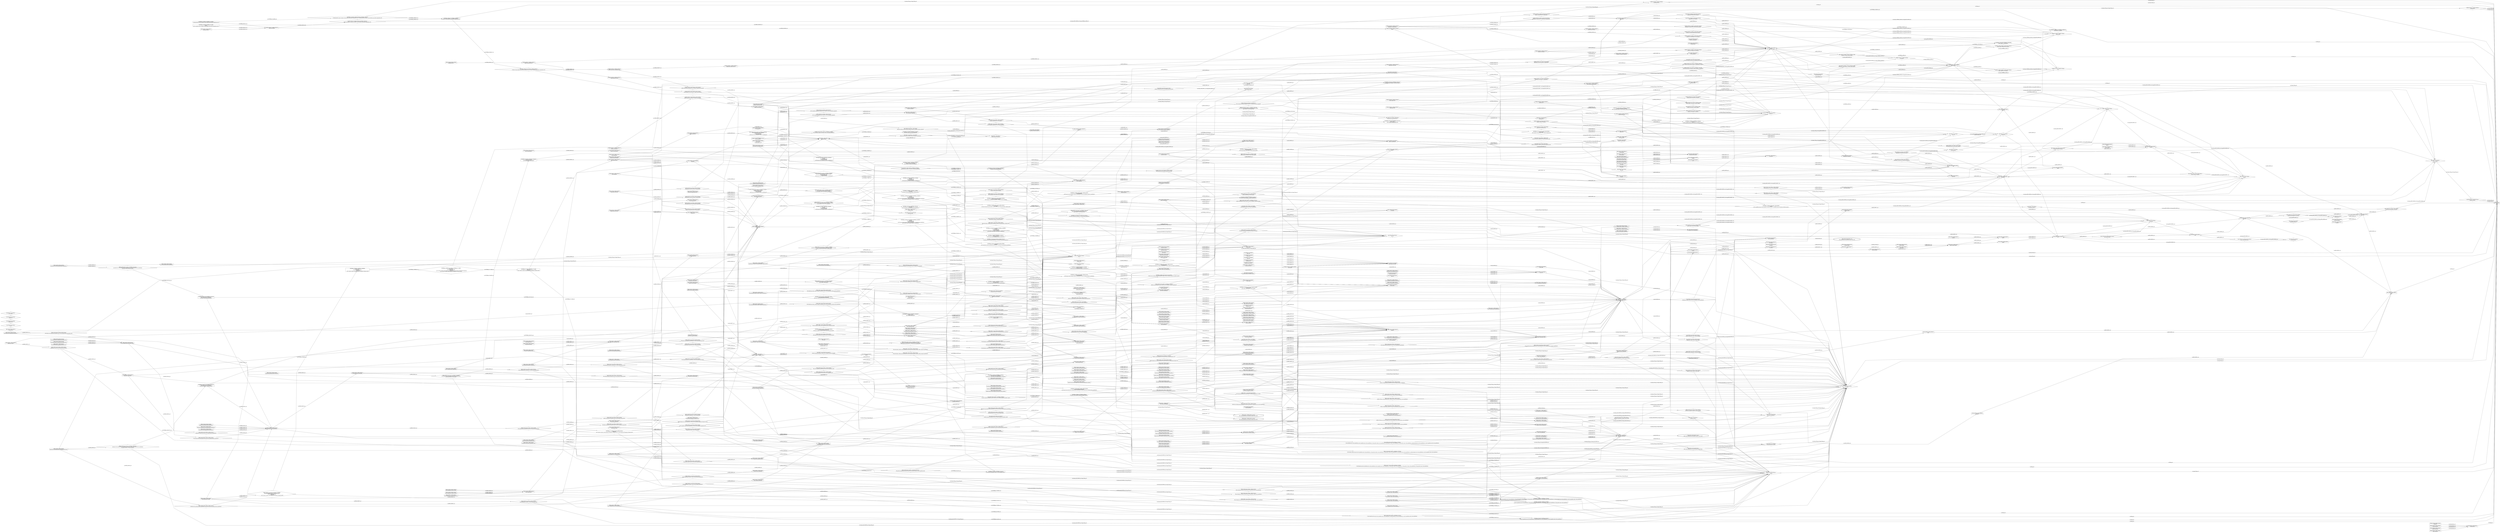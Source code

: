 digraph G {
  splines=polyline;
  rankdir=LR;
  "Thing" [ label="\"Thing::Thing::
Thing\"" shape="box" ];
  "BFO_0000017" [ label="\"BFO_0000017::BFO_0000017::
realizable\"" shape="box" ];
  "OBI_0100051" [ label="\"OBI_0100051::OBI_0100051::
specimen\"" shape="box" ];
  "HADO_0000004" [ label="\"HADO_0000004::HADO_0000004::
health insurance identifier\"" shape="box" ];
  "PDRO_0000315" [ label="\"PDRO_0000315::PDRO_0000315::
drug dispensing starting validity temporal specification\"" shape="box" ];
  "BFO_0000029" [ label="\"BFO_0000029::BFO_0000029::
site\"" shape="box" ];
  "OGMS_0000039" [ label="\"OGMS_0000039::OGMS_0000039::
configuration\"" shape="box" ];
  "UO_0000105" [ label="\"UO_0000105::UO_0000105::
frequency unit\"" shape="box" ];
  "BFO_0000182" [ label="\"BFO_0000182::BFO_0000182::
history\"" shape="box" ];
  "PDRO_0000109" [ label="\"PDRO_0000109::PDRO_0000109::
portion of drug product\"" shape="box" ];
  "PDRO_0010029" [ label="\"PDRO_0010029::PDRO_0010029::
temporal duration specification\"" shape="box" ];
  "PDRO_0010017" [ label="\"PDRO_0010017::PDRO_0010017::
drug dispensing amount specification\"" shape="box" ];
  "PDRO_0000043" [ label="\"PDRO_0000043::PDRO_0000043::
less than some time elapsed since previous dose condition\"" shape="box" ];
  "PDRO_0000055" [ label="\"PDRO_0000055::PDRO_0000055::
current time is before some instant condition\"" shape="box" ];
  "PDRO_0000079" [ label="\"PDRO_0000079::PDRO_0000079::
exactly some number of doses in drug administration condition\"" shape="box" ];
  "ONTORELA_C39dbd10a" [ label="\"ONTORELA_C39dbd10a::ONTORELA_C39dbd10a::
organization or organism\"" shape="box" ];
  "NCBITaxon_9606" [ label="\"NCBITaxon_9606::NCBITaxon_9606::
Homo sapiens\"" shape="box" ];
  "BFO_0000016" [ label="\"BFO_0000016::BFO_0000016::
disposition\"" shape="box" ];
  "BFO_0000028" [ label="\"BFO_0000028::BFO_0000028::
three-dimensional spatial region\"" shape="box" ];
  "BFO_0000004" [ label="\"BFO_0000004::BFO_0000004::
independent continuant\"" shape="box" ];
  "PDRO_0000314" [ label="\"PDRO_0000314::PDRO_0000314::
drug dispensing ending validity temporal specification\"" shape="box" ];
  "ONTORELA_C316c7ee9" [ label="\"ONTORELA_C316c7ee9::ONTORELA_C316c7ee9::
Homo sapiens
 and (is bearer of some patient role)\"" shape="box" ];
  "PDRO_0000108" [ label="\"PDRO_0000108::PDRO_0000108::
dose of drug product\"" shape="box" ];
  "IAO_0000027" [ label="\"IAO_0000027::IAO_0000027::
data item\"" shape="box" ];
  "PDRO_0000030" [ label="\"PDRO_0000030::PDRO_0000030::
duration of administration specification\"" shape="box" ];
  "PDRO_0000151" [ label="\"PDRO_0000151::PDRO_0000151::
drug dispensing count specification\"" shape="box" ];
  "PDRO_0010028" [ label="\"PDRO_0010028::PDRO_0010028::
statement\"" shape="box" ];
  "ONTORELA_C6be873c8" [ label="\"ONTORELA_C6be873c8::ONTORELA_C6be873c8::
drug administration specification
 and (part of exactly 1 drug prescription)\"" shape="box" ];
  "IAO_0000003" [ label="\"IAO_0000003::IAO_0000003::
measurement unit label\"" shape="box" ];
  "PDRO_0000054" [ label="\"PDRO_0000054::PDRO_0000054::
generic drug product proprietary label\"" shape="box" ];
  "PDRO_0000066" [ label="\"PDRO_0000066::PDRO_0000066::
day of the week category specification\"" shape="box" ];
  "PDRO_0010004" [ label="\"PDRO_0010004::PDRO_0010004::
frequency value specification\"" shape="box" ];
  "IAO_0000100" [ label="\"IAO_0000100::IAO_0000100::
data set\"" shape="box" ];
  "PDRO_0000078" [ label="\"PDRO_0000078::PDRO_0000078::
number of doses in drug administration condition\"" shape="box" ];
  "PDRO_0000199" [ label="\"PDRO_0000199::PDRO_0000199::
drug administration modification prescription item\"" shape="box" ];
  "ONTORELA_C54fc9933" [ label="\"ONTORELA_C54fc9933::ONTORELA_C54fc9933::
drug administration
 and (has participant some patient)\"" shape="box" ];
  "BFO_0000027" [ label="\"BFO_0000027::BFO_0000027::
object-aggregate\"" shape="box" ];
  "BFO_0000148" [ label="\"BFO_0000148::BFO_0000148::
0d-t-region\"" shape="box" ];
  "BFO_0000003" [ label="\"BFO_0000003::BFO_0000003::
occurrent\"" shape="box" ];
  "BFO_0000015" [ label="\"BFO_0000015::BFO_0000015::
process\"" shape="box" ];
  "PDRO_0010050" [ label="\"PDRO_0010050::PDRO_0010050::
less than or equal to total dosage condition\"" shape="box" ];
  "PDRO_9876003" [ label="\"PDRO_9876003::PDRO_9876003::
active ingredient aggregate biological activity\"" shape="box" ];
  "PDRO_0000325" [ label="\"PDRO_0000325::PDRO_0000325::
reported drug administration description\"" shape="box" ];
  "PDRO_0000313" [ label="\"PDRO_0000313::PDRO_0000313::
Anatomical Therapeutic Chemical code\"" shape="box" ];
  "PDRO_0000119" [ label="\"PDRO_0000119::PDRO_0000119::
active ingredient aggregate\"" shape="box" ];
  "OGMS_0000097" [ label="\"OGMS_0000097::OGMS_0000097::
health care encounter\"" shape="box" ];
  "PATO_0000117" [ label="\"PATO_0000117::PATO_0000117::
size\"" shape="box" ];
  "ONTORELA_C5d1abc5c" [ label="\"ONTORELA_C5d1abc5c::ONTORELA_C5d1abc5c::
health insurance identifier or person full name\"" shape="box" ];
  "PDRO_0010007" [ label="\"PDRO_0010007::PDRO_0010007::
drug prophylaxis\"" shape="box" ];
  "PDRO_0000053" [ label="\"PDRO_0000053::PDRO_0000053::
drug active ingredient specification\"" shape="box" ];
  "PDRO_0000077" [ label="\"PDRO_0000077::PDRO_0000077::
excipient name\"" shape="box" ];
  "PDRO_0000198" [ label="\"PDRO_0000198::PDRO_0000198::
drug administration continuation prescription item\"" shape="box" ];
  "PDRO_0010019" [ label="\"PDRO_0010019::PDRO_0010019::
prophylaxis objective specification\"" shape="box" ];
  "PDRO_0000312" [ label="\"PDRO_0000312::PDRO_0000312::
drug product proprietary label\"" shape="box" ];
  "PDRO_9876002" [ label="\"PDRO_9876002::PDRO_9876002::
drug product dose form\"" shape="box" ];
  "ONTORELA_C3cca813" [ label="\"ONTORELA_C3cca813::ONTORELA_C3cca813::
active ingredient mass value specification or pharmacological unit value specification or active ingredient molar value specification\"" shape="box" ];
  "PDRO_0000150" [ label="\"PDRO_0000150::PDRO_0000150::
drug dispensing frequency specification\"" shape="box" ];
  "BFO_0000038" [ label="\"BFO_0000038::BFO_0000038::
1d-t-region\"" shape="box" ];
  "OBI_0001929" [ label="\"OBI_0001929::OBI_0001929::
mass value specification\"" shape="box" ];
  "BFO_0000026" [ label="\"BFO_0000026::BFO_0000026::
1d-s-region\"" shape="box" ];
  "BFO_0000147" [ label="\"BFO_0000147::BFO_0000147::
0d-cf-boundary\"" shape="box" ];
  "PATO_0000051" [ label="\"PATO_0000051::PATO_0000051::
morphology\"" shape="box" ];
  "PDRO_0000203" [ label="\"PDRO_0000203::PDRO_0000203::
pharmacist drug dispensing record\"" shape="box" ];
  "PDRO_0000324" [ label="\"PDRO_0000324::PDRO_0000324::
drug product characterization\"" shape="box" ];
  "PDRO_0000009" [ label="\"PDRO_0000009::PDRO_0000009::
drug product characteristic specification\"" shape="box" ];
  "BFO_0000002" [ label="\"BFO_0000002::BFO_0000002::
continuant\"" shape="box" ];
  "DRON_00000029" [ label="\"DRON_00000029::DRON_00000029::
excipient\"" shape="box" ];
  "PDRO_0000052" [ label="\"PDRO_0000052::PDRO_0000052::
drug excipient specification\"" shape="box" ];
  "PDRO_0010018" [ label="\"PDRO_0010018::PDRO_0010018::
treatment objective specification\"" shape="box" ];
  "DRON_00000005" [ label="\"DRON_00000005::DRON_00000005::
drug product\"" shape="box" ];
  "PDRO_0000197" [ label="\"PDRO_0000197::PDRO_0000197::
drug administration initiation precription item\"" shape="box" ];
  "PDRO_0000088" [ label="\"PDRO_0000088::PDRO_0000088::
pharmacist role\"" shape="box" ];
  "PDRO_0000202" [ label="\"PDRO_0000202::PDRO_0000202::
pharmacist record item\"" shape="box" ];
  "PDRO_0000323" [ label="\"PDRO_0000323::PDRO_0000323::
drug administration description\"" shape="box" ];
  "PDRO_0000311" [ label="\"PDRO_0000311::PDRO_0000311::
ending validity temporal specification\"" shape="box" ];
  "UO_0000270" [ label="\"UO_0000270::UO_0000270::
volumetric flow rate unit\"" shape="box" ];
  "PDRO_0000040" [ label="\"PDRO_0000040::PDRO_0000040::
presence of sign condition\"" shape="box" ];
  "HADO_0000008" [ label="\"HADO_0000008::HADO_0000008::
patient\"" shape="box" ];
  "BFO_0000146" [ label="\"BFO_0000146::BFO_0000146::
two-dimensional continuant fiat boundary\"" shape="box" ];
  "OMIABIS_0001025" [ label="\"OMIABIS_0001025::OMIABIS_0001025::
survey plan specification\"" shape="box" ];
  "PDRO_0010080" [ label="\"PDRO_0010080::PDRO_0010080::
route of administration category specification\"" shape="box" ];
  "OPMI_0000324" [ label="\"OPMI_0000324::OPMI_0000324::
person first and last name\"" shape="box" ];
  "PDRO_0000117" [ label="\"PDRO_0000117::PDRO_0000117::
dose range specification\"" shape="box" ];
  "PDRO_0000008" [ label="\"PDRO_0000008::PDRO_0000008::
prescribed site of drug administration specification\"" shape="box" ];
  "PDRO_0000129" [ label="\"PDRO_0000129::PDRO_0000129::
condition\"" shape="box" ];
  "BFO_0000001" [ label="\"BFO_0000001::BFO_0000001::
entity\"" shape="box" ];
  "PDRO_0010036" [ label="\"PDRO_0010036::PDRO_0010036::
pharmacological unit\"" shape="box" ];
  "PDRO_0010024" [ label="\"PDRO_0010024::PDRO_0010024::
drug product volume value specification\"" shape="box" ];
  "ONTORELA_C6f17ffd2" [ label="\"ONTORELA_C6f17ffd2::ONTORELA_C6f17ffd2::
active ingredient mass value specification or drug product object count specification or drug product volume value specification or drug product mass value specification\"" shape="box" ];
  "ONTORELA_C764bfb7" [ label="\"ONTORELA_C764bfb7::ONTORELA_C764bfb7::
scattered molecular aggregate
 and (is bearer of some active ingredient)\"" shape="box" ];
  "PDRO_0000196" [ label="\"PDRO_0000196::PDRO_0000196::
drug administration prescription item\"" shape="box" ];
  "PDRO_0010049" [ label="\"PDRO_0010049::PDRO_0010049::
total dosage condition\"" shape="box" ];
  "PDRO_0000099" [ label="\"PDRO_0000099::PDRO_0000099::
metered dose administration count value specification\"" shape="box" ];
  "PDRO_0010037" [ label="\"PDRO_0010037::PDRO_0010037::
dose administration count specification\"" shape="box" ];
  "OMRSE_00000023" [ label="\"OMRSE_00000023::OMRSE_00000023::
collection of humans\"" shape="box" ];
  "PDRO_0000201" [ label="\"PDRO_0000201::PDRO_0000201::
pharmacist record\"" shape="box" ];
  "PDRO_0000322" [ label="\"PDRO_0000322::PDRO_0000322::
drug prescription validity period\"" shape="box" ];
  "OBI_0000576" [ label="\"OBI_0000576::OBI_0000576::
scattered molecular aggregate\"" shape="box" ];
  "PATO_0001018" [ label="\"PATO_0001018::PATO_0001018::
physical quality\"" shape="box" ];
  "PDRO_0000310" [ label="\"PDRO_0000310::PDRO_0000310::
starting validity temporal specification\"" shape="box" ];
  "ONTORELA_C2eb7caa8" [ label="\"ONTORELA_C2eb7caa8::ONTORELA_C2eb7caa8::
drug administration specification
 and (part of some drug prescription)\"" shape="box" ];
  "PDRO_0000160" [ label="\"PDRO_0000160::PDRO_0000160::
initial drug dispensing process\"" shape="box" ];
  "PDRO_0000051" [ label="\"PDRO_0000051::PDRO_0000051::
drug dose form specification\"" shape="box" ];
  "OMIABIS_0001026" [ label="\"OMIABIS_0001026::OMIABIS_0001026::
medical record\"" shape="box" ];
  "ONTORELA_C3cabfeaf" [ label="\"ONTORELA_C3cabfeaf::ONTORELA_C3cabfeaf::
concretizes some survey plan specification\"" shape="box" ];
  "PATO_0000001" [ label="\"PATO_0000001::PATO_0000001::
quality\"" shape="box" ];
  "OGMS_0000103" [ label="\"OGMS_0000103::OGMS_0000103::
disease prophylaxis\"" shape="box" ];
  "PDRO_0000007" [ label="\"PDRO_0000007::PDRO_0000007::
drug administration and dispensing specification\"" shape="box" ];
  "PDRO_0000128" [ label="\"PDRO_0000128::PDRO_0000128::
starting drug administration condition\"" shape="box" ];
  "DRON_00000031" [ label="\"DRON_00000031::DRON_00000031::
drug administration\"" shape="box" ];
  "PDRO_0000019" [ label="\"PDRO_0000019::PDRO_0000019::
temporal instant specification\"" shape="box" ];
  "BFO_0000024" [ label="\"BFO_0000024::BFO_0000024::
fiat-object-part\"" shape="box" ];
  "BFO_0000145" [ label="\"BFO_0000145::BFO_0000145::
r-quality\"" shape="box" ];
  "PDRO_0010035" [ label="\"PDRO_0010035::PDRO_0010035::
active ingredient molar value specification\"" shape="box" ];
  "PDRO_0010023" [ label="\"PDRO_0010023::PDRO_0010023::
drug product object count specification\"" shape="box" ];
  "IAO_0000104" [ label="\"IAO_0000104::IAO_0000104::
plan specification\"" shape="box" ];
  "PDRO_0000074" [ label="\"PDRO_0000074::PDRO_0000074::
pharmacy facility\"" shape="box" ];
  "PDRO_0000195" [ label="\"PDRO_0000195::PDRO_0000195::
drug prescription item\"" shape="box" ];
  "ONTORELA_C5cac32c4" [ label="\"ONTORELA_C5cac32c4::ONTORELA_C5cac32c4::
drug product proprietary label or active ingredient name\"" shape="box" ];
  "OMRSE_00000024" [ label="\"OMRSE_00000024::OMRSE_00000024::
role in human social processes\"" shape="box" ];
  "ONTORELA_C40692846" [ label="\"ONTORELA_C40692846::ONTORELA_C40692846::
realizable
 and (concretizes some 
    (plan specification
     and (has part some prophylaxis objective specification)))\"" shape="box" ];
  "OMRSE_00000048" [ label="\"OMRSE_00000048::OMRSE_00000048::
material entity role\"" shape="box" ];
  "PDRO_0010048" [ label="\"PDRO_0010048::PDRO_0010048::
less than some number of dispensings condition\"" shape="box" ];
  "IAO_0000310" [ label="\"IAO_0000310::IAO_0000310::
document\"" shape="box" ];
  "OMRSE_00000012" [ label="\"OMRSE_00000012::OMRSE_00000012::
health care provider role\"" shape="box" ];
  "PDRO_0000103" [ label="\"PDRO_0000103::PDRO_0000103::
prescribed dosing specification\"" shape="box" ];
  "ONTORELA_C310d8aaf" [ label="\"ONTORELA_C310d8aaf::ONTORELA_C310d8aaf::
realizable
 and (concretizes some 
    (plan specification
     and (has part some health care objective specification)))\"" shape="box" ];
  "PDRO_0000200" [ label="\"PDRO_0000200::PDRO_0000200::
drug administration cessation prescription item\"" shape="box" ];
  "PDRO_0000321" [ label="\"PDRO_0000321::PDRO_0000321::
specification of a part of a drug prescription validity period\"" shape="box" ];
  "IAO_0000007" [ label="\"IAO_0000007::IAO_0000007::
action specification\"" shape="box" ];
  "PDRO_0000050" [ label="\"PDRO_0000050::PDRO_0000050::
day of the week\"" shape="box" ];
  "OBI_0000684" [ label="\"OBI_0000684::OBI_0000684::
specimen collection objective\"" shape="box" ];
  "PDRO_0000062" [ label="\"PDRO_0000062::PDRO_0000062::
month of the year\"" shape="box" ];
  "PDRO_0033203" [ label="\"PDRO_0033203::PDRO_0033203::
INN name\"" shape="box" ];
  "HADO_0000006" [ label="\"HADO_0000006::HADO_0000006::
medical record identifier\"" shape="box" ];
  "ONTORELA_C5960bf6c" [ label="\"ONTORELA_C5960bf6c::ONTORELA_C5960bf6c::
drug product
 and (has disposition some 
    (disposition
     and ( inverse (is about) some Anatomical Therapeutic Chemical code)))\"" shape="box" ];
  "ONTORELA_C1d96dad2" [ label="\"ONTORELA_C1d96dad2::ONTORELA_C1d96dad2::
material
 and (is_specified_output_of some specimen collection process)\"" shape="box" ];
  "PDRO_0000115" [ label="\"PDRO_0000115::PDRO_0000115::
mass per time unit\"" shape="box" ];
  "PATO_0000125" [ label="\"PATO_0000125::PATO_0000125::
mass\"" shape="box" ];
  "PDRO_0000006" [ label="\"PDRO_0000006::PDRO_0000006::
health care prescription time identification\"" shape="box" ];
  "PDRO_0000127" [ label="\"PDRO_0000127::PDRO_0000127::
continuing drug administration condition\"" shape="box" ];
  "DRON_00000030" [ label="\"DRON_00000030::DRON_00000030::
role of scattered molecular aggregate\"" shape="box" ];
  "PDRO_0000139" [ label="\"PDRO_0000139::PDRO_0000139::
minimum dosing interval condition\"" shape="box" ];
  "ONTORELA_C33dffb9d" [ label="\"ONTORELA_C33dffb9d::ONTORELA_C33dffb9d::
1d-t-region
 and (part of some drug prescription validity period)\"" shape="box" ];
  "BFO_0000023" [ label="\"BFO_0000023::BFO_0000023::
role\"" shape="box" ];
  "BFO_0000144" [ label="\"BFO_0000144::BFO_0000144::
process profile\"" shape="box" ];
  "BFO_0000035" [ label="\"BFO_0000035::BFO_0000035::
process boundary\"" shape="box" ];
  "BFO_0000011" [ label="\"BFO_0000011::BFO_0000011::
st-region\"" shape="box" ];
  "OBI_0001141" [ label="\"OBI_0001141::OBI_0001141::
individual organism identifier\"" shape="box" ];
  "IAO_0000028" [ label="\"IAO_0000028::IAO_0000028::
symbol\"" shape="box" ];
  "PDRO_0000097" [ label="\"PDRO_0000097::PDRO_0000097::
Drug Identification Number\"" shape="box" ];
  "PDRO_0010039" [ label="\"PDRO_0010039::PDRO_0010039::
state of consciousness condition\"" shape="box" ];
  "PDRO_0000102" [ label="\"PDRO_0000102::PDRO_0000102::
drug perfusion specification\"" shape="box" ];
  "ONTORELA_C3add3bb1" [ label="\"ONTORELA_C3add3bb1::ONTORELA_C3add3bb1::
plan specification
 and (has part some treatment objective specification)\"" shape="box" ];
  "OMRSE_00000033" [ label="\"OMRSE_00000033::OMRSE_00000033::
aggregate of organizations\"" shape="box" ];
  "PDRO_0000114" [ label="\"PDRO_0000114::PDRO_0000114::
site of administration category specification\"" shape="box" ];
  "PDRO_0000320" [ label="\"PDRO_0000320::PDRO_0000320::
dosing frequency specification\"" shape="box" ];
  "PDRO_0000061" [ label="\"PDRO_0000061::PDRO_0000061::
time of the day\"" shape="box" ];
  "PDRO_0000194" [ label="\"PDRO_0000194::PDRO_0000194::
pharmacist drug dispensing specification\"" shape="box" ];
  "ONTORELA_C750054bc" [ label="\"ONTORELA_C750054bc::ONTORELA_C750054bc::
active ingredient mass value specification or drug product object count specification or drug product volume value specification or drug product mass value specification or pharmacological unit value specification or active ingredient molar value specification\"" shape="box" ];
  "PDRO_0000005" [ label="\"PDRO_0000005::PDRO_0000005::
document creation time identification\"" shape="box" ];
  "PDRO_0000126" [ label="\"PDRO_0000126::PDRO_0000126::
active ingredient mass delivery rate value specification\"" shape="box" ];
  "PDRO_0000029" [ label="\"PDRO_0000029::PDRO_0000029::
drug strength per mass unit item\"" shape="box" ];
  "BFO_0000034" [ label="\"BFO_0000034::BFO_0000034::
function\"" shape="box" ];
  "PDRO_0010025" [ label="\"PDRO_0010025::PDRO_0010025::
drug product mass value specification\"" shape="box" ];
  "IAO_0000005" [ label="\"IAO_0000005::IAO_0000005::
objective specification\"" shape="box" ];
  "OBI_0000969" [ label="\"OBI_0000969::OBI_0000969::
dose specification\"" shape="box" ];
  "PDRO_0000096" [ label="\"PDRO_0000096::PDRO_0000096::
drug dispensing specification\"" shape="box" ];
  "PDRO_0010038" [ label="\"PDRO_0010038::PDRO_0010038::
presence of symptom condition\"" shape="box" ];
  "OMRSE_00000010" [ label="\"OMRSE_00000010::OMRSE_00000010::
human health care role\"" shape="box" ];
  "OMRSE_00000022" [ label="\"OMRSE_00000022::OMRSE_00000022::
aggregate of objectual organisms\"" shape="box" ];
  "PDRO_0000004" [ label="\"PDRO_0000004::PDRO_0000004::
active ingredient aggregate mass\"" shape="box" ];
  "PDRO_0000125" [ label="\"PDRO_0000125::PDRO_0000125::
drug product quantification specification\"" shape="box" ];
  "PDRO_0000060" [ label="\"PDRO_0000060::PDRO_0000060::
drug product specification\"" shape="box" ];
  "PDRO_0000072" [ label="\"PDRO_0000072::PDRO_0000072::
present time instant condition\"" shape="box" ];
  "PDRO_0000193" [ label="\"PDRO_0000193::PDRO_0000193::
prescription drug dispensing specification\"" shape="box" ];
  "PDRO_0000084" [ label="\"PDRO_0000084::PDRO_0000084::
greater than some time elapsed since the previous dispensing condition\"" shape="box" ];
  "ONTORELA_C192f7c9b" [ label="\"ONTORELA_C192f7c9b::ONTORELA_C192f7c9b::
prescribed dosing specification
 and (has part some initial rate of administration specification)\"" shape="box" ];
  "PDRO_0010032" [ label="\"PDRO_0010032::PDRO_0010032::
substance quantity value specification\"" shape="box" ];
  "CHEBI_24431" [ label="\"CHEBI_24431::CHEBI_24431::
chemical entity\"" shape="box" ];
  "PDRO_0000028" [ label="\"PDRO_0000028::PDRO_0000028::
drug strength per volume unit item\"" shape="box" ];
  "PDRO_0010020" [ label="\"PDRO_0010020::PDRO_0010020::
diagnostic objective specification\"" shape="box" ];
  "OPMI_0000097" [ label="\"OPMI_0000097::OPMI_0000097::
person middle name\"" shape="box" ];
  "OPMI_0000102" [ label="\"OPMI_0000102::OPMI_0000102::
maiden name\"" shape="box" ];
  "BFO_0000142" [ label="\"BFO_0000142::BFO_0000142::
1d-cf-boundary\"" shape="box" ];
  "PDRO_0010044" [ label="\"PDRO_0010044::PDRO_0010044::
greater than some number of doses per unit time condition\"" shape="box" ];
  "ONTORELA_C3f6f3e4f" [ label="\"ONTORELA_C3f6f3e4f::ONTORELA_C3f6f3e4f::
denotes some centrally registered identifier registry\"" shape="box" ];
  "OMRSE_00000027" [ label="\"OMRSE_00000027::OMRSE_00000027::
organization health care role\"" shape="box" ];
  "OMRSE_00000015" [ label="\"OMRSE_00000015::OMRSE_00000015::
health care provider organization role\"" shape="box" ];
  "PDRO_0000100" [ label="\"PDRO_0000100::PDRO_0000100::
drug dispensing process\"" shape="box" ];
  "PDRO_0000112" [ label="\"PDRO_0000112::PDRO_0000112::
rate of administration specification\"" shape="box" ];
  "PDRO_0000003" [ label="\"PDRO_0000003::PDRO_0000003::
patient identification\"" shape="box" ];
  "PDRO_0000124" [ label="\"PDRO_0000124::PDRO_0000124::
active ingredient quantification specification\"" shape="box" ];
  "ONTORELA_C3eb44fa7" [ label="\"ONTORELA_C3eb44fa7::ONTORELA_C3eb44fa7::
realizable
 and (concretizes some 
    (plan specification
     and (has part some treatment objective specification)))\"" shape="box" ];
  "OBI_0000093" [ label="\"OBI_0000093::OBI_0000093::
patient role\"" shape="box" ];
  "IAO_0000579" [ label="\"IAO_0000579::IAO_0000579::
centrally registered identifier registry\"" shape="box" ];
  "OBI_0000245" [ label="\"OBI_0000245::OBI_0000245::
organization\"" shape="box" ];
  "PDRO_0020006" [ label="\"PDRO_0020006::PDRO_0020006::
generic drug product\"" shape="box" ];
  "PDRO_0000071" [ label="\"PDRO_0000071::PDRO_0000071::
time elapsed since previous dose condition\"" shape="box" ];
  "PDRO_0000192" [ label="\"PDRO_0000192::PDRO_0000192::
pharmacist dispensing drug administration specification\"" shape="box" ];
  "PDRO_0000083" [ label="\"PDRO_0000083::PDRO_0000083::
greater than some number of doses have occurred condition\"" shape="box" ];
  "OBI_0000112" [ label="\"OBI_0000112::OBI_0000112::
specimen role\"" shape="box" ];
  "IAO_0000030" [ label="\"IAO_0000030::IAO_0000030::
information content entity\"" shape="box" ];
  "OBI_0001931" [ label="\"OBI_0001931::OBI_0001931::
scalar value specification\"" shape="box" ];
  "PDRO_0000027" [ label="\"PDRO_0000027::PDRO_0000027::
drug strength per discrete dose form item\"" shape="box" ];
  "PDRO_0010043" [ label="\"PDRO_0010043::PDRO_0010043::
less than some number of doses per unit time condition\"" shape="box" ];
  "ONTORELA_C18b194d6" [ label="\"ONTORELA_C18b194d6::ONTORELA_C18b194d6::
Homo sapiens or organization\"" shape="box" ];
  "BFO_0000020" [ label="\"BFO_0000020::BFO_0000020::
sdc\"" shape="box" ];
  "BFO_0000141" [ label="\"BFO_0000141::BFO_0000141::
immaterial\"" shape="box" ];
  "PDRO_0000039" [ label="\"PDRO_0000039::PDRO_0000039::
dose administration\"" shape="box" ];
  "PDRO_0010031" [ label="\"PDRO_0010031::PDRO_0010031::
pharmacological unit value specification\"" shape="box" ];
  "OPMI_0000098" [ label="\"OPMI_0000098::OPMI_0000098::
person full name\"" shape="box" ];
  "IAO_0000314" [ label="\"IAO_0000314::IAO_0000314::
document part\"" shape="box" ];
  "IAO_0000302" [ label="\"IAO_0000302::IAO_0000302::
author identification\"" shape="box" ];
  "PDRO_0000002" [ label="\"PDRO_0000002::PDRO_0000002::
prescriber identification\"" shape="box" ];
  "PDRO_0000123" [ label="\"PDRO_0000123::PDRO_0000123::
dose quantification specification\"" shape="box" ];
  "PDRO_0000026" [ label="\"PDRO_0000026::PDRO_0000026::
drug strength item\"" shape="box" ];
  "PDRO_0000147" [ label="\"PDRO_0000147::PDRO_0000147::
dosing condition\"" shape="box" ];
  "PATO_0001405" [ label="\"PATO_0001405::PATO_0001405::
anucleate\"" shape="box" ];
  "PDRO_0000070" [ label="\"PDRO_0000070::PDRO_0000070::
time elapsed since first dose condition\"" shape="box" ];
  "PDRO_0000191" [ label="\"PDRO_0000191::PDRO_0000191::
prescription drug administration specification\"" shape="box" ];
  "PDRO_0000082" [ label="\"PDRO_0000082::PDRO_0000082::
less than some number of doses have occurred condition\"" shape="box" ];
  "PDRO_0000094" [ label="\"PDRO_0000094::PDRO_0000094::
site of drug administration specification\"" shape="box" ];
  "OMIABIS_0001035" [ label="\"OMIABIS_0001035::OMIABIS_0001035::
survey execution\"" shape="box" ];
  "UO_0000002" [ label="\"UO_0000002::UO_0000002::
mass unit\"" shape="box" ];
  "ONTORELA_C4c4852ca" [ label="\"ONTORELA_C4c4852ca::ONTORELA_C4c4852ca::
medical record identifier or patient identification\"" shape="box" ];
  "BFO_0000140" [ label="\"BFO_0000140::BFO_0000140::
continuant fiat boundary\"" shape="box" ];
  "PDRO_0000038" [ label="\"PDRO_0000038::PDRO_0000038::
drug dose form item\"" shape="box" ];
  "PDRO_0010010" [ label="\"PDRO_0010010::PDRO_0010010::
health care objective specification\"" shape="box" ];
  "BFO_0000031" [ label="\"BFO_0000031::BFO_0000031::
gdc\"" shape="box" ];
  "PDRO_0010046" [ label="\"PDRO_0010046::PDRO_0010046::
number of dispensings condition\"" shape="box" ];
  "PDRO_0010034" [ label="\"PDRO_0010034::PDRO_0010034::
drug product volumetric flow rate value specification\"" shape="box" ];
  "PDRO_0010022" [ label="\"PDRO_0010022::PDRO_0010022::
drug administration specification\"" shape="box" ];
  "OMRSE_00000025" [ label="\"OMRSE_00000025::OMRSE_00000025::
organization social role\"" shape="box" ];
  "CHEBI_23367" [ label="\"CHEBI_23367::CHEBI_23367::
molecular entity\"" shape="box" ];
  "IAO_0000577" [ label="\"IAO_0000577::IAO_0000577::
centrally registered identifier symbol\"" shape="box" ];
  "OMRSE_00000049" [ label="\"OMRSE_00000049::OMRSE_00000049::
organism role\"" shape="box" ];
  "PDRO_0000110" [ label="\"PDRO_0000110::PDRO_0000110::
supervising prescriber identification\"" shape="box" ];
  "PDRO_0000001" [ label="\"PDRO_0000001::PDRO_0000001::
health care prescription\"" shape="box" ];
  "PDRO_0000122" [ label="\"PDRO_0000122::PDRO_0000122::
drug renewal process\"" shape="box" ];
  "PATO_0000918" [ label="\"PATO_0000918::PATO_0000918::
volume\"" shape="box" ];
  "PDRO_0000146" [ label="\"PDRO_0000146::PDRO_0000146::
maximum dosage condition\"" shape="box" ];
  "PDRO_0000037" [ label="\"PDRO_0000037::PDRO_0000037::
non-generic drug product proprietary label\"" shape="box" ];
  "ONTORELA_C5cee9ffd" [ label="\"ONTORELA_C5cee9ffd::ONTORELA_C5cee9ffd::
facility
 and (is owned by some (is bearer of some health care provider organization role))\"" shape="box" ];
  "OBI_0100026" [ label="\"OBI_0100026::OBI_0100026::
organism\"" shape="box" ];
  "PDRO_0000190" [ label="\"PDRO_0000190::PDRO_0000190::
dose administration specification\"" shape="box" ];
  "ONTORELA_C6f0acf47" [ label="\"ONTORELA_C6f0acf47::ONTORELA_C6f0acf47::
is bearer of some health care provider organization role\"" shape="box" ];
  "PDRO_0000093" [ label="\"PDRO_0000093::PDRO_0000093::
after some surgery condition\"" shape="box" ];
  "PDRO_0000308" [ label="\"PDRO_0000308::PDRO_0000308::
complete drug administration specification\"" shape="box" ];
  "OBI_0001933" [ label="\"OBI_0001933::OBI_0001933::
value specification\"" shape="box" ];
  "BFO_0000030" [ label="\"BFO_0000030::BFO_0000030::
object\"" shape="box" ];
  "OGMS_0000020" [ label="\"OGMS_0000020::OGMS_0000020::
symptom\"" shape="box" ];
  "PDRO_0010045" [ label="\"PDRO_0010045::PDRO_0010045::
exactly some number of doses per unit time condition\"" shape="box" ];
  "PDRO_0010033" [ label="\"PDRO_0010033::PDRO_0010033::
volumetric flow rate value specification\"" shape="box" ];
  "IAO_0000300" [ label="\"IAO_0000300::IAO_0000300::
textual entity\"" shape="box" ];
  "IAO_0000578" [ label="\"IAO_0000578::IAO_0000578::
centrally registered identifier\"" shape="box" ];
  "PDRO_0000000" [ label="\"PDRO_0000000::PDRO_0000000::
time elapsed since dispensing condition\"" shape="box" ];
  "PDRO_0000121" [ label="\"PDRO_0000121::PDRO_0000121::
mass per time value specification\"" shape="box" ];
  "PDRO_0000012" [ label="\"PDRO_0000012::PDRO_0000012::
drug treatment\"" shape="box" ];
  "PDRO_0000024" [ label="\"PDRO_0000024::PDRO_0000024::
drug prescription\"" shape="box" ];
  "PDRO_0000036" [ label="\"PDRO_0000036::PDRO_0000036::
drug active ingredient item\"" shape="box" ];
  "PATO_0001710" [ label="\"PATO_0001710::PATO_0001710::
3-D extent\"" shape="box" ];
  "PDRO_0000080" [ label="\"PDRO_0000080::PDRO_0000080::
drug selection\"" shape="box" ];
  "IAO_0000009" [ label="\"IAO_0000009::IAO_0000009::
datum label\"" shape="box" ];
  "PDRO_0000092" [ label="\"PDRO_0000092::PDRO_0000092::
after some dose administration condition\"" shape="box" ];
  "PDRO_0000319" [ label="\"PDRO_0000319::PDRO_0000319::
health care prescription identifier\"" shape="box" ];
  "PDRO_0000307" [ label="\"PDRO_0000307::PDRO_0000307::
drug dispensing validity period specification\"" shape="box" ];
  "BFO_0000009" [ label="\"BFO_0000009::BFO_0000009::
2d-s-region\"" shape="box" ];
  "IAO_0000590" [ label="\"IAO_0000590::IAO_0000590::
written name\"" shape="box" ];
  "PDRO_0010052" [ label="\"PDRO_0010052::PDRO_0010052::
equal to total dosage condition\"" shape="box" ];
  "OMRSE_00000051" [ label="\"OMRSE_00000051::OMRSE_00000051::
organization role\"" shape="box" ];
  "OMRSE_00000172" [ label="\"OMRSE_00000172::OMRSE_00000172::
health care function\"" shape="box" ];
  "PDRO_0010040" [ label="\"PDRO_0010040::PDRO_0010040::
current time condition\"" shape="box" ];
  "PDRO_0012001" [ label="\"PDRO_0012001::PDRO_0012001::
non-generic drug product\"" shape="box" ];
  "PDRO_0000120" [ label="\"PDRO_0000120::PDRO_0000120::
excipient aggregate\"" shape="box" ];
  "DRON_00000028" [ label="\"DRON_00000028::DRON_00000028::
active ingredient\"" shape="box" ];
  "PDRO_0000011" [ label="\"PDRO_0000011::PDRO_0000011::
drug product information item\"" shape="box" ];
  "OMIABIS_0000060" [ label="\"OMIABIS_0000060::OMIABIS_0000060::
survey data\"" shape="box" ];
  "OGMS_0000090" [ label="\"OGMS_0000090::OGMS_0000090::
treatment\"" shape="box" ];
  "PDRO_0000059" [ label="\"PDRO_0000059::PDRO_0000059::
exactly some time elapsed since previous dose condition\"" shape="box" ];
  "PDRO_0000091" [ label="\"PDRO_0000091::PDRO_0000091::
after some drug administration condition\"" shape="box" ];
  "OBI_0000011" [ label="\"OBI_0000011::OBI_0000011::
planned process\"" shape="box" ];
  "OBI_0002139" [ label="\"OBI_0002139::OBI_0002139::
volume value specification\"" shape="box" ];
  "PDRO_0000318" [ label="\"PDRO_0000318::PDRO_0000318::
drug prescription starting validity temporal specification\"" shape="box" ];
  "PDRO_1000009" [ label="\"PDRO_1000009::PDRO_1000009::
drug preparation\"" shape="box" ];
  "UO_0000095" [ label="\"UO_0000095::UO_0000095::
volume unit\"" shape="box" ];
  "PDRO_0000306" [ label="\"PDRO_0000306::PDRO_0000306::
drug administration cessation condition\"" shape="box" ];
  "UO_0000003" [ label="\"UO_0000003::UO_0000003::
time unit\"" shape="box" ];
  "BFO_0000008" [ label="\"BFO_0000008::BFO_0000008::
temporal region\"" shape="box" ];
  "ONTORELA_C3addb010" [ label="\"ONTORELA_C3addb010::ONTORELA_C3addb010::
plan specification
 and (has part some prophylaxis objective specification)\"" shape="box" ];
  "OPMI_0000094" [ label="\"OPMI_0000094::OPMI_0000094::
person name\"" shape="box" ];
  "BFO_0000040" [ label="\"BFO_0000040::BFO_0000040::
material\"" shape="box" ];
  "PDRO_0010051" [ label="\"PDRO_0010051::PDRO_0010051::
greater than total dosage condition\"" shape="box" ];
  "PATO_0001396" [ label="\"PATO_0001396::PATO_0001396::
cellular quality\"" shape="box" ];
  "PDRO_0000022" [ label="\"PDRO_0000022::PDRO_0000022::
drug strength specification\"" shape="box" ];
  "PDRO_0000034" [ label="\"PDRO_0000034::PDRO_0000034::
initial rate of administration specification\"" shape="box" ];
  "PDRO_0000058" [ label="\"PDRO_0000058::PDRO_0000058::
greater than some time elapsed since previous dose condition\"" shape="box" ];
  "PDRO_0010008" [ label="\"PDRO_0010008::PDRO_0010008::
prescribed drug administration\"" shape="box" ];
  "ONTORELA_C3ad998b9" [ label="\"ONTORELA_C3ad998b9::ONTORELA_C3ad998b9::
plan specification
 and (has part some health care objective specification)\"" shape="box" ];
  "PDRO_0000090" [ label="\"PDRO_0000090::PDRO_0000090::
after some process condition\"" shape="box" ];
  "PDRO_9876001" [ label="\"PDRO_9876001::PDRO_9876001::
administration dose form\"" shape="box" ];
  "ONTORELA_C5406a853" [ label="\"ONTORELA_C5406a853::ONTORELA_C5406a853::
medical record
 and (is about some patient)\"" shape="box" ];
  "PDRO_0000317" [ label="\"PDRO_0000317::PDRO_0000317::
drug prescription validity period specification\"" shape="box" ];
  "PDRO_0000305" [ label="\"PDRO_0000305::PDRO_0000305::
drug administration modification condition\"" shape="box" ];
  "BFO_0000019" [ label="\"BFO_0000019::BFO_0000019::
quality\"" shape="box" ];
  "OMRSE_00000061" [ label="\"OMRSE_00000061::OMRSE_00000061::
architectural structure\"" shape="box" ];
  "PDRO_0010042" [ label="\"PDRO_0010042::PDRO_0010042::
number of doses per unit time condition\"" shape="box" ];
  "UO_0000006" [ label="\"UO_0000006::UO_0000006::
substance unit\"" shape="box" ];
  "PDRO_0010030" [ label="\"PDRO_0010030::PDRO_0010030::
dose administration frequency specification\"" shape="box" ];
  "OBI_0001930" [ label="\"OBI_0001930::OBI_0001930::
categorical value specification\"" shape="box" ];
  "OPMI_0000095" [ label="\"OPMI_0000095::OPMI_0000095::
person first name\"" shape="box" ];
  "ONTORELA_C2875fe2d" [ label="\"ONTORELA_C2875fe2d::ONTORELA_C2875fe2d::
concretizes some plan specification\"" shape="box" ];
  "OPMI_0000100" [ label="\"OPMI_0000100::OPMI_0000100::
birth name\"" shape="box" ];
  "OMRSE_00000102" [ label="\"OMRSE_00000102::OMRSE_00000102::
health care facility\"" shape="box" ];
  "PDRO_0000021" [ label="\"PDRO_0000021::PDRO_0000021::
active ingredient mass value specification\"" shape="box" ];
  "PDRO_0000057" [ label="\"PDRO_0000057::PDRO_0000057::
current time is approximately some instant condition\"" shape="box" ];
  "ONTORELA_C29e4c3a1" [ label="\"ONTORELA_C29e4c3a1::ONTORELA_C29e4c3a1::
realizable
 and (concretizes some drug dispensing specification)\"" shape="box" ];
  "OBI_0000659" [ label="\"OBI_0000659::OBI_0000659::
specimen collection process\"" shape="box" ];
  "OBI_0002076" [ label="\"OBI_0002076::OBI_0002076::
collection of specimens\"" shape="box" ];
  "PATO_0001404" [ label="\"PATO_0001404::PATO_0001404::
nucleate quality\"" shape="box" ];
  "IAO_0000109" [ label="\"IAO_0000109::IAO_0000109::
measurement datum\"" shape="box" ];
  "BFO_0000006" [ label="\"BFO_0000006::BFO_0000006::
s-region\"" shape="box" ];
  "OGMS_0000024" [ label="\"OGMS_0000024::OGMS_0000024::
sign\"" shape="box" ];
  "PDRO_0000316" [ label="\"PDRO_0000316::PDRO_0000316::
drug prescription ending validity temporal specification\"" shape="box" ];
  "PDRO_0000304" [ label="\"PDRO_0000304::PDRO_0000304::
pharmacist drug administration specification instruction\"" shape="box" ];
  "BFO_0000018" [ label="\"BFO_0000018::BFO_0000018::
zero-dimensional spatial region\"" shape="box" ];
  "ONTORELA_C17cc6afd" [ label="\"ONTORELA_C17cc6afd::ONTORELA_C17cc6afd::
disposition
 and ( inverse (is about) some Anatomical Therapeutic Chemical code)\"" shape="box" ];
  "OMRSE_00000050" [ label="\"OMRSE_00000050::OMRSE_00000050::
Homo sapiens role\"" shape="box" ];
  "PDRO_0010053" [ label="\"PDRO_0010053::PDRO_0010053::
time elapsed since dose condition\"" shape="box" ];
  "PDRO_0010041" [ label="\"PDRO_0010041::PDRO_0010041::
time elapsed condition\"" shape="box" ];
  "OMRSE_00000062" [ label="\"OMRSE_00000062::OMRSE_00000062::
facility\"" shape="box" ];
  "OPMI_0000096" [ label="\"OPMI_0000096::OPMI_0000096::
person last name\"" shape="box" ];
  "DRON_00000001" [ label="\"DRON_00000001::DRON_00000001::
clinical drug role\"" shape="box" ];
  "PATO_0001241" [ label="\"PATO_0001241::PATO_0001241::
physical object quality\"" shape="box" ];
  "PDRO_0000020" [ label="\"PDRO_0000020::PDRO_0000020::
route of administration specification\"" shape="box" ];
  "PDRO_0000044" [ label="\"PDRO_0000044::PDRO_0000044::
drug product name\"" shape="box" ];
  "PDRO_0000056" [ label="\"PDRO_0000056::PDRO_0000056::
current time is after some instant condition\"" shape="box" ];
  "PDRO_0040002" [ label="\"PDRO_0040002::PDRO_0040002::
active ingredient name\"" shape="box" ];
  "PDRO_0000068" [ label="\"PDRO_0000068::PDRO_0000068::
drug excipient item\"" shape="box" ];
  "IAO_0000033" [ label="\"IAO_0000033::IAO_0000033::
directive information entity\"" shape="box" ];
  "ObsoleteClass" [ label="\"ObsoleteClass::ObsoleteClass::
ObsoleteClass\"" shape="box" ];
  "ONTORELA_C44a080fc" [ label="\"ONTORELA_C44a080fc::ONTORELA_C44a080fc::
is administered by some (is bearer of some health care provider organization role)\"" shape="box" ];
  "BFO_0000050" [ label="\"BFO_0000050::BFO_0000050::
part of\"" shape="Mdiamond" ];
  "BFO_0000051" [ label="\"BFO_0000051::BFO_0000051::
has part\"" shape="Mdiamond" ];
  "BFO_0000053" [ label="\"BFO_0000053::BFO_0000053::
is bearer of\"" shape="Mdiamond" ];
  "BFO_0000054" [ label="\"BFO_0000054::BFO_0000054::
realized in\"" shape="Mdiamond" ];
  "BFO_0000055" [ label="\"BFO_0000055::BFO_0000055::
realizes\"" shape="Mdiamond" ];
  "BFO_0000075" [ label="\"BFO_0000075::BFO_0000075::
is aggregate of\"" shape="Mdiamond" ];
  "IAO_0000039" [ label="\"IAO_0000039::IAO_0000039::
has measurement unit label\"" shape="Mdiamond" ];
  "IAO_0000136" [ label="\"IAO_0000136::IAO_0000136::
is about\"" shape="Mdiamond" ];
  "IAO_0000142" [ label="\"IAO_0000142::IAO_0000142::
mentions\"" shape="Mdiamond" ];
  "IAO_0000219" [ label="\"IAO_0000219::IAO_0000219::
denotes\"" shape="Mdiamond" ];
  "OBI_0000293" [ label="\"OBI_0000293::OBI_0000293::
has_specified_input\"" shape="Mdiamond" ];
  "OBI_0000295" [ label="\"OBI_0000295::OBI_0000295::
is_specified_input_of\"" shape="Mdiamond" ];
  "OBI_0000299" [ label="\"OBI_0000299::OBI_0000299::
has_specified_output\"" shape="Mdiamond" ];
  "OBI_0000312" [ label="\"OBI_0000312::OBI_0000312::
is_specified_output_of\"" shape="Mdiamond" ];
  "OBI_0000417" [ label="\"OBI_0000417::OBI_0000417::
achieves_planned_objective\"" shape="Mdiamond" ];
  "OBI_0000643" [ label="\"OBI_0000643::OBI_0000643::
has grain\"" shape="Mdiamond" ];
  "OBI_0000833" [ label="\"OBI_0000833::OBI_0000833::
objective_achieved_by\"" shape="Mdiamond" ];
  "OBI_0001927" [ label="\"OBI_0001927::OBI_0001927::
specifies value of\"" shape="Mdiamond" ];
  "OBI_0001938" [ label="\"OBI_0001938::OBI_0001938::
has value specification\"" shape="Mdiamond" ];
  "OMIABIS_0000008" [ label="\"OMIABIS_0000008::OMIABIS_0000008::
owns\"" shape="Mdiamond" ];
  "OMIABIS_0000009" [ label="\"OMIABIS_0000009::OMIABIS_0000009::
administrates\"" shape="Mdiamond" ];
  "OMIABIS_0000048" [ label="\"OMIABIS_0000048::OMIABIS_0000048::
is owned by\"" shape="Mdiamond" ];
  "OMRSE_00000020" [ label="\"OMRSE_00000020::OMRSE_00000020::
is-aggregate-of\"" shape="Mdiamond" ];
  "OMRSE_00000068" [ label="\"OMRSE_00000068::OMRSE_00000068::
is administered by\"" shape="Mdiamond" ];
  "RO_0000052" [ label="\"RO_0000052::RO_0000052::
inheres in\"" shape="Mdiamond" ];
  "RO_0000053" [ label="\"RO_0000053::RO_0000053::
is bearer of\"" shape="Mdiamond" ];
  "RO_0000056" [ label="\"RO_0000056::RO_0000056::
participates in\"" shape="Mdiamond" ];
  "RO_0000057" [ label="\"RO_0000057::RO_0000057::
has participant\"" shape="Mdiamond" ];
  "RO_0000058" [ label="\"RO_0000058::RO_0000058::
is concretized as\"" shape="Mdiamond" ];
  "RO_0000059" [ label="\"RO_0000059::RO_0000059::
concretizes\"" shape="Mdiamond" ];
  "RO_0000081" [ label="\"RO_0000081::RO_0000081::
role of\"" shape="Mdiamond" ];
  "RO_0000087" [ label="\"RO_0000087::RO_0000087::
has role\"" shape="Mdiamond" ];
  "RO_0000091" [ label="\"RO_0000091::RO_0000091::
has disposition\"" shape="Mdiamond" ];
  "RO_0000092" [ label="\"RO_0000092::RO_0000092::
disposition of\"" shape="Mdiamond" ];
  "RO_0002350" [ label="\"RO_0002350::RO_0002350::
member of\"" shape="Mdiamond" ];
  "RO_0002351" [ label="\"RO_0002351::RO_0002351::
has member\"" shape="Mdiamond" ];
  "has_proper_part" [ label="\"has_proper_part::has_proper_part::
has_proper_part\"" shape="Mdiamond" ];
  "topObjectProperty" [ label="\"topObjectProperty::topObjectProperty::
topObjectProperty\"" shape="Mdiamond" ];
  "OBI_0001933_OBI_0001937_real" [ label="\"OBI_0001933_OBI_0001937_real::
value specification has specified numeric value real\"" shape="doubleoctagon" ];
  "PDRO_0000117_PDRO_0000133_rational" [ label="\"PDRO_0000117_PDRO_0000133_rational::
dose range specification has minimum range value rational\"" shape="doubleoctagon" ];
  "OBI_0001931_OBI_0001937_Literal" [ label="\"OBI_0001931_OBI_0001937_Literal::
scalar value specification has specified numeric value Literal\"" shape="doubleoctagon" ];
  "PDRO_0000117_PDRO_0000134_rational" [ label="\"PDRO_0000117_PDRO_0000134_rational::
dose range specification has maximum range value rational\"" shape="doubleoctagon" ];
  "BFO_0000017_BFO_0000054_BFO_0000015" [ label="\"BFO_0000017_BFO_0000054_BFO_0000015::
realizable realized in process\"" shape="Mdiamond" ];
  "OBI_0100051_RO_0000087_OBI_0000112" [ label="\"OBI_0100051_RO_0000087_OBI_0000112::
specimen has role specimen role\"" shape="Mdiamond" ];
  "HADO_0000004_IAO_0000219_NCBITaxon_9606" [ label="\"HADO_0000004_IAO_0000219_NCBITaxon_9606::
health insurance identifier denotes Homo sapiens\"" shape="Mdiamond" ];
  "PDRO_0000315_BFO_0000050_PDRO_0000307" [ label="\"PDRO_0000315_BFO_0000050_PDRO_0000307::
drug dispensing starting validity temporal specification part of drug dispensing validity period specification\"" shape="Mdiamond" ];
  "PDRO_0000109_BFO_0000050_DRON_00000005" [ label="\"PDRO_0000109_BFO_0000050_DRON_00000005::
portion of drug product part of drug product\"" shape="Mdiamond" ];
  "PDRO_0010017_OBI_0001938_ONTORELA_C6f17ffd2" [ label="\"PDRO_0010017_OBI_0001938_ONTORELA_C6f17ffd2::
drug dispensing amount specification has value specification active ingredient mass value specification or drug product object count specification or drug product volume value specification or drug product mass value specification\"" shape="Mdiamond" ];
  "PDRO_0010017_IAO_0000136_PDRO_0000100" [ label="\"PDRO_0010017_IAO_0000136_PDRO_0000100::
drug dispensing amount specification is about drug dispensing process\"" shape="Mdiamond" ];
  "PDRO_0010017_BFO_0000050_PDRO_0000096" [ label="\"PDRO_0010017_BFO_0000050_PDRO_0000096::
drug dispensing amount specification part of drug dispensing specification\"" shape="Mdiamond" ];
  "NCBITaxon_9606_OMIABIS_0000008_BFO_0000040" [ label="\"NCBITaxon_9606_OMIABIS_0000008_BFO_0000040::
Homo sapiens owns material\"" shape="Mdiamond" ];
  "NCBITaxon_9606_OMIABIS_0000009_BFO_0000040" [ label="\"NCBITaxon_9606_OMIABIS_0000009_BFO_0000040::
Homo sapiens administrates material\"" shape="Mdiamond" ];
  "BFO_0000004_RO_0000087_BFO_0000023" [ label="\"BFO_0000004_RO_0000087_BFO_0000023::
independent continuant has role role\"" shape="Mdiamond" ];
  "BFO_0000004_RO_0000091_BFO_0000016" [ label="\"BFO_0000004_RO_0000091_BFO_0000016::
independent continuant has disposition disposition\"" shape="Mdiamond" ];
  "PDRO_0000314_BFO_0000050_PDRO_0000307" [ label="\"PDRO_0000314_BFO_0000050_PDRO_0000307::
drug dispensing ending validity temporal specification part of drug dispensing validity period specification\"" shape="Mdiamond" ];
  "ONTORELA_C316c7ee9_RO_0000053_OBI_0000093" [ label="\"ONTORELA_C316c7ee9_RO_0000053_OBI_0000093::
Homo sapiens
 and (is bearer of some patient role) is bearer of patient role\"" shape="Mdiamond" ];
  "PDRO_0000030_BFO_0000051_PDRO_0010029" [ label="\"PDRO_0000030_BFO_0000051_PDRO_0010029::
duration of administration specification has part temporal duration specification\"" shape="Mdiamond" ];
  "ONTORELA_C6be873c8_BFO_0000050_PDRO_0000024" [ label="\"ONTORELA_C6be873c8_BFO_0000050_PDRO_0000024::
drug administration specification
 and (part of exactly 1 drug prescription) part of drug prescription\"" shape="Mdiamond" ];
  "PDRO_0000054_IAO_0000136_PDRO_0020006" [ label="\"PDRO_0000054_IAO_0000136_PDRO_0020006::
generic drug product proprietary label is about generic drug product\"" shape="Mdiamond" ];
  "PDRO_0010004_IAO_0000039_UO_0000105" [ label="\"PDRO_0010004_IAO_0000039_UO_0000105::
frequency value specification has measurement unit label frequency unit\"" shape="Mdiamond" ];
  "PDRO_0000078_BFO_0000051_PDRO_0010037" [ label="\"PDRO_0000078_BFO_0000051_PDRO_0010037::
number of doses in drug administration condition has part dose administration count specification\"" shape="Mdiamond" ];
  "ONTORELA_C54fc9933_RO_0000057_HADO_0000008" [ label="\"ONTORELA_C54fc9933_RO_0000057_HADO_0000008::
drug administration
 and (has participant some patient) has participant patient\"" shape="Mdiamond" ];
  "BFO_0000003_RO_0000057_BFO_0000002" [ label="\"BFO_0000003_RO_0000057_BFO_0000002::
occurrent has participant continuant\"" shape="Mdiamond" ];
  "BFO_0000015_BFO_0000055_BFO_0000017" [ label="\"BFO_0000015_BFO_0000055_BFO_0000017::
process realizes realizable\"" shape="Mdiamond" ];
  "PDRO_9876003_RO_0000052_PDRO_0000119" [ label="\"PDRO_9876003_RO_0000052_PDRO_0000119::
active ingredient aggregate biological activity inheres in active ingredient aggregate\"" shape="Mdiamond" ];
  "PDRO_0000119_RO_0000087_DRON_00000028" [ label="\"PDRO_0000119_RO_0000087_DRON_00000028::
active ingredient aggregate has role active ingredient\"" shape="Mdiamond" ];
  "PDRO_0010007_BFO_0000051_PDRO_0000039" [ label="\"PDRO_0010007_BFO_0000051_PDRO_0000039::
drug prophylaxis has part dose administration\"" shape="Mdiamond" ];
  "PDRO_0000053_BFO_0000051_PDRO_0040002" [ label="\"PDRO_0000053_BFO_0000051_PDRO_0040002::
drug active ingredient specification has part active ingredient name\"" shape="Mdiamond" ];
  "PDRO_0000077_IAO_0000219_DRON_00000029" [ label="\"PDRO_0000077_IAO_0000219_DRON_00000029::
excipient name denotes excipient\"" shape="Mdiamond" ];
  "PDRO_9876002_RO_0000052_DRON_00000005" [ label="\"PDRO_9876002_RO_0000052_DRON_00000005::
drug product dose form inheres in drug product\"" shape="Mdiamond" ];
  "PDRO_0000150_IAO_0000136_PDRO_0000122" [ label="\"PDRO_0000150_IAO_0000136_PDRO_0000122::
drug dispensing frequency specification is about drug renewal process\"" shape="Mdiamond" ];
  "PDRO_0000150_BFO_0000050_PDRO_0000096" [ label="\"PDRO_0000150_BFO_0000050_PDRO_0000096::
drug dispensing frequency specification part of drug dispensing specification\"" shape="Mdiamond" ];
  "OBI_0001929_OBI_0001927_PATO_0000125" [ label="\"OBI_0001929_OBI_0001927_PATO_0000125::
mass value specification specifies value of mass\"" shape="Mdiamond" ];
  "BFO_0000002_RO_0000056_BFO_0000003" [ label="\"BFO_0000002_RO_0000056_BFO_0000003::
continuant participates in occurrent\"" shape="Mdiamond" ];
  "DRON_00000005_BFO_0000053_DRON_00000001" [ label="\"DRON_00000005_BFO_0000053_DRON_00000001::
drug product is bearer of clinical drug role\"" shape="Mdiamond" ];
  "DRON_00000005_has_proper_part_ONTORELA_C764bfb7" [ label="\"DRON_00000005_has_proper_part_ONTORELA_C764bfb7::
drug product has_proper_part scattered molecular aggregate
 and (is bearer of some active ingredient)\"" shape="Mdiamond" ];
  "PDRO_0000202_BFO_0000051_PDRO_0010022" [ label="\"PDRO_0000202_BFO_0000051_PDRO_0010022::
pharmacist record item has part drug administration specification\"" shape="Mdiamond" ];
  "PDRO_0000202_BFO_0000051_PDRO_0000096" [ label="\"PDRO_0000202_BFO_0000051_PDRO_0000096::
pharmacist record item has part drug dispensing specification\"" shape="Mdiamond" ];
  "PDRO_0000323_BFO_0000051_PDRO_0000324" [ label="\"PDRO_0000323_BFO_0000051_PDRO_0000324::
drug administration description has part drug product characterization\"" shape="Mdiamond" ];
  "PDRO_0000323_IAO_0000136_ONTORELA_C54fc9933" [ label="\"PDRO_0000323_IAO_0000136_ONTORELA_C54fc9933::
drug administration description is about drug administration
 and (has participant some patient)\"" shape="Mdiamond" ];
  "PDRO_0000040_IAO_0000136_OGMS_0000024" [ label="\"PDRO_0000040_IAO_0000136_OGMS_0000024::
presence of sign condition is about sign\"" shape="Mdiamond" ];
  "HADO_0000008_RO_0000087_OBI_0000093" [ label="\"HADO_0000008_RO_0000087_OBI_0000093::
patient has role patient role\"" shape="Mdiamond" ];
  "PDRO_0000117_IAO_0000039_IAO_0000003" [ label="\"PDRO_0000117_IAO_0000039_IAO_0000003::
dose range specification has measurement unit label measurement unit label\"" shape="Mdiamond" ];
  "PDRO_0000008_BFO_0000050_ONTORELA_C2eb7caa8" [ label="\"PDRO_0000008_BFO_0000050_ONTORELA_C2eb7caa8::
prescribed site of drug administration specification part of drug administration specification
 and (part of some drug prescription)\"" shape="Mdiamond" ];
  "ONTORELA_C764bfb7_BFO_0000053_DRON_00000028" [ label="\"ONTORELA_C764bfb7_BFO_0000053_DRON_00000028::
scattered molecular aggregate
 and (is bearer of some active ingredient) is bearer of active ingredient\"" shape="Mdiamond" ];
  "PDRO_0000196_BFO_0000051_PDRO_0010022" [ label="\"PDRO_0000196_BFO_0000051_PDRO_0010022::
drug administration prescription item has part drug administration specification\"" shape="Mdiamond" ];
  "PDRO_0010049_BFO_0000051_PDRO_0010029" [ label="\"PDRO_0010049_BFO_0000051_PDRO_0010029::
total dosage condition has part temporal duration specification\"" shape="Mdiamond" ];
  "PDRO_0010049_BFO_0000051_ONTORELA_C750054bc" [ label="\"PDRO_0010049_BFO_0000051_ONTORELA_C750054bc::
total dosage condition has part active ingredient mass value specification or drug product object count specification or drug product volume value specification or drug product mass value specification or pharmacological unit value specification or active ingredient molar value specification\"" shape="Mdiamond" ];
  "OMRSE_00000023_OMIABIS_0000008_BFO_0000040" [ label="\"OMRSE_00000023_OMIABIS_0000008_BFO_0000040::
collection of humans owns material\"" shape="Mdiamond" ];
  "OMRSE_00000023_OMIABIS_0000009_BFO_0000040" [ label="\"OMRSE_00000023_OMIABIS_0000009_BFO_0000040::
collection of humans administrates material\"" shape="Mdiamond" ];
  "PDRO_0000201_BFO_0000051_PDRO_0000202" [ label="\"PDRO_0000201_BFO_0000051_PDRO_0000202::
pharmacist record has part pharmacist record item\"" shape="Mdiamond" ];
  "OBI_0000576_OBI_0000643_CHEBI_23367" [ label="\"OBI_0000576_OBI_0000643_CHEBI_23367::
scattered molecular aggregate has grain molecular entity\"" shape="Mdiamond" ];
  "ONTORELA_C2eb7caa8_BFO_0000050_PDRO_0000024" [ label="\"ONTORELA_C2eb7caa8_BFO_0000050_PDRO_0000024::
drug administration specification
 and (part of some drug prescription) part of drug prescription\"" shape="Mdiamond" ];
  "ONTORELA_C3cabfeaf_RO_0000059_OMIABIS_0001025" [ label="\"ONTORELA_C3cabfeaf_RO_0000059_OMIABIS_0001025::
concretizes some survey plan specification concretizes survey plan specification\"" shape="Mdiamond" ];
  "OGMS_0000103_BFO_0000055_ONTORELA_C40692846" [ label="\"OGMS_0000103_BFO_0000055_ONTORELA_C40692846::
disease prophylaxis realizes realizable
 and (concretizes some 
    (plan specification
     and (has part some prophylaxis objective specification)))\"" shape="Mdiamond" ];
  "DRON_00000031_RO_0000057_DRON_00000005" [ label="\"DRON_00000031_RO_0000057_DRON_00000005::
drug administration has participant drug product\"" shape="Mdiamond" ];
  "DRON_00000031_RO_0000057_OBI_0100026" [ label="\"DRON_00000031_RO_0000057_OBI_0100026::
drug administration has participant organism\"" shape="Mdiamond" ];
  "PDRO_0000019_IAO_0000136_BFO_0000148" [ label="\"PDRO_0000019_IAO_0000136_BFO_0000148::
temporal instant specification is about 0d-t-region\"" shape="Mdiamond" ];
  "IAO_0000104_BFO_0000051_IAO_0000007" [ label="\"IAO_0000104_BFO_0000051_IAO_0000007::
plan specification has part action specification\"" shape="Mdiamond" ];
  "IAO_0000104_BFO_0000051_IAO_0000005" [ label="\"IAO_0000104_BFO_0000051_IAO_0000005::
plan specification has part objective specification\"" shape="Mdiamond" ];
  "OMRSE_00000024_RO_0000052_ONTORELA_C39dbd10a" [ label="\"OMRSE_00000024_RO_0000052_ONTORELA_C39dbd10a::
role in human social processes inheres in organization or organism\"" shape="Mdiamond" ];
  "ONTORELA_C40692846_RO_0000059_ONTORELA_C3addb010" [ label="\"ONTORELA_C40692846_RO_0000059_ONTORELA_C3addb010::
realizable
 and (concretizes some 
    (plan specification
     and (has part some prophylaxis objective specification))) concretizes plan specification
 and (has part some prophylaxis objective specification)\"" shape="Mdiamond" ];
  "OMRSE_00000048_RO_0000052_BFO_0000040" [ label="\"OMRSE_00000048_RO_0000052_BFO_0000040::
material entity role inheres in material\"" shape="Mdiamond" ];
  "OMRSE_00000012_RO_0000052_ONTORELA_C18b194d6" [ label="\"OMRSE_00000012_RO_0000052_ONTORELA_C18b194d6::
health care provider role inheres in Homo sapiens or organization\"" shape="Mdiamond" ];
  "PDRO_0000103_BFO_0000051_PDRO_0000190" [ label="\"PDRO_0000103_BFO_0000051_PDRO_0000190::
prescribed dosing specification has part dose administration specification\"" shape="Mdiamond" ];
  "ONTORELA_C310d8aaf_RO_0000059_ONTORELA_C3ad998b9" [ label="\"ONTORELA_C310d8aaf_RO_0000059_ONTORELA_C3ad998b9::
realizable
 and (concretizes some 
    (plan specification
     and (has part some health care objective specification))) concretizes plan specification
 and (has part some health care objective specification)\"" shape="Mdiamond" ];
  "PDRO_0000321_IAO_0000219_ONTORELA_C33dffb9d" [ label="\"PDRO_0000321_IAO_0000219_ONTORELA_C33dffb9d::
specification of a part of a drug prescription validity period denotes 1d-t-region
 and (part of some drug prescription validity period)\"" shape="Mdiamond" ];
  "HADO_0000006_IAO_0000219_ONTORELA_C5406a853" [ label="\"HADO_0000006_IAO_0000219_ONTORELA_C5406a853::
medical record identifier denotes medical record
 and (is about some patient)\"" shape="Mdiamond" ];
  "ONTORELA_C5960bf6c_RO_0000091_ONTORELA_C17cc6afd" [ label="\"ONTORELA_C5960bf6c_RO_0000091_ONTORELA_C17cc6afd::
drug product
 and (has disposition some 
    (disposition
     and ( inverse (is about) some Anatomical Therapeutic Chemical code))) has disposition disposition
 and ( inverse (is about) some Anatomical Therapeutic Chemical code)\"" shape="Mdiamond" ];
  "ONTORELA_C1d96dad2_OBI_0000312_OBI_0000659" [ label="\"ONTORELA_C1d96dad2_OBI_0000312_OBI_0000659::
material
 and (is_specified_output_of some specimen collection process) is_specified_output_of specimen collection process\"" shape="Mdiamond" ];
  "PDRO_0000006_BFO_0000050_PDRO_0000001" [ label="\"PDRO_0000006_BFO_0000050_PDRO_0000001::
health care prescription time identification part of health care prescription\"" shape="Mdiamond" ];
  "PDRO_0000127_BFO_0000050_PDRO_0000103" [ label="\"PDRO_0000127_BFO_0000050_PDRO_0000103::
continuing drug administration condition part of prescribed dosing specification\"" shape="Mdiamond" ];
  "DRON_00000030_RO_0000052_OBI_0000576" [ label="\"DRON_00000030_RO_0000052_OBI_0000576::
role of scattered molecular aggregate inheres in scattered molecular aggregate\"" shape="Mdiamond" ];
  "ONTORELA_C33dffb9d_BFO_0000050_PDRO_0000322" [ label="\"ONTORELA_C33dffb9d_BFO_0000050_PDRO_0000322::
1d-t-region
 and (part of some drug prescription validity period) part of drug prescription validity period\"" shape="Mdiamond" ];
  "PDRO_0000097_IAO_0000136_PDRO_0000051" [ label="\"PDRO_0000097_IAO_0000136_PDRO_0000051::
Drug Identification Number is about drug dose form specification\"" shape="Mdiamond" ];
  "PDRO_0000097_IAO_0000136_PDRO_0000044" [ label="\"PDRO_0000097_IAO_0000136_PDRO_0000044::
Drug Identification Number is about drug product name\"" shape="Mdiamond" ];
  "PDRO_0000097_IAO_0000136_PDRO_0000022" [ label="\"PDRO_0000097_IAO_0000136_PDRO_0000022::
Drug Identification Number is about drug strength specification\"" shape="Mdiamond" ];
  "PDRO_0000097_IAO_0000136_ONTORELA_C5960bf6c" [ label="\"PDRO_0000097_IAO_0000136_ONTORELA_C5960bf6c::
Drug Identification Number is about drug product
 and (has disposition some 
    (disposition
     and ( inverse (is about) some Anatomical Therapeutic Chemical code)))\"" shape="Mdiamond" ];
  "PDRO_0000102_BFO_0000050_ONTORELA_C192f7c9b" [ label="\"PDRO_0000102_BFO_0000050_ONTORELA_C192f7c9b::
drug perfusion specification part of prescribed dosing specification
 and (has part some initial rate of administration specification)\"" shape="Mdiamond" ];
  "ONTORELA_C3add3bb1_BFO_0000051_PDRO_0010018" [ label="\"ONTORELA_C3add3bb1_BFO_0000051_PDRO_0010018::
plan specification
 and (has part some treatment objective specification) has part treatment objective specification\"" shape="Mdiamond" ];
  "OMRSE_00000033_OMIABIS_0000008_BFO_0000040" [ label="\"OMRSE_00000033_OMIABIS_0000008_BFO_0000040::
aggregate of organizations owns material\"" shape="Mdiamond" ];
  "OMRSE_00000033_OMIABIS_0000009_BFO_0000040" [ label="\"OMRSE_00000033_OMIABIS_0000009_BFO_0000040::
aggregate of organizations administrates material\"" shape="Mdiamond" ];
  "OMRSE_00000033_OMRSE_00000020_OBI_0000245" [ label="\"OMRSE_00000033_OMRSE_00000020_OBI_0000245::
aggregate of organizations is-aggregate-of organization\"" shape="Mdiamond" ];
  "PDRO_0000320_BFO_0000050_PDRO_0000103" [ label="\"PDRO_0000320_BFO_0000050_PDRO_0000103::
dosing frequency specification part of prescribed dosing specification\"" shape="Mdiamond" ];
  "PDRO_0000194_IAO_0000136_PDRO_0000100" [ label="\"PDRO_0000194_IAO_0000136_PDRO_0000100::
pharmacist drug dispensing specification is about drug dispensing process\"" shape="Mdiamond" ];
  "PDRO_0000005_IAO_0000219_BFO_0000038" [ label="\"PDRO_0000005_IAO_0000219_BFO_0000038::
document creation time identification denotes 1d-t-region\"" shape="Mdiamond" ];
  "PDRO_0000029_BFO_0000051_PDRO_0010025" [ label="\"PDRO_0000029_BFO_0000051_PDRO_0010025::
drug strength per mass unit item has part drug product mass value specification\"" shape="Mdiamond" ];
  "IAO_0000005_OBI_0000833_OBI_0000011" [ label="\"IAO_0000005_OBI_0000833_OBI_0000011::
objective specification objective_achieved_by planned process\"" shape="Mdiamond" ];
  "OBI_0000969_OBI_0001938_ONTORELA_C750054bc" [ label="\"OBI_0000969_OBI_0001938_ONTORELA_C750054bc::
dose specification has value specification active ingredient mass value specification or drug product object count specification or drug product volume value specification or drug product mass value specification or pharmacological unit value specification or active ingredient molar value specification\"" shape="Mdiamond" ];
  "PDRO_0010038_IAO_0000136_OGMS_0000020" [ label="\"PDRO_0010038_IAO_0000136_OGMS_0000020::
presence of symptom condition is about symptom\"" shape="Mdiamond" ];
  "OMRSE_00000010_BFO_0000054_OGMS_0000097" [ label="\"OMRSE_00000010_BFO_0000054_OGMS_0000097::
human health care role realized in health care encounter\"" shape="Mdiamond" ];
  "PDRO_0000004_RO_0000052_PDRO_0000119" [ label="\"PDRO_0000004_RO_0000052_PDRO_0000119::
active ingredient aggregate mass inheres in active ingredient aggregate\"" shape="Mdiamond" ];
  "PDRO_0000060_IAO_0000136_DRON_00000005" [ label="\"PDRO_0000060_IAO_0000136_DRON_00000005::
drug product specification is about drug product\"" shape="Mdiamond" ];
  "PDRO_0000060_BFO_0000051_ONTORELA_C5cac32c4" [ label="\"PDRO_0000060_BFO_0000051_ONTORELA_C5cac32c4::
drug product specification has part drug product proprietary label or active ingredient name\"" shape="Mdiamond" ];
  "PDRO_0000072_BFO_0000051_PDRO_0000019" [ label="\"PDRO_0000072_BFO_0000051_PDRO_0000019::
present time instant condition has part temporal instant specification\"" shape="Mdiamond" ];
  "PDRO_0000193_BFO_0000050_PDRO_0000196" [ label="\"PDRO_0000193_BFO_0000050_PDRO_0000196::
prescription drug dispensing specification part of drug administration prescription item\"" shape="Mdiamond" ];
  "PDRO_0000193_BFO_0000050_PDRO_0000024" [ label="\"PDRO_0000193_BFO_0000050_PDRO_0000024::
prescription drug dispensing specification part of drug prescription\"" shape="Mdiamond" ];
  "ONTORELA_C192f7c9b_BFO_0000051_PDRO_0000034" [ label="\"ONTORELA_C192f7c9b_BFO_0000051_PDRO_0000034::
prescribed dosing specification
 and (has part some initial rate of administration specification) has part initial rate of administration specification\"" shape="Mdiamond" ];
  "PDRO_0000028_BFO_0000051_PDRO_0010024" [ label="\"PDRO_0000028_BFO_0000051_PDRO_0010024::
drug strength per volume unit item has part drug product volume value specification\"" shape="Mdiamond" ];
  "ONTORELA_C3f6f3e4f_IAO_0000219_IAO_0000579" [ label="\"ONTORELA_C3f6f3e4f_IAO_0000219_IAO_0000579::
denotes some centrally registered identifier registry denotes centrally registered identifier registry\"" shape="Mdiamond" ];
  "OMRSE_00000015_BFO_0000054_OGMS_0000097" [ label="\"OMRSE_00000015_BFO_0000054_OGMS_0000097::
health care provider organization role realized in health care encounter\"" shape="Mdiamond" ];
  "PDRO_0000100_BFO_0000055_ONTORELA_C29e4c3a1" [ label="\"PDRO_0000100_BFO_0000055_ONTORELA_C29e4c3a1::
drug dispensing process realizes realizable
 and (concretizes some drug dispensing specification)\"" shape="Mdiamond" ];
  "PDRO_0000003_BFO_0000051_ONTORELA_C5d1abc5c" [ label="\"PDRO_0000003_BFO_0000051_ONTORELA_C5d1abc5c::
patient identification has part health insurance identifier or person full name\"" shape="Mdiamond" ];
  "PDRO_0000003_IAO_0000219_HADO_0000008" [ label="\"PDRO_0000003_IAO_0000219_HADO_0000008::
patient identification denotes patient\"" shape="Mdiamond" ];
  "ONTORELA_C3eb44fa7_RO_0000059_ONTORELA_C3add3bb1" [ label="\"ONTORELA_C3eb44fa7_RO_0000059_ONTORELA_C3add3bb1::
realizable
 and (concretizes some 
    (plan specification
     and (has part some treatment objective specification))) concretizes plan specification
 and (has part some treatment objective specification)\"" shape="Mdiamond" ];
  "OBI_0000093_RO_0000052_NCBITaxon_9606" [ label="\"OBI_0000093_RO_0000052_NCBITaxon_9606::
patient role inheres in Homo sapiens\"" shape="Mdiamond" ];
  "OBI_0000245_OMIABIS_0000008_BFO_0000040" [ label="\"OBI_0000245_OMIABIS_0000008_BFO_0000040::
organization owns material\"" shape="Mdiamond" ];
  "OBI_0000245_OMIABIS_0000009_BFO_0000040" [ label="\"OBI_0000245_OMIABIS_0000009_BFO_0000040::
organization administrates material\"" shape="Mdiamond" ];
  "OBI_0000112_RO_0000052_ONTORELA_C1d96dad2" [ label="\"OBI_0000112_RO_0000052_ONTORELA_C1d96dad2::
specimen role inheres in material
 and (is_specified_output_of some specimen collection process)\"" shape="Mdiamond" ];
  "IAO_0000030_OBI_0001938_OBI_0001933" [ label="\"IAO_0000030_OBI_0001938_OBI_0001933::
information content entity has value specification value specification\"" shape="Mdiamond" ];
  "IAO_0000030_OMIABIS_0000048_NCBITaxon_9606" [ label="\"IAO_0000030_OMIABIS_0000048_NCBITaxon_9606::
information content entity is owned by Homo sapiens\"" shape="Mdiamond" ];
  "IAO_0000030_IAO_0000136_BFO_0000001" [ label="\"IAO_0000030_IAO_0000136_BFO_0000001::
information content entity is about entity\"" shape="Mdiamond" ];
  "OBI_0001931_IAO_0000039_Thing" [ label="\"OBI_0001931_IAO_0000039_Thing::
scalar value specification has measurement unit label Thing\"" shape="Mdiamond" ];
  "PDRO_0000027_BFO_0000051_PDRO_0010023" [ label="\"PDRO_0000027_BFO_0000051_PDRO_0010023::
drug strength per discrete dose form item has part drug product object count specification\"" shape="Mdiamond" ];
  "BFO_0000020_RO_0000059_BFO_0000031" [ label="\"BFO_0000020_RO_0000059_BFO_0000031::
sdc concretizes gdc\"" shape="Mdiamond" ];
  "PDRO_0010031_IAO_0000136_PDRO_9876003" [ label="\"PDRO_0010031_IAO_0000136_PDRO_9876003::
pharmacological unit value specification is about active ingredient aggregate biological activity\"" shape="Mdiamond" ];
  "PDRO_0010031_IAO_0000039_PDRO_0010036" [ label="\"PDRO_0010031_IAO_0000039_PDRO_0010036::
pharmacological unit value specification has measurement unit label pharmacological unit\"" shape="Mdiamond" ];
  "IAO_0000314_BFO_0000050_IAO_0000310" [ label="\"IAO_0000314_BFO_0000050_IAO_0000310::
document part part of document\"" shape="Mdiamond" ];
  "PDRO_0000026_BFO_0000051_ONTORELA_C3cca813" [ label="\"PDRO_0000026_BFO_0000051_ONTORELA_C3cca813::
drug strength item has part active ingredient mass value specification or pharmacological unit value specification or active ingredient molar value specification\"" shape="Mdiamond" ];
  "OMIABIS_0001035_BFO_0000055_ONTORELA_C3cabfeaf" [ label="\"OMIABIS_0001035_BFO_0000055_ONTORELA_C3cabfeaf::
survey execution realizes concretizes some survey plan specification\"" shape="Mdiamond" ];
  "OMIABIS_0001035_OBI_0000299_OMIABIS_0000060" [ label="\"OMIABIS_0001035_OBI_0000299_OMIABIS_0000060::
survey execution has_specified_output survey data\"" shape="Mdiamond" ];
  "BFO_0000031_RO_0000058_BFO_0000020" [ label="\"BFO_0000031_RO_0000058_BFO_0000020::
gdc is concretized as sdc\"" shape="Mdiamond" ];
  "PDRO_0010046_BFO_0000051_PDRO_0000151" [ label="\"PDRO_0010046_BFO_0000051_PDRO_0000151::
number of dispensings condition has part drug dispensing count specification\"" shape="Mdiamond" ];
  "PDRO_0010022_BFO_0000051_PDRO_0000103" [ label="\"PDRO_0010022_BFO_0000051_PDRO_0000103::
drug administration specification has part prescribed dosing specification\"" shape="Mdiamond" ];
  "PDRO_0010022_BFO_0000051_PDRO_0000060" [ label="\"PDRO_0010022_BFO_0000051_PDRO_0000060::
drug administration specification has part drug product specification\"" shape="Mdiamond" ];
  "OMRSE_00000025_RO_0000052_OBI_0000245" [ label="\"OMRSE_00000025_RO_0000052_OBI_0000245::
organization social role inheres in organization\"" shape="Mdiamond" ];
  "IAO_0000577_BFO_0000050_IAO_0000578" [ label="\"IAO_0000577_BFO_0000050_IAO_0000578::
centrally registered identifier symbol part of centrally registered identifier\"" shape="Mdiamond" ];
  "OMRSE_00000049_RO_0000052_OBI_0100026" [ label="\"OMRSE_00000049_RO_0000052_OBI_0100026::
organism role inheres in organism\"" shape="Mdiamond" ];
  "PDRO_0000001_IAO_0000142_ONTORELA_C316c7ee9" [ label="\"PDRO_0000001_IAO_0000142_ONTORELA_C316c7ee9::
health care prescription mentions Homo sapiens
 and (is bearer of some patient role)\"" shape="Mdiamond" ];
  "PDRO_0000001_BFO_0000051_IAO_0000302" [ label="\"PDRO_0000001_BFO_0000051_IAO_0000302::
health care prescription has part author identification\"" shape="Mdiamond" ];
  "PDRO_0000001_BFO_0000051_PDRO_0000005" [ label="\"PDRO_0000001_BFO_0000051_PDRO_0000005::
health care prescription has part document creation time identification\"" shape="Mdiamond" ];
  "PDRO_0000001_BFO_0000051_ONTORELA_C4c4852ca" [ label="\"PDRO_0000001_BFO_0000051_ONTORELA_C4c4852ca::
health care prescription has part medical record identifier or patient identification\"" shape="Mdiamond" ];
  "PDRO_0000037_IAO_0000136_PDRO_0012001" [ label="\"PDRO_0000037_IAO_0000136_PDRO_0012001::
non-generic drug product proprietary label is about non-generic drug product\"" shape="Mdiamond" ];
  "PDRO_0000190_BFO_0000051_PDRO_0000123" [ label="\"PDRO_0000190_BFO_0000051_PDRO_0000123::
dose administration specification has part dose quantification specification\"" shape="Mdiamond" ];
  "ONTORELA_C6f0acf47_RO_0000053_OMRSE_00000015" [ label="\"ONTORELA_C6f0acf47_RO_0000053_OMRSE_00000015::
is bearer of some health care provider organization role is bearer of health care provider organization role\"" shape="Mdiamond" ];
  "IAO_0000578_BFO_0000051_ONTORELA_C3f6f3e4f" [ label="\"IAO_0000578_BFO_0000051_ONTORELA_C3f6f3e4f::
centrally registered identifier has part denotes some centrally registered identifier registry\"" shape="Mdiamond" ];
  "IAO_0000578_BFO_0000051_IAO_0000577" [ label="\"IAO_0000578_BFO_0000051_IAO_0000577::
centrally registered identifier has part centrally registered identifier symbol\"" shape="Mdiamond" ];
  "PDRO_0000012_BFO_0000051_PDRO_0000039" [ label="\"PDRO_0000012_BFO_0000051_PDRO_0000039::
drug treatment has part dose administration\"" shape="Mdiamond" ];
  "PDRO_0000024_BFO_0000051_PDRO_0000195" [ label="\"PDRO_0000024_BFO_0000051_PDRO_0000195::
drug prescription has part drug prescription item\"" shape="Mdiamond" ];
  "PDRO_0000024_BFO_0000051_PDRO_0000002" [ label="\"PDRO_0000024_BFO_0000051_PDRO_0000002::
drug prescription has part prescriber identification\"" shape="Mdiamond" ];
  "PDRO_0000036_BFO_0000051_PDRO_0040002" [ label="\"PDRO_0000036_BFO_0000051_PDRO_0040002::
drug active ingredient item has part active ingredient name\"" shape="Mdiamond" ];
  "PDRO_0000319_IAO_0000219_PDRO_0000001" [ label="\"PDRO_0000319_IAO_0000219_PDRO_0000001::
health care prescription identifier denotes health care prescription\"" shape="Mdiamond" ];
  "PDRO_0000319_BFO_0000050_PDRO_0000001" [ label="\"PDRO_0000319_BFO_0000050_PDRO_0000001::
health care prescription identifier part of health care prescription\"" shape="Mdiamond" ];
  "PDRO_0000307_BFO_0000051_PDRO_0000311" [ label="\"PDRO_0000307_BFO_0000051_PDRO_0000311::
drug dispensing validity period specification has part ending validity temporal specification\"" shape="Mdiamond" ];
  "PDRO_0000307_BFO_0000051_PDRO_0000310" [ label="\"PDRO_0000307_BFO_0000051_PDRO_0000310::
drug dispensing validity period specification has part starting validity temporal specification\"" shape="Mdiamond" ];
  "PDRO_0000307_BFO_0000050_PDRO_0000096" [ label="\"PDRO_0000307_BFO_0000050_PDRO_0000096::
drug dispensing validity period specification part of drug dispensing specification\"" shape="Mdiamond" ];
  "OMRSE_00000051_RO_0000052_OBI_0000245" [ label="\"OMRSE_00000051_RO_0000052_OBI_0000245::
organization role inheres in organization\"" shape="Mdiamond" ];
  "OMRSE_00000172_BFO_0000054_OGMS_0000097" [ label="\"OMRSE_00000172_BFO_0000054_OGMS_0000097::
health care function realized in health care encounter\"" shape="Mdiamond" ];
  "PDRO_0000120_RO_0000087_DRON_00000029" [ label="\"PDRO_0000120_RO_0000087_DRON_00000029::
excipient aggregate has role excipient\"" shape="Mdiamond" ];
  "PDRO_0000011_IAO_0000136_DRON_00000005" [ label="\"PDRO_0000011_IAO_0000136_DRON_00000005::
drug product information item is about drug product\"" shape="Mdiamond" ];
  "OGMS_0000090_BFO_0000055_ONTORELA_C3eb44fa7" [ label="\"OGMS_0000090_BFO_0000055_ONTORELA_C3eb44fa7::
treatment realizes realizable
 and (concretizes some 
    (plan specification
     and (has part some treatment objective specification)))\"" shape="Mdiamond" ];
  "OBI_0000011_OBI_0000417_IAO_0000005" [ label="\"OBI_0000011_OBI_0000417_IAO_0000005::
planned process achieves_planned_objective objective specification\"" shape="Mdiamond" ];
  "OBI_0000011_BFO_0000055_ONTORELA_C2875fe2d" [ label="\"OBI_0000011_BFO_0000055_ONTORELA_C2875fe2d::
planned process realizes concretizes some plan specification\"" shape="Mdiamond" ];
  "OBI_0002139_OBI_0001927_PATO_0000918" [ label="\"OBI_0002139_OBI_0001927_PATO_0000918::
volume value specification specifies value of volume\"" shape="Mdiamond" ];
  "ONTORELA_C3addb010_BFO_0000051_PDRO_0010019" [ label="\"ONTORELA_C3addb010_BFO_0000051_PDRO_0010019::
plan specification
 and (has part some prophylaxis objective specification) has part prophylaxis objective specification\"" shape="Mdiamond" ];
  "OPMI_0000094_IAO_0000136_NCBITaxon_9606" [ label="\"OPMI_0000094_IAO_0000136_NCBITaxon_9606::
person name is about Homo sapiens\"" shape="Mdiamond" ];
  "BFO_0000040_OMIABIS_0000048_NCBITaxon_9606" [ label="\"BFO_0000040_OMIABIS_0000048_NCBITaxon_9606::
material is owned by Homo sapiens\"" shape="Mdiamond" ];
  "PDRO_0000034_BFO_0000051_PDRO_0010034" [ label="\"PDRO_0000034_BFO_0000051_PDRO_0010034::
initial rate of administration specification has part drug product volumetric flow rate value specification\"" shape="Mdiamond" ];
  "PDRO_0010008_RO_0000057_ONTORELA_C316c7ee9" [ label="\"PDRO_0010008_RO_0000057_ONTORELA_C316c7ee9::
prescribed drug administration has participant Homo sapiens
 and (is bearer of some patient role)\"" shape="Mdiamond" ];
  "PDRO_0010008_BFO_0000055_ONTORELA_C310d8aaf" [ label="\"PDRO_0010008_BFO_0000055_ONTORELA_C310d8aaf::
prescribed drug administration realizes realizable
 and (concretizes some 
    (plan specification
     and (has part some health care objective specification)))\"" shape="Mdiamond" ];
  "ONTORELA_C3ad998b9_BFO_0000051_PDRO_0010010" [ label="\"ONTORELA_C3ad998b9_BFO_0000051_PDRO_0010010::
plan specification
 and (has part some health care objective specification) has part health care objective specification\"" shape="Mdiamond" ];
  "PDRO_9876001_RO_0000052_DRON_00000005" [ label="\"PDRO_9876001_RO_0000052_DRON_00000005::
administration dose form inheres in drug product\"" shape="Mdiamond" ];
  "ONTORELA_C5406a853_IAO_0000136_HADO_0000008" [ label="\"ONTORELA_C5406a853_IAO_0000136_HADO_0000008::
medical record
 and (is about some patient) is about patient\"" shape="Mdiamond" ];
  "PDRO_0000317_BFO_0000051_PDRO_0000316" [ label="\"PDRO_0000317_BFO_0000051_PDRO_0000316::
drug prescription validity period specification has part drug prescription ending validity temporal specification\"" shape="Mdiamond" ];
  "PDRO_0000317_IAO_0000219_PDRO_0000322" [ label="\"PDRO_0000317_IAO_0000219_PDRO_0000322::
drug prescription validity period specification denotes drug prescription validity period\"" shape="Mdiamond" ];
  "PDRO_0000317_BFO_0000051_PDRO_0000318" [ label="\"PDRO_0000317_BFO_0000051_PDRO_0000318::
drug prescription validity period specification has part drug prescription starting validity temporal specification\"" shape="Mdiamond" ];
  "PDRO_0000317_BFO_0000050_PDRO_0000024" [ label="\"PDRO_0000317_BFO_0000050_PDRO_0000024::
drug prescription validity period specification part of drug prescription\"" shape="Mdiamond" ];
  "PDRO_0010042_OBI_0001938_PDRO_0010029" [ label="\"PDRO_0010042_OBI_0001938_PDRO_0010029::
number of doses per unit time condition has value specification temporal duration specification\"" shape="Mdiamond" ];
  "PDRO_0010042_OBI_0001938_PDRO_0010037" [ label="\"PDRO_0010042_OBI_0001938_PDRO_0010037::
number of doses per unit time condition has value specification dose administration count specification\"" shape="Mdiamond" ];
  "ONTORELA_C2875fe2d_RO_0000059_IAO_0000104" [ label="\"ONTORELA_C2875fe2d_RO_0000059_IAO_0000104::
concretizes some plan specification concretizes plan specification\"" shape="Mdiamond" ];
  "OMRSE_00000102_OMIABIS_0000048_ONTORELA_C6f0acf47" [ label="\"OMRSE_00000102_OMIABIS_0000048_ONTORELA_C6f0acf47::
health care facility is owned by is bearer of some health care provider organization role\"" shape="Mdiamond" ];
  "PDRO_0000021_IAO_0000136_PDRO_0000004" [ label="\"PDRO_0000021_IAO_0000136_PDRO_0000004::
active ingredient mass value specification is about active ingredient aggregate mass\"" shape="Mdiamond" ];
  "ONTORELA_C29e4c3a1_RO_0000059_PDRO_0000096" [ label="\"ONTORELA_C29e4c3a1_RO_0000059_PDRO_0000096::
realizable
 and (concretizes some drug dispensing specification) concretizes drug dispensing specification\"" shape="Mdiamond" ];
  "OBI_0000659_OBI_0000299_OBI_0100051" [ label="\"OBI_0000659_OBI_0000299_OBI_0100051::
specimen collection process has_specified_output specimen\"" shape="Mdiamond" ];
  "OBI_0000659_OBI_0000293_BFO_0000040" [ label="\"OBI_0000659_OBI_0000293_BFO_0000040::
specimen collection process has_specified_input material\"" shape="Mdiamond" ];
  "OBI_0000659_OBI_0000417_OBI_0000684" [ label="\"OBI_0000659_OBI_0000417_OBI_0000684::
specimen collection process achieves_planned_objective specimen collection objective\"" shape="Mdiamond" ];
  "PDRO_0000304_IAO_0000136_ONTORELA_C6be873c8" [ label="\"PDRO_0000304_IAO_0000136_ONTORELA_C6be873c8::
pharmacist drug administration specification instruction is about drug administration specification
 and (part of exactly 1 drug prescription)\"" shape="Mdiamond" ];
  "PDRO_0000304_BFO_0000051_PDRO_0010022" [ label="\"PDRO_0000304_BFO_0000051_PDRO_0010022::
pharmacist drug administration specification instruction has part drug administration specification\"" shape="Mdiamond" ];
  "PDRO_0000304_BFO_0000051_PDRO_0000096" [ label="\"PDRO_0000304_BFO_0000051_PDRO_0000096::
pharmacist drug administration specification instruction has part drug dispensing specification\"" shape="Mdiamond" ];
  "ONTORELA_C17cc6afd_IAO_0000136_PDRO_0000313" [ label="\"ONTORELA_C17cc6afd_IAO_0000136_PDRO_0000313::
disposition
 and ( inverse (is about) some Anatomical Therapeutic Chemical code) is about Anatomical Therapeutic Chemical code\"" shape="Mdiamond" ];
  "OMRSE_00000050_RO_0000052_NCBITaxon_9606" [ label="\"OMRSE_00000050_RO_0000052_NCBITaxon_9606::
Homo sapiens role inheres in Homo sapiens\"" shape="Mdiamond" ];
  "PDRO_0010041_BFO_0000051_PDRO_0010029" [ label="\"PDRO_0010041_BFO_0000051_PDRO_0010029::
time elapsed condition has part temporal duration specification\"" shape="Mdiamond" ];
  "OMRSE_00000062_OMRSE_00000068_OBI_0000245" [ label="\"OMRSE_00000062_OMRSE_00000068_OBI_0000245::
facility is administered by organization\"" shape="Mdiamond" ];
  "OMRSE_00000062_RO_0000053_BFO_0000034" [ label="\"OMRSE_00000062_RO_0000053_BFO_0000034::
facility is bearer of function\"" shape="Mdiamond" ];
  "PDRO_0000020_IAO_0000136_DRON_00000031" [ label="\"PDRO_0000020_IAO_0000136_DRON_00000031::
route of administration specification is about drug administration\"" shape="Mdiamond" ];
  "PDRO_0000020_OBI_0001938_PDRO_0010080" [ label="\"PDRO_0000020_OBI_0001938_PDRO_0010080::
route of administration specification has value specification route of administration category specification\"" shape="Mdiamond" ];
  "PDRO_0000044_BFO_0000051_PDRO_0000312" [ label="\"PDRO_0000044_BFO_0000051_PDRO_0000312::
drug product name has part drug product proprietary label\"" shape="Mdiamond" ];
  "PDRO_0000044_IAO_0000136_DRON_00000005" [ label="\"PDRO_0000044_IAO_0000136_DRON_00000005::
drug product name is about drug product\"" shape="Mdiamond" ];
  "PDRO_0040002_IAO_0000219_DRON_00000028" [ label="\"PDRO_0040002_IAO_0000219_DRON_00000028::
active ingredient name denotes active ingredient\"" shape="Mdiamond" ];
  "IAO_0000033_IAO_0000136_BFO_0000017" [ label="\"IAO_0000033_IAO_0000136_BFO_0000017::
directive information entity is about realizable\"" shape="Mdiamond" ];
  "ONTORELA_C44a080fc_OMRSE_00000068_ONTORELA_C6f0acf47" [ label="\"ONTORELA_C44a080fc_OMRSE_00000068_ONTORELA_C6f0acf47::
is administered by some (is bearer of some health care provider organization role) is administered by is bearer of some health care provider organization role\"" shape="Mdiamond" ];
  "ONTORELA_C39dbd10a" -> "Thing" [ label="\"isa:Thing_uid" ];
  "ONTORELA_C5d1abc5c" -> "Thing" [ label="\"isa:Thing_uid" ];
  "ONTORELA_C3cca813" -> "Thing" [ label="\"isa:Thing_uid" ];
  "ONTORELA_C6f17ffd2" -> "Thing" [ label="\"isa:Thing_uid" ];
  "ONTORELA_C3cabfeaf" -> "Thing" [ label="\"isa:Thing_uid" ];
  "ONTORELA_C5cac32c4" -> "Thing" [ label="\"isa:Thing_uid" ];
  "ONTORELA_C750054bc" -> "Thing" [ label="\"isa:Thing_uid" ];
  "ONTORELA_C3f6f3e4f" -> "Thing" [ label="\"isa:Thing_uid" ];
  "ONTORELA_C18b194d6" -> "Thing" [ label="\"isa:Thing_uid" ];
  "ONTORELA_C4c4852ca" -> "Thing" [ label="\"isa:Thing_uid" ];
  "ONTORELA_C6f0acf47" -> "Thing" [ label="\"isa:Thing_uid" ];
  "ONTORELA_C2875fe2d" -> "Thing" [ label="\"isa:Thing_uid" ];
  "ObsoleteClass" -> "Thing" [ label="\"isa:Thing_uid" ];
  "PDRO_0010042" -> "PDRO_0000129" [ label="\"isa:PDRO_0000129_uid" ];
  "IAO_0000104" -> "IAO_0000033" [ label="\"isa:IAO_0000033_uid" ];
  "PDRO_0010044" -> "PDRO_0010042" [ label="\"isa:PDRO_0010042_uid" ];
  "PDRO_0000191" -> "PDRO_0010022" [ label="\"isa:PDRO_0010022_uid" ];
  "IAO_0000003" -> "IAO_0000009" [ label="\"isa:IAO_0000009_uid" ];
  "PATO_0001241" -> "BFO_0000019" [ label="\"isa:BFO_0000019_uid" ];
  "BFO_0000038" -> "BFO_0000008" [ label="\"isa:BFO_0000008_uid" ];
  "OMIABIS_0001035" -> "OBI_0000011" [ label="\"isa:OBI_0000011_uid" ];
  "PDRO_0010033" -> "OBI_0001931" [ label="\"isa:OBI_0001931_uid" ];
  "OBI_0002139" -> "OBI_0001933" [ label="\"isa:OBI_0001933_uid" ];
  "PDRO_0000109" -> "BFO_0000040" [ label="\"isa:BFO_0000040_uid" ];
  "OPMI_0000094" -> "IAO_0000300" [ label="\"isa:IAO_0000300_uid" ];
  "PATO_0001018" -> "PATO_0001241" [ label="\"isa:PATO_0001241_uid" ];
  "PATO_0001404" -> "PATO_0001396" [ label="\"isa:PATO_0001396_uid" ];
  "OPMI_0000096" -> "OPMI_0000094" [ label="\"isa:OPMI_0000094_uid" ];
  "PDRO_0010022" -> "PDRO_0000323" [ label="\"isa:PDRO_0000323_uid" ];
  "OMRSE_00000051" -> "OMRSE_00000048" [ label="\"isa:OMRSE_00000048_uid" ];
  "PDRO_0000055" -> "PDRO_0000072" [ label="\"isa:PDRO_0000072_uid" ];
  "CHEBI_24431" -> "BFO_0000040" [ label="\"isa:BFO_0000040_uid" ];
  "PDRO_0000060" -> "PDRO_0000324" [ label="\"isa:PDRO_0000324_uid" ];
  "BFO_0000040" -> "BFO_0000004" [ label="\"isa:BFO_0000004_uid" ];
  "PDRO_0000117" -> "IAO_0000030" [ label="\"isa:IAO_0000030_uid" ];
  "PDRO_0000092" -> "PDRO_0000090" [ label="\"isa:PDRO_0000090_uid" ];
  "PDRO_0000097" -> "IAO_0000577" [ label="\"isa:IAO_0000577_uid" ];
  "PDRO_0000061" -> "ObsoleteClass" [ label="\"isa:ObsoleteClass_uid" ];
  "PDRO_0000020" -> "IAO_0000030" [ label="\"isa:IAO_0000030_uid" ];
  "OBI_0001933" -> "IAO_0000030" [ label="\"isa:IAO_0000030_uid" ];
  "IAO_0000314" -> "IAO_0000030" [ label="\"isa:IAO_0000030_uid" ];
  "PDRO_0000321" -> "IAO_0000300" [ label="\"isa:IAO_0000300_uid" ];
  "OPMI_0000095" -> "OPMI_0000094" [ label="\"isa:OPMI_0000094_uid" ];
  "DRON_00000005" -> "BFO_0000040" [ label="\"isa:BFO_0000040_uid" ];
  "PDRO_0000080" -> "OBI_0000011" [ label="\"isa:OBI_0000011_uid" ];
  "PDRO_0000114" -> "OBI_0001930" [ label="\"isa:OBI_0001930_uid" ];
  "OBI_0001931" -> "OBI_0001933" [ label="\"isa:OBI_0001933_uid" ];
  "NCBITaxon_9606" -> "OBI_0100026" [ label="\"isa:OBI_0100026_uid" ];
  "UO_0000003" -> "IAO_0000003" [ label="\"isa:IAO_0000003_uid" ];
  "PDRO_0010018" -> "PDRO_0010010" [ label="\"isa:PDRO_0010010_uid" ];
  "PDRO_0010036" -> "IAO_0000003" [ label="\"isa:IAO_0000003_uid" ];
  "BFO_0000006" -> "BFO_0000141" [ label="\"isa:BFO_0000141_uid" ];
  "BFO_0000035" -> "BFO_0000003" [ label="\"isa:BFO_0000003_uid" ];
  "PDRO_0000079" -> "PDRO_0000078" [ label="\"isa:PDRO_0000078_uid" ];
  "PDRO_0000112" -> "IAO_0000030" [ label="\"isa:IAO_0000030_uid" ];
  "UO_0000006" -> "IAO_0000003" [ label="\"isa:IAO_0000003_uid" ];
  "PDRO_0000317" -> "IAO_0000030" [ label="\"isa:IAO_0000030_uid" ];
  "PDRO_0000195" -> "IAO_0000033" [ label="\"isa:IAO_0000033_uid" ];
  "BFO_0000028" -> "BFO_0000006" [ label="\"isa:BFO_0000006_uid" ];
  "PDRO_0000005" -> "IAO_0000300" [ label="\"isa:IAO_0000300_uid" ];
  "PDRO_0020006" -> "DRON_00000005" [ label="\"isa:DRON_00000005_uid" ];
  "PDRO_0000125" -> "PDRO_0000123" [ label="\"isa:PDRO_0000123_uid" ];
  "BFO_0000029" -> "BFO_0000141" [ label="\"isa:BFO_0000141_uid" ];
  "OMIABIS_0001026" -> "IAO_0000310" [ label="\"isa:IAO_0000310_uid" ];
  "DRON_00000029" -> "DRON_00000030" [ label="\"isa:DRON_00000030_uid" ];
  "PATO_0000117" -> "PATO_0000051" [ label="\"isa:PATO_0000051_uid" ];
  "BFO_0000148" -> "BFO_0000008" [ label="\"isa:BFO_0000008_uid" ];
  "IAO_0000300" -> "IAO_0000030" [ label="\"isa:IAO_0000030_uid" ];
  "PDRO_0000037" -> "PDRO_0000312" [ label="\"isa:PDRO_0000312_uid" ];
  "BFO_0000145" -> "BFO_0000019" [ label="\"isa:BFO_0000019_uid" ];
  "PDRO_0000051" -> "PDRO_0000009" [ label="\"isa:PDRO_0000009_uid" ];
  "UO_0000270" -> "IAO_0000003" [ label="\"isa:IAO_0000003_uid" ];
  "OPMI_0000324" -> "OPMI_0000094" [ label="\"isa:OPMI_0000094_uid" ];
  "PDRO_0010024" -> "OBI_0002139" [ label="\"isa:OBI_0002139_uid" ];
  "PDRO_0010040" -> "PDRO_0000129" [ label="\"isa:PDRO_0000129_uid" ];
  "OMRSE_00000025" -> "OMRSE_00000024" [ label="\"isa:OMRSE_00000024_uid" ];
  "BFO_0000030" -> "BFO_0000040" [ label="\"isa:BFO_0000040_uid" ];
  "OMRSE_00000024" -> "BFO_0000023" [ label="\"isa:BFO_0000023_uid" ];
  "PDRO_0000199" -> "PDRO_0000196" [ label="\"isa:PDRO_0000196_uid" ];
  "PDRO_0000043" -> "PDRO_0000071" [ label="\"isa:PDRO_0000071_uid" ];
  "PDRO_0000194" -> "PDRO_0000096" [ label="\"isa:PDRO_0000096_uid" ];
  "OBI_0000011" -> "BFO_0000015" [ label="\"isa:BFO_0000015_uid" ];
  "BFO_0000023" -> "BFO_0000017" [ label="\"isa:BFO_0000017_uid" ];
  "PDRO_0000197" -> "PDRO_0000196" [ label="\"isa:PDRO_0000196_uid" ];
  "PDRO_0010008" -> "OBI_0000011" [ label="\"isa:OBI_0000011_uid" ];
  "OBI_0000684" -> "IAO_0000005" [ label="\"isa:IAO_0000005_uid" ];
  "BFO_0000020" -> "BFO_0000002" [ label="\"isa:BFO_0000002_uid" ];
  "PDRO_0000325" -> "PDRO_0000323" [ label="\"isa:PDRO_0000323_uid" ];
  "PDRO_0010025" -> "OBI_0001929" [ label="\"isa:OBI_0001929_uid" ];
  "PDRO_0000034" -> "PDRO_0000112" [ label="\"isa:PDRO_0000112_uid" ];
  "PDRO_0000115" -> "IAO_0000003" [ label="\"isa:IAO_0000003_uid" ];
  "PDRO_0000053" -> "PDRO_0000009" [ label="\"isa:PDRO_0000009_uid" ];
  "PDRO_0010052" -> "PDRO_0010049" [ label="\"isa:PDRO_0010049_uid" ];
  "PATO_0000125" -> "PATO_0001018" [ label="\"isa:PATO_0001018_uid" ];
  "PATO_0001396" -> "PATO_0001241" [ label="\"isa:PATO_0001241_uid" ];
  "PDRO_0000122" -> "PDRO_0000100" [ label="\"isa:PDRO_0000100_uid" ];
  "IAO_0000033" -> "IAO_0000030" [ label="\"isa:IAO_0000030_uid" ];
  "IAO_0000577" -> "IAO_0000028" [ label="\"isa:IAO_0000028_uid" ];
  "PDRO_0010037" -> "OBI_0001931" [ label="\"isa:OBI_0001931_uid" ];
  "IAO_0000028" -> "IAO_0000030" [ label="\"isa:IAO_0000030_uid" ];
  "DRON_00000030" -> "BFO_0000023" [ label="\"isa:BFO_0000023_uid" ];
  "PDRO_0000190" -> "IAO_0000007" [ label="\"isa:IAO_0000007_uid" ];
  "OMRSE_00000023" -> "OMRSE_00000022" [ label="\"isa:OMRSE_00000022_uid" ];
  "OBI_0001141" -> "IAO_0000577" [ label="\"isa:IAO_0000577_uid" ];
  "PDRO_0010004" -> "OBI_0001931" [ label="\"isa:OBI_0001931_uid" ];
  "DRON_00000001" -> "BFO_0000023" [ label="\"isa:BFO_0000023_uid" ];
  "CHEBI_23367" -> "BFO_0000030" [ label="\"isa:BFO_0000030_uid" ];
  "PDRO_0000127" -> "PDRO_0000129" [ label="\"isa:PDRO_0000129_uid" ];
  "OMRSE_00000015" -> "OMRSE_00000027" [ label="\"isa:OMRSE_00000027_uid" ];
  "PDRO_0000202" -> "IAO_0000033" [ label="\"isa:IAO_0000033_uid" ];
  "PDRO_0000128" -> "PDRO_0000129" [ label="\"isa:PDRO_0000129_uid" ];
  "PDRO_0012001" -> "DRON_00000005" [ label="\"isa:DRON_00000005_uid" ];
  "PDRO_0000193" -> "PDRO_0000096" [ label="\"isa:PDRO_0000096_uid" ];
  "OMIABIS_0001025" -> "IAO_0000104" [ label="\"isa:IAO_0000104_uid" ];
  "OMRSE_00000022" -> "BFO_0000027" [ label="\"isa:BFO_0000027_uid" ];
  "HADO_0000004" -> "OBI_0001141" [ label="\"isa:OBI_0001141_uid" ];
  "PDRO_0000203" -> "IAO_0000027" [ label="\"isa:IAO_0000027_uid" ];
  "PDRO_0010020" -> "PDRO_0010010" [ label="\"isa:PDRO_0010010_uid" ];
  "PDRO_0000319" -> "IAO_0000577" [ label="\"isa:IAO_0000577_uid" ];
  "PDRO_0010029" -> "OBI_0001931" [ label="\"isa:OBI_0001931_uid" ];
  "PDRO_0000021" -> "OBI_0001929" [ label="\"isa:OBI_0001929_uid" ];
  "PDRO_0040002" -> "IAO_0000300" [ label="\"isa:IAO_0000300_uid" ];
  "IAO_0000302" -> "IAO_0000590" [ label="\"isa:IAO_0000590_uid" ];
  "PDRO_0000102" -> "IAO_0000030" [ label="\"isa:IAO_0000030_uid" ];
  "PDRO_0010031" -> "OBI_0001931" [ label="\"isa:OBI_0001931_uid" ];
  "BFO_0000034" -> "BFO_0000016" [ label="\"isa:BFO_0000016_uid" ];
  "PDRO_0000150" -> "PDRO_0010004" [ label="\"isa:PDRO_0010004_uid" ];
  "OGMS_0000024" -> "BFO_0000001" [ label="\"isa:BFO_0000001_uid" ];
  "OPMI_0000097" -> "OPMI_0000094" [ label="\"isa:OPMI_0000094_uid" ];
  "BFO_0000182" -> "BFO_0000015" [ label="\"isa:BFO_0000015_uid" ];
  "UO_0000002" -> "IAO_0000003" [ label="\"isa:IAO_0000003_uid" ];
  "OMRSE_00000172" -> "BFO_0000034" [ label="\"isa:BFO_0000034_uid" ];
  "PATO_0001405" -> "PATO_0001404" [ label="\"isa:PATO_0001404_uid" ];
  "BFO_0000001" -> "Thing" [ label="\"isa:Thing_uid" ];
  "OGMS_0000039" -> "BFO_0000019" [ label="\"isa:BFO_0000019_uid" ];
  "DRON_00000031" -> "BFO_0000015" [ label="\"isa:BFO_0000015_uid" ];
  "BFO_0000015" -> "BFO_0000003" [ label="\"isa:BFO_0000003_uid" ];
  "OMRSE_00000062" -> "OMRSE_00000061" [ label="\"isa:OMRSE_00000061_uid" ];
  "PDRO_0010035" -> "PDRO_0010032" [ label="\"isa:PDRO_0010032_uid" ];
  "PATO_0001241" -> "PATO_0000001" [ label="\"isa:PATO_0000001_uid" ];
  "IAO_0000007" -> "IAO_0000033" [ label="\"isa:IAO_0000033_uid" ];
  "PDRO_0010039" -> "PDRO_0000129" [ label="\"isa:PDRO_0000129_uid" ];
  "OMRSE_00000033" -> "BFO_0000040" [ label="\"isa:BFO_0000040_uid" ];
  "OGMS_0000020" -> "BFO_0000001" [ label="\"isa:BFO_0000001_uid" ];
  "PATO_0000918" -> "PATO_0001710" [ label="\"isa:PATO_0001710_uid" ];
  "PDRO_0000320" -> "IAO_0000030" [ label="\"isa:IAO_0000030_uid" ];
  "IAO_0000579" -> "IAO_0000100" [ label="\"isa:IAO_0000100_uid" ];
  "CHEBI_23367" -> "CHEBI_24431" [ label="\"isa:CHEBI_24431_uid" ];
  "OBI_0001930" -> "OBI_0001933" [ label="\"isa:OBI_0001933_uid" ];
  "PDRO_0000059" -> "PDRO_0000071" [ label="\"isa:PDRO_0000071_uid" ];
  "PDRO_0000151" -> "OBI_0001931" [ label="\"isa:OBI_0001931_uid" ];
  "UO_0000095" -> "IAO_0000003" [ label="\"isa:IAO_0000003_uid" ];
  "PDRO_0000100" -> "OBI_0000011" [ label="\"isa:OBI_0000011_uid" ];
  "PDRO_0000323" -> "IAO_0000007" [ label="\"isa:IAO_0000007_uid" ];
  "BFO_0000144" -> "BFO_0000015" [ label="\"isa:BFO_0000015_uid" ];
  "PDRO_0000147" -> "PDRO_0000129" [ label="\"isa:PDRO_0000129_uid" ];
  "PDRO_9876002" -> "OGMS_0000039" [ label="\"isa:OGMS_0000039_uid" ];
  "OMRSE_00000102" -> "OMRSE_00000062" [ label="\"isa:OMRSE_00000062_uid" ];
  "HADO_0000006" -> "IAO_0000577" [ label="\"isa:IAO_0000577_uid" ];
  "IAO_0000100" -> "IAO_0000027" [ label="\"isa:IAO_0000027_uid" ];
  "OMRSE_00000010" -> "OMRSE_00000024" [ label="\"isa:OMRSE_00000024_uid" ];
  "PDRO_0010010" -> "IAO_0000005" [ label="\"isa:IAO_0000005_uid" ];
  "PDRO_0000090" -> "PDRO_0000129" [ label="\"isa:PDRO_0000129_uid" ];
  "OGMS_0000103" -> "OBI_0000011" [ label="\"isa:OBI_0000011_uid" ];
  "PDRO_0000201" -> "IAO_0000310" [ label="\"isa:IAO_0000310_uid" ];
  "PDRO_0000078" -> "PDRO_0000129" [ label="\"isa:PDRO_0000129_uid" ];
  "IAO_0000030" -> "BFO_0000031" [ label="\"isa:BFO_0000031_uid" ];
  "UO_0000105" -> "IAO_0000003" [ label="\"isa:IAO_0000003_uid" ];
  "PDRO_0000108" -> "PDRO_0000109" [ label="\"isa:PDRO_0000109_uid" ];
  "PDRO_0000146" -> "PDRO_0000147" [ label="\"isa:PDRO_0000147_uid" ];
  "BFO_0000009" -> "BFO_0000006" [ label="\"isa:BFO_0000006_uid" ];
  "PDRO_0000099" -> "OBI_0001931" [ label="\"isa:OBI_0001931_uid" ];
  "PDRO_0000310" -> "IAO_0000300" [ label="\"isa:IAO_0000300_uid" ];
  "BFO_0000142" -> "BFO_0000140" [ label="\"isa:BFO_0000140_uid" ];
  "PDRO_0000068" -> "PDRO_0000011" [ label="\"isa:PDRO_0000011_uid" ];
  "PDRO_0000096" -> "IAO_0000007" [ label="\"isa:IAO_0000007_uid" ];
  "PDRO_0000038" -> "PDRO_0000011" [ label="\"isa:PDRO_0000011_uid" ];
  "IAO_0000109" -> "IAO_0000027" [ label="\"isa:IAO_0000027_uid" ];
  "PDRO_0000054" -> "PDRO_0000312" [ label="\"isa:PDRO_0000312_uid" ];
  "PDRO_9876001" -> "OGMS_0000039" [ label="\"isa:OGMS_0000039_uid" ];
  "BFO_0000016" -> "BFO_0000017" [ label="\"isa:BFO_0000017_uid" ];
  "PDRO_0000304" -> "IAO_0000310" [ label="\"isa:IAO_0000310_uid" ];
  "PDRO_0000126" -> "PDRO_0000121" [ label="\"isa:PDRO_0000121_uid" ];
  "PDRO_0000307" -> "IAO_0000030" [ label="\"isa:IAO_0000030_uid" ];
  "OMRSE_00000061" -> "BFO_0000040" [ label="\"isa:BFO_0000040_uid" ];
  "PDRO_0000124" -> "PDRO_0000123" [ label="\"isa:PDRO_0000123_uid" ];
  "PDRO_0000050" -> "ObsoleteClass" [ label="\"isa:ObsoleteClass_uid" ];
  "OBI_0002076" -> "BFO_0000040" [ label="\"isa:BFO_0000040_uid" ];
  "DRON_00000028" -> "DRON_00000030" [ label="\"isa:DRON_00000030_uid" ];
  "PDRO_0000324" -> "IAO_0000030" [ label="\"isa:IAO_0000030_uid" ];
  "PDRO_0000084" -> "PDRO_0000000" [ label="\"isa:PDRO_0000000_uid" ];
  "PDRO_0010017" -> "IAO_0000030" [ label="\"isa:IAO_0000030_uid" ];
  "PDRO_0010080" -> "OBI_0001930" [ label="\"isa:OBI_0001930_uid" ];
  "PDRO_0010028" -> "ObsoleteClass" [ label="\"isa:ObsoleteClass_uid" ];
  "PDRO_0000312" -> "PDRO_0000009" [ label="\"isa:PDRO_0000009_uid" ];
  "PDRO_0000308" -> "PDRO_0010022" [ label="\"isa:PDRO_0010022_uid" ];
  "OBI_0000245" -> "BFO_0000040" [ label="\"isa:BFO_0000040_uid" ];
  "PDRO_0010046" -> "PDRO_0000129" [ label="\"isa:PDRO_0000129_uid" ];
  "OBI_0000576" -> "BFO_0000027" [ label="\"isa:BFO_0000027_uid" ];
  "PDRO_0010045" -> "PDRO_0010042" [ label="\"isa:PDRO_0010042_uid" ];
  "IAO_0000578" -> "IAO_0000030" [ label="\"isa:IAO_0000030_uid" ];
  "BFO_0000008" -> "BFO_0000003" [ label="\"isa:BFO_0000003_uid" ];
  "PDRO_0010019" -> "PDRO_0010010" [ label="\"isa:PDRO_0010010_uid" ];
  "PDRO_0000093" -> "PDRO_0000090" [ label="\"isa:PDRO_0000090_uid" ];
  "IAO_0000590" -> "IAO_0000300" [ label="\"isa:IAO_0000300_uid" ];
  "PDRO_0010041" -> "PDRO_0000129" [ label="\"isa:PDRO_0000129_uid" ];
  "PATO_0000051" -> "PATO_0001241" [ label="\"isa:PATO_0001241_uid" ];
  "PDRO_0000001" -> "IAO_0000310" [ label="\"isa:IAO_0000310_uid" ];
  "PDRO_0000002" -> "IAO_0000590" [ label="\"isa:IAO_0000590_uid" ];
  "BFO_0000011" -> "BFO_0000003" [ label="\"isa:BFO_0000003_uid" ];
  "OPMI_0000098" -> "OPMI_0000094" [ label="\"isa:OPMI_0000094_uid" ];
  "PDRO_0000039" -> "BFO_0000015" [ label="\"isa:BFO_0000015_uid" ];
  "BFO_0000026" -> "BFO_0000006" [ label="\"isa:BFO_0000006_uid" ];
  "PDRO_0000003" -> "IAO_0000590" [ label="\"isa:IAO_0000590_uid" ];
  "BFO_0000002" -> "BFO_0000001" [ label="\"isa:BFO_0000001_uid" ];
  "OGMS_0000097" -> "OBI_0000011" [ label="\"isa:OBI_0000011_uid" ];
  "PDRO_0000044" -> "IAO_0000300" [ label="\"isa:IAO_0000300_uid" ];
  "PDRO_0000056" -> "PDRO_0000072" [ label="\"isa:PDRO_0000072_uid" ];
  "OPMI_0000100" -> "OPMI_0000094" [ label="\"isa:OPMI_0000094_uid" ];
  "PDRO_0010049" -> "PDRO_0000129" [ label="\"isa:PDRO_0000129_uid" ];
  "BFO_0000141" -> "BFO_0000004" [ label="\"isa:BFO_0000004_uid" ];
  "PDRO_0000129" -> "IAO_0000030" [ label="\"isa:IAO_0000030_uid" ];
  "PDRO_9876003" -> "BFO_0000019" [ label="\"isa:BFO_0000019_uid" ];
  "PDRO_0000318" -> "PDRO_0000310" [ label="\"isa:PDRO_0000310_uid" ];
  "PDRO_0000074" -> "OMRSE_00000102" [ label="\"isa:OMRSE_00000102_uid" ];
  "PDRO_0033203" -> "PDRO_0040002" [ label="\"isa:PDRO_0040002_uid" ];
  "BFO_0000018" -> "BFO_0000006" [ label="\"isa:BFO_0000006_uid" ];
  "BFO_0000024" -> "BFO_0000040" [ label="\"isa:BFO_0000040_uid" ];
  "PDRO_0000077" -> "IAO_0000300" [ label="\"isa:IAO_0000300_uid" ];
  "PDRO_0000022" -> "PDRO_0000009" [ label="\"isa:PDRO_0000009_uid" ];
  "PDRO_0010030" -> "PDRO_0010004" [ label="\"isa:PDRO_0010004_uid" ];
  "PDRO_0000000" -> "PDRO_0010041" [ label="\"isa:PDRO_0010041_uid" ];
  "BFO_0000003" -> "BFO_0000001" [ label="\"isa:BFO_0000001_uid" ];
  "PDRO_0010053" -> "PDRO_0010041" [ label="\"isa:PDRO_0010041_uid" ];
  "PDRO_0010038" -> "PDRO_0000129" [ label="\"isa:PDRO_0000129_uid" ];
  "OBI_0100026" -> "BFO_0000030" [ label="\"isa:BFO_0000030_uid" ];
  "PDRO_0000070" -> "PDRO_0010053" [ label="\"isa:PDRO_0010053_uid" ];
  "PDRO_0000192" -> "PDRO_0010022" [ label="\"isa:PDRO_0010022_uid" ];
  "PDRO_0000052" -> "PDRO_0000009" [ label="\"isa:PDRO_0000009_uid" ];
  "OMRSE_00000027" -> "OMRSE_00000025" [ label="\"isa:OMRSE_00000025_uid" ];
  "PDRO_0000103" -> "IAO_0000033" [ label="\"isa:IAO_0000033_uid" ];
  "BFO_0000147" -> "BFO_0000140" [ label="\"isa:BFO_0000140_uid" ];
  "IAO_0000310" -> "IAO_0000030" [ label="\"isa:IAO_0000030_uid" ];
  "IAO_0000027" -> "IAO_0000030" [ label="\"isa:IAO_0000030_uid" ];
  "OPMI_0000102" -> "OPMI_0000096" [ label="\"isa:OPMI_0000096_uid" ];
  "BFO_0000019" -> "BFO_0000020" [ label="\"isa:BFO_0000020_uid" ];
  "PDRO_0000024" -> "PDRO_0000001" [ label="\"isa:PDRO_0000001_uid" ];
  "PDRO_0000094" -> "IAO_0000030" [ label="\"isa:IAO_0000030_uid" ];
  "PDRO_0010023" -> "OBI_0001931" [ label="\"isa:OBI_0001931_uid" ];
  "PDRO_0010050" -> "PDRO_0010049" [ label="\"isa:PDRO_0010049_uid" ];
  "PDRO_0000322" -> "BFO_0000038" [ label="\"isa:BFO_0000038_uid" ];
  "BFO_0000027" -> "BFO_0000040" [ label="\"isa:BFO_0000040_uid" ];
  "PDRO_0000071" -> "PDRO_0010053" [ label="\"isa:PDRO_0010053_uid" ];
  "BFO_0000146" -> "BFO_0000140" [ label="\"isa:BFO_0000140_uid" ];
  "PDRO_0010032" -> "OBI_0001931" [ label="\"isa:OBI_0001931_uid" ];
  "PDRO_0000004" -> "PATO_0000125" [ label="\"isa:PATO_0000125_uid" ];
  "PDRO_0000036" -> "PDRO_0000011" [ label="\"isa:PDRO_0000011_uid" ];
  "PDRO_0000062" -> "ObsoleteClass" [ label="\"isa:ObsoleteClass_uid" ];
  "PDRO_0000026" -> "PDRO_0000011" [ label="\"isa:PDRO_0000011_uid" ];
  "PDRO_0000088" -> "OMRSE_00000012" [ label="\"isa:OMRSE_00000012_uid" ];
  "PDRO_0000123" -> "IAO_0000030" [ label="\"isa:IAO_0000030_uid" ];
  "PDRO_0000066" -> "OBI_0001930" [ label="\"isa:OBI_0001930_uid" ];
  "OMRSE_00000012" -> "OMRSE_00000010" [ label="\"isa:OMRSE_00000010_uid" ];
  "OMIABIS_0000060" -> "IAO_0000027" [ label="\"isa:IAO_0000027_uid" ];
  "PDRO_0000121" -> "OBI_0001931" [ label="\"isa:OBI_0001931_uid" ];
  "PDRO_0000040" -> "PDRO_0000129" [ label="\"isa:PDRO_0000129_uid" ];
  "OBI_0000576" -> "BFO_0000040" [ label="\"isa:BFO_0000040_uid" ];
  "PDRO_0000019" -> "OBI_0001933" [ label="\"isa:OBI_0001933_uid" ];
  "OBI_0000093" -> "BFO_0000023" [ label="\"isa:BFO_0000023_uid" ];
  "IAO_0000009" -> "IAO_0000030" [ label="\"isa:IAO_0000030_uid" ];
  "PATO_0000001" -> "BFO_0000020" [ label="\"isa:BFO_0000020_uid" ];
  "DRON_00000031" -> "OGMS_0000090" [ label="\"isa:OGMS_0000090_uid" ];
  "PDRO_0000091" -> "PDRO_0000090" [ label="\"isa:PDRO_0000090_uid" ];
  "PDRO_0000305" -> "PDRO_0000129" [ label="\"isa:PDRO_0000129_uid" ];
  "PATO_0001710" -> "PATO_0000117" [ label="\"isa:PATO_0000117_uid" ];
  "PDRO_0000072" -> "PDRO_0010040" [ label="\"isa:PDRO_0010040_uid" ];
  "PDRO_0000110" -> "PDRO_0000002" [ label="\"isa:PDRO_0000002_uid" ];
  "PDRO_0000313" -> "IAO_0000577" [ label="\"isa:IAO_0000577_uid" ];
  "BFO_0000004" -> "BFO_0000002" [ label="\"isa:BFO_0000002_uid" ];
  "BFO_0000140" -> "BFO_0000141" [ label="\"isa:BFO_0000141_uid" ];
  "PDRO_0010048" -> "PDRO_0010046" [ label="\"isa:PDRO_0010046_uid" ];
  "PDRO_0000058" -> "PDRO_0000071" [ label="\"isa:PDRO_0000071_uid" ];
  "PDRO_0000198" -> "PDRO_0000196" [ label="\"isa:PDRO_0000196_uid" ];
  "PDRO_0010034" -> "PDRO_0010033" [ label="\"isa:PDRO_0010033_uid" ];
  "BFO_0000031" -> "BFO_0000002" [ label="\"isa:BFO_0000002_uid" ];
  "PDRO_0000009" -> "IAO_0000030" [ label="\"isa:IAO_0000030_uid" ];
  "PDRO_0000083" -> "PDRO_0000078" [ label="\"isa:PDRO_0000078_uid" ];
  "PDRO_0000311" -> "IAO_0000300" [ label="\"isa:IAO_0000300_uid" ];
  "BFO_0000017" -> "BFO_0000020" [ label="\"isa:BFO_0000020_uid" ];
  "PDRO_0000011" -> "IAO_0000027" [ label="\"isa:IAO_0000027_uid" ];
  "PDRO_0000306" -> "PDRO_0000129" [ label="\"isa:PDRO_0000129_uid" ];
  "PDRO_0010043" -> "PDRO_0010042" [ label="\"isa:PDRO_0010042_uid" ];
  "PDRO_0010051" -> "PDRO_0010049" [ label="\"isa:PDRO_0010049_uid" ];
  "OBI_0000112" -> "BFO_0000023" [ label="\"isa:BFO_0000023_uid" ];
  "PDRO_0000030" -> "IAO_0000030" [ label="\"isa:IAO_0000030_uid" ];
  "IAO_0000005" -> "IAO_0000033" [ label="\"isa:IAO_0000033_uid" ];
  "PDRO_0000139" -> "PDRO_0000147" [ label="\"isa:PDRO_0000147_uid" ];
  "PDRO_0000057" -> "PDRO_0000072" [ label="\"isa:PDRO_0000072_uid" ];
  "OBI_0000969" -> "IAO_0000033" [ label="\"isa:IAO_0000033_uid" ];
  "PDRO_0000200" -> "PDRO_0000195" [ label="\"isa:PDRO_0000195_uid" ];
  "OBI_0001929" -> "OBI_0001931" [ label="\"isa:OBI_0001931_uid" ];
  "PDRO_0000007" -> "IAO_0000033" [ label="\"isa:IAO_0000033_uid" ];
  "OGMS_0000090" -> "OBI_0000011" [ label="\"isa:OBI_0000011_uid" ];
  "PDRO_0000316" -> "PDRO_0000311" [ label="\"isa:PDRO_0000311_uid" ];
  "PDRO_0000160" -> "PDRO_0000100" [ label="\"isa:PDRO_0000100_uid" ];
  "PDRO_1000009" -> "OBI_0000011" [ label="\"isa:OBI_0000011_uid" ];
  "PDRO_0000082" -> "PDRO_0000078" [ label="\"isa:PDRO_0000078_uid" ];
  "PDRO_0000196" -> "PDRO_0000195" [ label="\"isa:PDRO_0000195_uid" ];
  "ONTORELA_C5cee9ffd" -> "OMRSE_00000102" [ label="\"isa:OMRSE_00000102_uid" ];
  "ONTORELA_C5cee9ffd" -> "OMRSE_00000062" [ label="\"isa:OMRSE_00000062_uid" ];
  "ONTORELA_C44a080fc" -> "OMRSE_00000102" [ label="\"isa:OMRSE_00000102_uid" ];
  "ONTORELA_C3eb44fa7" -> "BFO_0000017" [ label="\"isa:BFO_0000017_uid" ];
  "ONTORELA_C3add3bb1" -> "IAO_0000104" [ label="\"isa:IAO_0000104_uid" ];
  "HADO_0000004" -> "ONTORELA_C5d1abc5c" [ label="\"isa:ONTORELA_C5d1abc5c_uid" ];
  "OPMI_0000098" -> "ONTORELA_C5d1abc5c" [ label="\"isa:ONTORELA_C5d1abc5c_uid" ];
  "ONTORELA_C33dffb9d" -> "BFO_0000038" [ label="\"isa:BFO_0000038_uid" ];
  "PDRO_0000312" -> "ONTORELA_C5cac32c4" [ label="\"isa:ONTORELA_C5cac32c4_uid" ];
  "PDRO_0040002" -> "ONTORELA_C5cac32c4" [ label="\"isa:ONTORELA_C5cac32c4_uid" ];
  "ONTORELA_C316c7ee9" -> "NCBITaxon_9606" [ label="\"isa:NCBITaxon_9606_uid" ];
  "PDRO_0000021" -> "ONTORELA_C6f17ffd2" [ label="\"isa:ONTORELA_C6f17ffd2_uid" ];
  "PDRO_0010023" -> "ONTORELA_C6f17ffd2" [ label="\"isa:ONTORELA_C6f17ffd2_uid" ];
  "PDRO_0010024" -> "ONTORELA_C6f17ffd2" [ label="\"isa:ONTORELA_C6f17ffd2_uid" ];
  "PDRO_0010025" -> "ONTORELA_C6f17ffd2" [ label="\"isa:ONTORELA_C6f17ffd2_uid" ];
  "ONTORELA_C6be873c8" -> "PDRO_0010022" [ label="\"isa:PDRO_0010022_uid" ];
  "ONTORELA_C1d96dad2" -> "BFO_0000040" [ label="\"isa:BFO_0000040_uid" ];
  "OBI_0000245" -> "ONTORELA_C39dbd10a" [ label="\"isa:ONTORELA_C39dbd10a_uid" ];
  "OBI_0100026" -> "ONTORELA_C39dbd10a" [ label="\"isa:ONTORELA_C39dbd10a_uid" ];
  "ONTORELA_C5406a853" -> "OMIABIS_0001026" [ label="\"isa:OMIABIS_0001026_uid" ];
  "ONTORELA_C29e4c3a1" -> "BFO_0000017" [ label="\"isa:BFO_0000017_uid" ];
  "PDRO_0000021" -> "ONTORELA_C750054bc" [ label="\"isa:ONTORELA_C750054bc_uid" ];
  "PDRO_0010023" -> "ONTORELA_C750054bc" [ label="\"isa:ONTORELA_C750054bc_uid" ];
  "PDRO_0010024" -> "ONTORELA_C750054bc" [ label="\"isa:ONTORELA_C750054bc_uid" ];
  "PDRO_0010025" -> "ONTORELA_C750054bc" [ label="\"isa:ONTORELA_C750054bc_uid" ];
  "PDRO_0010031" -> "ONTORELA_C750054bc" [ label="\"isa:ONTORELA_C750054bc_uid" ];
  "PDRO_0010035" -> "ONTORELA_C750054bc" [ label="\"isa:ONTORELA_C750054bc_uid" ];
  "ONTORELA_C192f7c9b" -> "PDRO_0000103" [ label="\"isa:PDRO_0000103_uid" ];
  "ONTORELA_C5960bf6c" -> "DRON_00000005" [ label="\"isa:DRON_00000005_uid" ];
  "ONTORELA_C17cc6afd" -> "BFO_0000016" [ label="\"isa:BFO_0000016_uid" ];
  "PDRO_0000021" -> "ONTORELA_C3cca813" [ label="\"isa:ONTORELA_C3cca813_uid" ];
  "PDRO_0010031" -> "ONTORELA_C3cca813" [ label="\"isa:ONTORELA_C3cca813_uid" ];
  "PDRO_0010035" -> "ONTORELA_C3cca813" [ label="\"isa:ONTORELA_C3cca813_uid" ];
  "HADO_0000006" -> "ONTORELA_C4c4852ca" [ label="\"isa:ONTORELA_C4c4852ca_uid" ];
  "PDRO_0000003" -> "ONTORELA_C4c4852ca" [ label="\"isa:ONTORELA_C4c4852ca_uid" ];
  "ONTORELA_C40692846" -> "BFO_0000017" [ label="\"isa:BFO_0000017_uid" ];
  "ONTORELA_C3addb010" -> "IAO_0000104" [ label="\"isa:IAO_0000104_uid" ];
  "NCBITaxon_9606" -> "ONTORELA_C18b194d6" [ label="\"isa:ONTORELA_C18b194d6_uid" ];
  "OBI_0000245" -> "ONTORELA_C18b194d6" [ label="\"isa:ONTORELA_C18b194d6_uid" ];
  "ONTORELA_C310d8aaf" -> "BFO_0000017" [ label="\"isa:BFO_0000017_uid" ];
  "ONTORELA_C3ad998b9" -> "IAO_0000104" [ label="\"isa:IAO_0000104_uid" ];
  "ONTORELA_C54fc9933" -> "DRON_00000031" [ label="\"isa:DRON_00000031_uid" ];
  "OMRSE_00000050" -> "OMRSE_00000049" [ label="\"isa:OMRSE_00000049_uid" ];
  "PDRO_0000008" -> "PDRO_0000094" [ label="\"isa:PDRO_0000094_uid" ];
  "ONTORELA_C2eb7caa8" -> "PDRO_0010022" [ label="\"isa:PDRO_0010022_uid" ];
  "PDRO_0000028" -> "PDRO_0000026" [ label="\"isa:PDRO_0000026_uid" ];
  "PDRO_0000006" -> "PDRO_0000005" [ label="\"isa:PDRO_0000005_uid" ];
  "ONTORELA_C764bfb7" -> "OBI_0000576" [ label="\"isa:OBI_0000576_uid" ];
  "PDRO_0000027" -> "PDRO_0000026" [ label="\"isa:PDRO_0000026_uid" ];
  "OBI_0100051" -> "BFO_0000040" [ label="\"isa:BFO_0000040_uid" ];
  "HADO_0000008" -> "NCBITaxon_9606" [ label="\"isa:NCBITaxon_9606_uid" ];
  "OMRSE_00000048" -> "BFO_0000023" [ label="\"isa:BFO_0000023_uid" ];
  "OBI_0000659" -> "OBI_0000011" [ label="\"isa:OBI_0000011_uid" ];
  "OMRSE_00000049" -> "OMRSE_00000048" [ label="\"isa:OMRSE_00000048_uid" ];
  "OMRSE_00000051" -> "BFO_0000023" [ label="\"isa:BFO_0000023_uid" ];
  "PDRO_0000120" -> "OBI_0000576" [ label="\"isa:OBI_0000576_uid" ];
  "PDRO_0000119" -> "OBI_0000576" [ label="\"isa:OBI_0000576_uid" ];
  "PDRO_0000029" -> "PDRO_0000026" [ label="\"isa:PDRO_0000026_uid" ];
  "PDRO_0000012" -> "OGMS_0000090" [ label="\"isa:OGMS_0000090_uid" ];
  "PDRO_0010007" -> "OGMS_0000103" [ label="\"isa:OGMS_0000103_uid" ];
  "PDRO_0000315" -> "PDRO_0000310" [ label="\"isa:PDRO_0000310_uid" ];
  "PDRO_0000314" -> "PDRO_0000311" [ label="\"isa:PDRO_0000311_uid" ];
  "BFO_0000050" -> "Thing" [ label="\"op:domain_Thing_uid" ];
  "BFO_0000050" -> "Thing" [ label="\"op:range_Thing_uid" ];
  "BFO_0000051" -> "Thing" [ label="\"op:domain_Thing_uid" ];
  "BFO_0000051" -> "Thing" [ label="\"op:range_Thing_uid" ];
  "BFO_0000054" -> "BFO_0000017" [ label="\"op:domain_BFO_0000017_uid" ];
  "BFO_0000054" -> "BFO_0000015" [ label="\"op:range_BFO_0000015_uid" ];
  "BFO_0000055" -> "BFO_0000015" [ label="\"op:domain_BFO_0000015_uid" ];
  "BFO_0000055" -> "BFO_0000017" [ label="\"op:range_BFO_0000017_uid" ];
  "IAO_0000039" -> "BFO_0000051" [ label="\"isa:domain_Thing_uid\"range_Thing_uid" ];
  "IAO_0000136" -> "IAO_0000030" [ label="\"op:domain_IAO_0000030_uid" ];
  "IAO_0000136" -> "Thing" [ label="\"op:range_Thing_uid" ];
  "OBI_0000293" -> "RO_0000057" [ label="\"isa:domain_BFO_0000003_uid\"range_BFO_0000002_uid" ];
  "OBI_0000295" -> "RO_0000056" [ label="\"isa:range_BFO_0000003_uid\"domain_BFO_0000002_uid" ];
  "OBI_0000299" -> "RO_0000057" [ label="\"isa:domain_BFO_0000003_uid\"range_BFO_0000002_uid" ];
  "OBI_0000312" -> "RO_0000056" [ label="\"isa:range_BFO_0000003_uid\"domain_BFO_0000002_uid" ];
  "OBI_0000417" -> "OBI_0000011" [ label="\"op:domain_OBI_0000011_uid" ];
  "OBI_0000417" -> "IAO_0000005" [ label="\"op:range_IAO_0000005_uid" ];
  "OBI_0000833" -> "IAO_0000005" [ label="\"op:domain_IAO_0000005_uid" ];
  "OBI_0000833" -> "OBI_0000011" [ label="\"op:range_OBI_0000011_uid" ];
  "OBI_0001927" -> "IAO_0000136" [ label="\"isa:domain_IAO_0000030_uid\"range_Thing_uid" ];
  "OBI_0001938" -> "BFO_0000051" [ label="\"isa:range_Thing_uid\"domain_Thing_uid" ];
  "OMIABIS_0000008" -> "NCBITaxon_9606" [ label="\"op:domain_NCBITaxon_9606_uid" ];
  "OMIABIS_0000008" -> "BFO_0000040" [ label="\"op:range_BFO_0000040_uid" ];
  "OMIABIS_0000009" -> "NCBITaxon_9606" [ label="\"op:domain_NCBITaxon_9606_uid" ];
  "OMIABIS_0000009" -> "BFO_0000040" [ label="\"op:range_BFO_0000040_uid" ];
  "OMIABIS_0000048" -> "BFO_0000040" [ label="\"op:domain_BFO_0000040_uid" ];
  "OMIABIS_0000048" -> "NCBITaxon_9606" [ label="\"op:range_NCBITaxon_9606_uid" ];
  "OMRSE_00000020" -> "Thing" [ label="\"op:domain_Thing_uid" ];
  "OMRSE_00000020" -> "Thing" [ label="\"op:range_Thing_uid" ];
  "OMRSE_00000068" -> "Thing" [ label="\"op:domain_Thing_uid" ];
  "OMRSE_00000068" -> "Thing" [ label="\"op:range_Thing_uid" ];
  "RO_0000053" -> "Thing" [ label="\"op:domain_Thing_uid" ];
  "RO_0000053" -> "BFO_0000020" [ label="\"op:range_BFO_0000020_uid" ];
  "RO_0000056" -> "BFO_0000002" [ label="\"op:domain_BFO_0000002_uid" ];
  "RO_0000056" -> "BFO_0000003" [ label="\"op:range_BFO_0000003_uid" ];
  "RO_0000057" -> "topObjectProperty" [ label="\"isa:domain_Thing_uid\"range_Thing_uid" ];
  "RO_0000058" -> "BFO_0000031" [ label="\"op:domain_BFO_0000031_uid" ];
  "RO_0000058" -> "BFO_0000020" [ label="\"op:range_BFO_0000020_uid" ];
  "RO_0000059" -> "BFO_0000020" [ label="\"op:domain_BFO_0000020_uid" ];
  "RO_0000059" -> "BFO_0000031" [ label="\"op:range_BFO_0000031_uid" ];
  "RO_0000087" -> "RO_0000053" [ label="\"isa:range_BFO_0000020_uid\"domain_Thing_uid" ];
  "RO_0000091" -> "RO_0000053" [ label="\"isa:domain_Thing_uid\"range_BFO_0000020_uid" ];
  "topObjectProperty" -> "Thing" [ label="\"op:domain_Thing_uid" ];
  "topObjectProperty" -> "Thing" [ label="\"op:range_Thing_uid" ];
  "OBI_0001933" -> "OBI_0001933_OBI_0001937_real" [ label="\"dp:OBI_0001933_uid" ];
  "PDRO_0000117" -> "PDRO_0000117_PDRO_0000133_rational" [ label="\"dp:PDRO_0000117_uid" ];
  "OBI_0001931" -> "OBI_0001931_OBI_0001937_Literal" [ label="\"dp:OBI_0001931_uid" ];
  "PDRO_0000117" -> "PDRO_0000117_PDRO_0000134_rational" [ label="\"dp:PDRO_0000117_uid" ];
  "BFO_0000017" -> "BFO_0000017_BFO_0000054_BFO_0000015" [ label="\"op:BFO_0000017_uid" ];
  "BFO_0000017_BFO_0000054_BFO_0000015" -> "BFO_0000015" [ label="\"op:BFO_0000015_uid" ];
  "BFO_0000017_BFO_0000054_BFO_0000015" -> "BFO_0000054" [ label="\"isa:domain_BFO_0000017_uid\"range_BFO_0000015_uid" ];
  "OBI_0100051" -> "OBI_0100051_RO_0000087_OBI_0000112" [ label="\"op:OBI_0100051_uid" ];
  "OBI_0100051_RO_0000087_OBI_0000112" -> "OBI_0000112" [ label="\"op:OBI_0000112_uid" ];
  "OBI_0100051_RO_0000087_OBI_0000112" -> "RO_0000087" [ label="\"isa:domain_BFO_0000004_uid\"range_BFO_0000023_uid" ];
  "HADO_0000004" -> "HADO_0000004_IAO_0000219_NCBITaxon_9606" [ label="\"op:HADO_0000004_uid" ];
  "HADO_0000004_IAO_0000219_NCBITaxon_9606" -> "NCBITaxon_9606" [ label="\"op:NCBITaxon_9606_uid" ];
  "HADO_0000004_IAO_0000219_NCBITaxon_9606" -> "IAO_0000219" [ label="\"isa:domain_IAO_0000030_uid\"range_Thing_uid" ];
  "PDRO_0000315" -> "PDRO_0000315_BFO_0000050_PDRO_0000307" [ label="\"op:PDRO_0000315_uid" ];
  "PDRO_0000315_BFO_0000050_PDRO_0000307" -> "PDRO_0000307" [ label="\"op:PDRO_0000307_uid" ];
  "PDRO_0000315_BFO_0000050_PDRO_0000307" -> "BFO_0000050" [ label="\"isa:domain_Thing_uid\"range_Thing_uid" ];
  "PDRO_0000109" -> "PDRO_0000109_BFO_0000050_DRON_00000005" [ label="\"op:PDRO_0000109_uid" ];
  "PDRO_0000109_BFO_0000050_DRON_00000005" -> "DRON_00000005" [ label="\"op:DRON_00000005_uid" ];
  "PDRO_0000109_BFO_0000050_DRON_00000005" -> "BFO_0000050" [ label="\"isa:domain_Thing_uid\"range_Thing_uid" ];
  "PDRO_0010017" -> "PDRO_0010017_OBI_0001938_ONTORELA_C6f17ffd2" [ label="\"op:PDRO_0010017_uid" ];
  "PDRO_0010017_OBI_0001938_ONTORELA_C6f17ffd2" -> "ONTORELA_C6f17ffd2" [ label="\"op:ONTORELA_C6f17ffd2_uid" ];
  "PDRO_0010017_OBI_0001938_ONTORELA_C6f17ffd2" -> "OBI_0001938" [ label="\"isa:domain_IAO_0000030_uid\"range_OBI_0001933_uid" ];
  "PDRO_0010017" -> "PDRO_0010017_IAO_0000136_PDRO_0000100" [ label="\"op:PDRO_0010017_uid" ];
  "PDRO_0010017_IAO_0000136_PDRO_0000100" -> "PDRO_0000100" [ label="\"op:PDRO_0000100_uid" ];
  "PDRO_0010017_IAO_0000136_PDRO_0000100" -> "IAO_0000136" [ label="\"isa:domain_IAO_0000030_uid\"range_Thing_uid" ];
  "PDRO_0010017" -> "PDRO_0010017_BFO_0000050_PDRO_0000096" [ label="\"op:PDRO_0010017_uid" ];
  "PDRO_0010017_BFO_0000050_PDRO_0000096" -> "PDRO_0000096" [ label="\"op:PDRO_0000096_uid" ];
  "PDRO_0010017_BFO_0000050_PDRO_0000096" -> "BFO_0000050" [ label="\"isa:domain_Thing_uid\"range_Thing_uid" ];
  "NCBITaxon_9606" -> "NCBITaxon_9606_OMIABIS_0000008_BFO_0000040" [ label="\"op:NCBITaxon_9606_uid" ];
  "NCBITaxon_9606_OMIABIS_0000008_BFO_0000040" -> "BFO_0000040" [ label="\"op:BFO_0000040_uid" ];
  "NCBITaxon_9606_OMIABIS_0000008_BFO_0000040" -> "OMIABIS_0000008" [ label="\"isa:domain_NCBITaxon_9606_uid\"range_BFO_0000040_uid" ];
  "NCBITaxon_9606" -> "NCBITaxon_9606_OMIABIS_0000009_BFO_0000040" [ label="\"op:NCBITaxon_9606_uid" ];
  "NCBITaxon_9606_OMIABIS_0000009_BFO_0000040" -> "BFO_0000040" [ label="\"op:BFO_0000040_uid" ];
  "NCBITaxon_9606_OMIABIS_0000009_BFO_0000040" -> "OMIABIS_0000009" [ label="\"isa:domain_NCBITaxon_9606_uid\"range_BFO_0000040_uid" ];
  "BFO_0000004" -> "BFO_0000004_RO_0000087_BFO_0000023" [ label="\"op:BFO_0000004_uid" ];
  "BFO_0000004_RO_0000087_BFO_0000023" -> "BFO_0000023" [ label="\"op:BFO_0000023_uid" ];
  "BFO_0000004_RO_0000087_BFO_0000023" -> "RO_0000087" [ label="\"isa:domain_BFO_0000004_uid\"range_BFO_0000023_uid" ];
  "BFO_0000004" -> "BFO_0000004_RO_0000091_BFO_0000016" [ label="\"op:BFO_0000004_uid" ];
  "BFO_0000004_RO_0000091_BFO_0000016" -> "BFO_0000016" [ label="\"op:BFO_0000016_uid" ];
  "BFO_0000004_RO_0000091_BFO_0000016" -> "RO_0000091" [ label="\"isa:domain_BFO_0000004_uid\"range_BFO_0000016_uid" ];
  "PDRO_0000314" -> "PDRO_0000314_BFO_0000050_PDRO_0000307" [ label="\"op:PDRO_0000314_uid" ];
  "PDRO_0000314_BFO_0000050_PDRO_0000307" -> "PDRO_0000307" [ label="\"op:PDRO_0000307_uid" ];
  "PDRO_0000314_BFO_0000050_PDRO_0000307" -> "BFO_0000050" [ label="\"isa:domain_Thing_uid\"range_Thing_uid" ];
  "ONTORELA_C316c7ee9" -> "ONTORELA_C316c7ee9_RO_0000053_OBI_0000093" [ label="\"op:ONTORELA_C316c7ee9_uid" ];
  "ONTORELA_C316c7ee9_RO_0000053_OBI_0000093" -> "OBI_0000093" [ label="\"op:OBI_0000093_uid" ];
  "ONTORELA_C316c7ee9_RO_0000053_OBI_0000093" -> "RO_0000053" [ label="\"isa:domain_Thing_uid\"range_BFO_0000020_uid" ];
  "PDRO_0000030" -> "PDRO_0000030_BFO_0000051_PDRO_0010029" [ label="\"op:PDRO_0000030_uid" ];
  "PDRO_0000030_BFO_0000051_PDRO_0010029" -> "PDRO_0010029" [ label="\"op:PDRO_0010029_uid" ];
  "PDRO_0000030_BFO_0000051_PDRO_0010029" -> "BFO_0000051" [ label="\"isa:domain_Thing_uid\"range_Thing_uid" ];
  "ONTORELA_C6be873c8" -> "ONTORELA_C6be873c8_BFO_0000050_PDRO_0000024" [ label="\"op:ONTORELA_C6be873c8_uid" ];
  "ONTORELA_C6be873c8_BFO_0000050_PDRO_0000024" -> "PDRO_0000024" [ label="\"op:PDRO_0000024_uid" ];
  "ONTORELA_C6be873c8_BFO_0000050_PDRO_0000024" -> "BFO_0000050" [ label="\"isa:domain_Thing_uid\"range_Thing_uid" ];
  "PDRO_0000054" -> "PDRO_0000054_IAO_0000136_PDRO_0020006" [ label="\"op:PDRO_0000054_uid" ];
  "PDRO_0000054_IAO_0000136_PDRO_0020006" -> "PDRO_0020006" [ label="\"op:PDRO_0020006_uid" ];
  "PDRO_0000054_IAO_0000136_PDRO_0020006" -> "IAO_0000136" [ label="\"isa:domain_IAO_0000030_uid\"range_Thing_uid" ];
  "PDRO_0010004" -> "PDRO_0010004_IAO_0000039_UO_0000105" [ label="\"op:PDRO_0010004_uid" ];
  "PDRO_0010004_IAO_0000039_UO_0000105" -> "UO_0000105" [ label="\"op:UO_0000105_uid" ];
  "PDRO_0010004_IAO_0000039_UO_0000105" -> "IAO_0000039" [ label="\"isa:domain_Thing_uid\"range_IAO_0000003_uid" ];
  "PDRO_0000078" -> "PDRO_0000078_BFO_0000051_PDRO_0010037" [ label="\"op:PDRO_0000078_uid" ];
  "PDRO_0000078_BFO_0000051_PDRO_0010037" -> "PDRO_0010037" [ label="\"op:PDRO_0010037_uid" ];
  "PDRO_0000078_BFO_0000051_PDRO_0010037" -> "BFO_0000051" [ label="\"isa:domain_Thing_uid\"range_Thing_uid" ];
  "ONTORELA_C54fc9933" -> "ONTORELA_C54fc9933_RO_0000057_HADO_0000008" [ label="\"op:ONTORELA_C54fc9933_uid" ];
  "ONTORELA_C54fc9933_RO_0000057_HADO_0000008" -> "HADO_0000008" [ label="\"op:HADO_0000008_uid" ];
  "ONTORELA_C54fc9933_RO_0000057_HADO_0000008" -> "RO_0000057" [ label="\"isa:domain_BFO_0000003_uid\"range_BFO_0000002_uid" ];
  "BFO_0000003" -> "BFO_0000003_RO_0000057_BFO_0000002" [ label="\"op:BFO_0000003_uid" ];
  "BFO_0000003_RO_0000057_BFO_0000002" -> "BFO_0000002" [ label="\"op:BFO_0000002_uid" ];
  "BFO_0000003_RO_0000057_BFO_0000002" -> "RO_0000057" [ label="\"isa:domain_BFO_0000003_uid\"range_BFO_0000002_uid" ];
  "BFO_0000015" -> "BFO_0000015_BFO_0000055_BFO_0000017" [ label="\"op:BFO_0000015_uid" ];
  "BFO_0000015_BFO_0000055_BFO_0000017" -> "BFO_0000017" [ label="\"op:BFO_0000017_uid" ];
  "BFO_0000015_BFO_0000055_BFO_0000017" -> "BFO_0000055" [ label="\"isa:domain_BFO_0000015_uid\"range_BFO_0000017_uid" ];
  "PDRO_9876003" -> "PDRO_9876003_RO_0000052_PDRO_0000119" [ label="\"op:PDRO_9876003_uid" ];
  "PDRO_9876003_RO_0000052_PDRO_0000119" -> "PDRO_0000119" [ label="\"op:PDRO_0000119_uid" ];
  "PDRO_9876003_RO_0000052_PDRO_0000119" -> "RO_0000052" [ label="\"isa:domain_Thing_uid\"range_Thing_uid" ];
  "PDRO_0000119" -> "PDRO_0000119_RO_0000087_DRON_00000028" [ label="\"op:PDRO_0000119_uid" ];
  "PDRO_0000119_RO_0000087_DRON_00000028" -> "DRON_00000028" [ label="\"op:DRON_00000028_uid" ];
  "PDRO_0000119_RO_0000087_DRON_00000028" -> "RO_0000087" [ label="\"isa:domain_BFO_0000004_uid\"range_BFO_0000023_uid" ];
  "PDRO_0010007" -> "PDRO_0010007_BFO_0000051_PDRO_0000039" [ label="\"op:PDRO_0010007_uid" ];
  "PDRO_0010007_BFO_0000051_PDRO_0000039" -> "PDRO_0000039" [ label="\"op:PDRO_0000039_uid" ];
  "PDRO_0010007_BFO_0000051_PDRO_0000039" -> "BFO_0000051" [ label="\"isa:domain_Thing_uid\"range_Thing_uid" ];
  "PDRO_0000053" -> "PDRO_0000053_BFO_0000051_PDRO_0040002" [ label="\"op:PDRO_0000053_uid" ];
  "PDRO_0000053_BFO_0000051_PDRO_0040002" -> "PDRO_0040002" [ label="\"op:PDRO_0040002_uid" ];
  "PDRO_0000053_BFO_0000051_PDRO_0040002" -> "BFO_0000051" [ label="\"isa:domain_Thing_uid\"range_Thing_uid" ];
  "PDRO_0000077" -> "PDRO_0000077_IAO_0000219_DRON_00000029" [ label="\"op:PDRO_0000077_uid" ];
  "PDRO_0000077_IAO_0000219_DRON_00000029" -> "DRON_00000029" [ label="\"op:DRON_00000029_uid" ];
  "PDRO_0000077_IAO_0000219_DRON_00000029" -> "IAO_0000219" [ label="\"isa:domain_IAO_0000030_uid\"range_Thing_uid" ];
  "PDRO_9876002" -> "PDRO_9876002_RO_0000052_DRON_00000005" [ label="\"op:PDRO_9876002_uid" ];
  "PDRO_9876002_RO_0000052_DRON_00000005" -> "DRON_00000005" [ label="\"op:DRON_00000005_uid" ];
  "PDRO_9876002_RO_0000052_DRON_00000005" -> "RO_0000052" [ label="\"isa:domain_Thing_uid\"range_Thing_uid" ];
  "PDRO_0000150" -> "PDRO_0000150_IAO_0000136_PDRO_0000122" [ label="\"op:PDRO_0000150_uid" ];
  "PDRO_0000150_IAO_0000136_PDRO_0000122" -> "PDRO_0000122" [ label="\"op:PDRO_0000122_uid" ];
  "PDRO_0000150_IAO_0000136_PDRO_0000122" -> "IAO_0000136" [ label="\"isa:domain_IAO_0000030_uid\"range_Thing_uid" ];
  "PDRO_0000150" -> "PDRO_0000150_BFO_0000050_PDRO_0000096" [ label="\"op:PDRO_0000150_uid" ];
  "PDRO_0000150_BFO_0000050_PDRO_0000096" -> "PDRO_0000096" [ label="\"op:PDRO_0000096_uid" ];
  "PDRO_0000150_BFO_0000050_PDRO_0000096" -> "BFO_0000050" [ label="\"isa:domain_Thing_uid\"range_Thing_uid" ];
  "OBI_0001929" -> "OBI_0001929_OBI_0001927_PATO_0000125" [ label="\"op:OBI_0001929_uid" ];
  "OBI_0001929_OBI_0001927_PATO_0000125" -> "PATO_0000125" [ label="\"op:PATO_0000125_uid" ];
  "OBI_0001929_OBI_0001927_PATO_0000125" -> "OBI_0001927" [ label="\"isa:domain_OBI_0001933_uid\"range_Thing_uid" ];
  "BFO_0000002" -> "BFO_0000002_RO_0000056_BFO_0000003" [ label="\"op:BFO_0000002_uid" ];
  "BFO_0000002_RO_0000056_BFO_0000003" -> "BFO_0000003" [ label="\"op:BFO_0000003_uid" ];
  "BFO_0000002_RO_0000056_BFO_0000003" -> "RO_0000056" [ label="\"isa:domain_BFO_0000002_uid\"range_BFO_0000003_uid" ];
  "DRON_00000005" -> "DRON_00000005_BFO_0000053_DRON_00000001" [ label="\"op:DRON_00000005_uid" ];
  "DRON_00000005_BFO_0000053_DRON_00000001" -> "DRON_00000001" [ label="\"op:DRON_00000001_uid" ];
  "DRON_00000005_BFO_0000053_DRON_00000001" -> "BFO_0000053" [ label="\"isa:domain_Thing_uid\"range_Thing_uid" ];
  "DRON_00000005" -> "DRON_00000005_has_proper_part_ONTORELA_C764bfb7" [ label="\"op:DRON_00000005_uid" ];
  "DRON_00000005_has_proper_part_ONTORELA_C764bfb7" -> "ONTORELA_C764bfb7" [ label="\"op:ONTORELA_C764bfb7_uid" ];
  "DRON_00000005_has_proper_part_ONTORELA_C764bfb7" -> "has_proper_part" [ label="\"isa:domain_Thing_uid\"range_Thing_uid" ];
  "PDRO_0000202" -> "PDRO_0000202_BFO_0000051_PDRO_0010022" [ label="\"op:PDRO_0000202_uid" ];
  "PDRO_0000202_BFO_0000051_PDRO_0010022" -> "PDRO_0010022" [ label="\"op:PDRO_0010022_uid" ];
  "PDRO_0000202_BFO_0000051_PDRO_0010022" -> "BFO_0000051" [ label="\"isa:domain_Thing_uid\"range_Thing_uid" ];
  "PDRO_0000202" -> "PDRO_0000202_BFO_0000051_PDRO_0000096" [ label="\"op:PDRO_0000202_uid" ];
  "PDRO_0000202_BFO_0000051_PDRO_0000096" -> "PDRO_0000096" [ label="\"op:PDRO_0000096_uid" ];
  "PDRO_0000202_BFO_0000051_PDRO_0000096" -> "BFO_0000051" [ label="\"isa:domain_Thing_uid\"range_Thing_uid" ];
  "PDRO_0000323" -> "PDRO_0000323_BFO_0000051_PDRO_0000324" [ label="\"op:PDRO_0000323_uid" ];
  "PDRO_0000323_BFO_0000051_PDRO_0000324" -> "PDRO_0000324" [ label="\"op:PDRO_0000324_uid" ];
  "PDRO_0000323_BFO_0000051_PDRO_0000324" -> "BFO_0000051" [ label="\"isa:domain_Thing_uid\"range_Thing_uid" ];
  "PDRO_0000323" -> "PDRO_0000323_IAO_0000136_ONTORELA_C54fc9933" [ label="\"op:PDRO_0000323_uid" ];
  "PDRO_0000323_IAO_0000136_ONTORELA_C54fc9933" -> "ONTORELA_C54fc9933" [ label="\"op:ONTORELA_C54fc9933_uid" ];
  "PDRO_0000323_IAO_0000136_ONTORELA_C54fc9933" -> "IAO_0000136" [ label="\"isa:domain_IAO_0000030_uid\"range_Thing_uid" ];
  "PDRO_0000040" -> "PDRO_0000040_IAO_0000136_OGMS_0000024" [ label="\"op:PDRO_0000040_uid" ];
  "PDRO_0000040_IAO_0000136_OGMS_0000024" -> "OGMS_0000024" [ label="\"op:OGMS_0000024_uid" ];
  "PDRO_0000040_IAO_0000136_OGMS_0000024" -> "IAO_0000136" [ label="\"isa:domain_IAO_0000030_uid\"range_Thing_uid" ];
  "HADO_0000008" -> "HADO_0000008_RO_0000087_OBI_0000093" [ label="\"op:HADO_0000008_uid" ];
  "HADO_0000008_RO_0000087_OBI_0000093" -> "OBI_0000093" [ label="\"op:OBI_0000093_uid" ];
  "HADO_0000008_RO_0000087_OBI_0000093" -> "RO_0000087" [ label="\"isa:domain_BFO_0000004_uid\"range_BFO_0000023_uid" ];
  "PDRO_0000117" -> "PDRO_0000117_IAO_0000039_IAO_0000003" [ label="\"op:PDRO_0000117_uid" ];
  "PDRO_0000117_IAO_0000039_IAO_0000003" -> "IAO_0000003" [ label="\"op:IAO_0000003_uid" ];
  "PDRO_0000117_IAO_0000039_IAO_0000003" -> "IAO_0000039" [ label="\"isa:domain_Thing_uid\"range_IAO_0000003_uid" ];
  "PDRO_0000008" -> "PDRO_0000008_BFO_0000050_ONTORELA_C2eb7caa8" [ label="\"op:PDRO_0000008_uid" ];
  "PDRO_0000008_BFO_0000050_ONTORELA_C2eb7caa8" -> "ONTORELA_C2eb7caa8" [ label="\"op:ONTORELA_C2eb7caa8_uid" ];
  "PDRO_0000008_BFO_0000050_ONTORELA_C2eb7caa8" -> "BFO_0000050" [ label="\"isa:domain_Thing_uid\"range_Thing_uid" ];
  "ONTORELA_C764bfb7" -> "ONTORELA_C764bfb7_BFO_0000053_DRON_00000028" [ label="\"op:ONTORELA_C764bfb7_uid" ];
  "ONTORELA_C764bfb7_BFO_0000053_DRON_00000028" -> "DRON_00000028" [ label="\"op:DRON_00000028_uid" ];
  "ONTORELA_C764bfb7_BFO_0000053_DRON_00000028" -> "BFO_0000053" [ label="\"isa:domain_Thing_uid\"range_Thing_uid" ];
  "PDRO_0000196" -> "PDRO_0000196_BFO_0000051_PDRO_0010022" [ label="\"op:PDRO_0000196_uid" ];
  "PDRO_0000196_BFO_0000051_PDRO_0010022" -> "PDRO_0010022" [ label="\"op:PDRO_0010022_uid" ];
  "PDRO_0000196_BFO_0000051_PDRO_0010022" -> "BFO_0000051" [ label="\"isa:domain_Thing_uid\"range_Thing_uid" ];
  "PDRO_0010049" -> "PDRO_0010049_BFO_0000051_PDRO_0010029" [ label="\"op:PDRO_0010049_uid" ];
  "PDRO_0010049_BFO_0000051_PDRO_0010029" -> "PDRO_0010029" [ label="\"op:PDRO_0010029_uid" ];
  "PDRO_0010049_BFO_0000051_PDRO_0010029" -> "BFO_0000051" [ label="\"isa:domain_Thing_uid\"range_Thing_uid" ];
  "PDRO_0010049" -> "PDRO_0010049_BFO_0000051_ONTORELA_C750054bc" [ label="\"op:PDRO_0010049_uid" ];
  "PDRO_0010049_BFO_0000051_ONTORELA_C750054bc" -> "ONTORELA_C750054bc" [ label="\"op:ONTORELA_C750054bc_uid" ];
  "PDRO_0010049_BFO_0000051_ONTORELA_C750054bc" -> "BFO_0000051" [ label="\"isa:domain_Thing_uid\"range_Thing_uid" ];
  "OMRSE_00000023" -> "OMRSE_00000023_OMIABIS_0000008_BFO_0000040" [ label="\"op:OMRSE_00000023_uid" ];
  "OMRSE_00000023_OMIABIS_0000008_BFO_0000040" -> "BFO_0000040" [ label="\"op:BFO_0000040_uid" ];
  "OMRSE_00000023_OMIABIS_0000008_BFO_0000040" -> "OMIABIS_0000008" [ label="\"isa:domain_NCBITaxon_9606_uid\"range_BFO_0000040_uid" ];
  "OMRSE_00000023" -> "OMRSE_00000023_OMIABIS_0000009_BFO_0000040" [ label="\"op:OMRSE_00000023_uid" ];
  "OMRSE_00000023_OMIABIS_0000009_BFO_0000040" -> "BFO_0000040" [ label="\"op:BFO_0000040_uid" ];
  "OMRSE_00000023_OMIABIS_0000009_BFO_0000040" -> "OMIABIS_0000009" [ label="\"isa:domain_NCBITaxon_9606_uid\"range_BFO_0000040_uid" ];
  "PDRO_0000201" -> "PDRO_0000201_BFO_0000051_PDRO_0000202" [ label="\"op:PDRO_0000201_uid" ];
  "PDRO_0000201_BFO_0000051_PDRO_0000202" -> "PDRO_0000202" [ label="\"op:PDRO_0000202_uid" ];
  "PDRO_0000201_BFO_0000051_PDRO_0000202" -> "BFO_0000051" [ label="\"isa:domain_Thing_uid\"range_Thing_uid" ];
  "OBI_0000576" -> "OBI_0000576_OBI_0000643_CHEBI_23367" [ label="\"op:OBI_0000576_uid" ];
  "OBI_0000576_OBI_0000643_CHEBI_23367" -> "CHEBI_23367" [ label="\"op:CHEBI_23367_uid" ];
  "OBI_0000576_OBI_0000643_CHEBI_23367" -> "OBI_0000643" [ label="\"isa:domain_Thing_uid\"range_Thing_uid" ];
  "ONTORELA_C2eb7caa8" -> "ONTORELA_C2eb7caa8_BFO_0000050_PDRO_0000024" [ label="\"op:ONTORELA_C2eb7caa8_uid" ];
  "ONTORELA_C2eb7caa8_BFO_0000050_PDRO_0000024" -> "PDRO_0000024" [ label="\"op:PDRO_0000024_uid" ];
  "ONTORELA_C2eb7caa8_BFO_0000050_PDRO_0000024" -> "BFO_0000050" [ label="\"isa:domain_Thing_uid\"range_Thing_uid" ];
  "ONTORELA_C3cabfeaf" -> "ONTORELA_C3cabfeaf_RO_0000059_OMIABIS_0001025" [ label="\"op:ONTORELA_C3cabfeaf_uid" ];
  "ONTORELA_C3cabfeaf_RO_0000059_OMIABIS_0001025" -> "OMIABIS_0001025" [ label="\"op:OMIABIS_0001025_uid" ];
  "ONTORELA_C3cabfeaf_RO_0000059_OMIABIS_0001025" -> "RO_0000059" [ label="\"isa:domain_BFO_0000020_uid\"range_BFO_0000031_uid" ];
  "OGMS_0000103" -> "OGMS_0000103_BFO_0000055_ONTORELA_C40692846" [ label="\"op:OGMS_0000103_uid" ];
  "OGMS_0000103_BFO_0000055_ONTORELA_C40692846" -> "ONTORELA_C40692846" [ label="\"op:ONTORELA_C40692846_uid" ];
  "OGMS_0000103_BFO_0000055_ONTORELA_C40692846" -> "BFO_0000055" [ label="\"isa:domain_BFO_0000015_uid\"range_BFO_0000017_uid" ];
  "DRON_00000031" -> "DRON_00000031_RO_0000057_DRON_00000005" [ label="\"op:DRON_00000031_uid" ];
  "DRON_00000031_RO_0000057_DRON_00000005" -> "DRON_00000005" [ label="\"op:DRON_00000005_uid" ];
  "DRON_00000031_RO_0000057_DRON_00000005" -> "RO_0000057" [ label="\"isa:domain_BFO_0000003_uid\"range_BFO_0000002_uid" ];
  "DRON_00000031" -> "DRON_00000031_RO_0000057_OBI_0100026" [ label="\"op:DRON_00000031_uid" ];
  "DRON_00000031_RO_0000057_OBI_0100026" -> "OBI_0100026" [ label="\"op:OBI_0100026_uid" ];
  "DRON_00000031_RO_0000057_OBI_0100026" -> "RO_0000057" [ label="\"isa:domain_BFO_0000003_uid\"range_BFO_0000002_uid" ];
  "PDRO_0000019" -> "PDRO_0000019_IAO_0000136_BFO_0000148" [ label="\"op:PDRO_0000019_uid" ];
  "PDRO_0000019_IAO_0000136_BFO_0000148" -> "BFO_0000148" [ label="\"op:BFO_0000148_uid" ];
  "PDRO_0000019_IAO_0000136_BFO_0000148" -> "IAO_0000136" [ label="\"isa:domain_IAO_0000030_uid\"range_Thing_uid" ];
  "IAO_0000104" -> "IAO_0000104_BFO_0000051_IAO_0000007" [ label="\"op:IAO_0000104_uid" ];
  "IAO_0000104_BFO_0000051_IAO_0000007" -> "IAO_0000007" [ label="\"op:IAO_0000007_uid" ];
  "IAO_0000104_BFO_0000051_IAO_0000007" -> "BFO_0000051" [ label="\"isa:domain_Thing_uid\"range_Thing_uid" ];
  "IAO_0000104" -> "IAO_0000104_BFO_0000051_IAO_0000005" [ label="\"op:IAO_0000104_uid" ];
  "IAO_0000104_BFO_0000051_IAO_0000005" -> "IAO_0000005" [ label="\"op:IAO_0000005_uid" ];
  "IAO_0000104_BFO_0000051_IAO_0000005" -> "BFO_0000051" [ label="\"isa:domain_Thing_uid\"range_Thing_uid" ];
  "OMRSE_00000024" -> "OMRSE_00000024_RO_0000052_ONTORELA_C39dbd10a" [ label="\"op:OMRSE_00000024_uid" ];
  "OMRSE_00000024_RO_0000052_ONTORELA_C39dbd10a" -> "ONTORELA_C39dbd10a" [ label="\"op:ONTORELA_C39dbd10a_uid" ];
  "OMRSE_00000024_RO_0000052_ONTORELA_C39dbd10a" -> "RO_0000052" [ label="\"isa:domain_Thing_uid\"range_Thing_uid" ];
  "ONTORELA_C40692846" -> "ONTORELA_C40692846_RO_0000059_ONTORELA_C3addb010" [ label="\"op:ONTORELA_C40692846_uid" ];
  "ONTORELA_C40692846_RO_0000059_ONTORELA_C3addb010" -> "ONTORELA_C3addb010" [ label="\"op:ONTORELA_C3addb010_uid" ];
  "ONTORELA_C40692846_RO_0000059_ONTORELA_C3addb010" -> "RO_0000059" [ label="\"isa:domain_BFO_0000020_uid\"range_BFO_0000031_uid" ];
  "OMRSE_00000048" -> "OMRSE_00000048_RO_0000052_BFO_0000040" [ label="\"op:OMRSE_00000048_uid" ];
  "OMRSE_00000048_RO_0000052_BFO_0000040" -> "BFO_0000040" [ label="\"op:BFO_0000040_uid" ];
  "OMRSE_00000048_RO_0000052_BFO_0000040" -> "RO_0000052" [ label="\"isa:domain_Thing_uid\"range_Thing_uid" ];
  "OMRSE_00000012" -> "OMRSE_00000012_RO_0000052_ONTORELA_C18b194d6" [ label="\"op:OMRSE_00000012_uid" ];
  "OMRSE_00000012_RO_0000052_ONTORELA_C18b194d6" -> "ONTORELA_C18b194d6" [ label="\"op:ONTORELA_C18b194d6_uid" ];
  "OMRSE_00000012_RO_0000052_ONTORELA_C18b194d6" -> "RO_0000052" [ label="\"isa:domain_Thing_uid\"range_Thing_uid" ];
  "PDRO_0000103" -> "PDRO_0000103_BFO_0000051_PDRO_0000190" [ label="\"op:PDRO_0000103_uid" ];
  "PDRO_0000103_BFO_0000051_PDRO_0000190" -> "PDRO_0000190" [ label="\"op:PDRO_0000190_uid" ];
  "PDRO_0000103_BFO_0000051_PDRO_0000190" -> "BFO_0000051" [ label="\"isa:domain_Thing_uid\"range_Thing_uid" ];
  "ONTORELA_C310d8aaf" -> "ONTORELA_C310d8aaf_RO_0000059_ONTORELA_C3ad998b9" [ label="\"op:ONTORELA_C310d8aaf_uid" ];
  "ONTORELA_C310d8aaf_RO_0000059_ONTORELA_C3ad998b9" -> "ONTORELA_C3ad998b9" [ label="\"op:ONTORELA_C3ad998b9_uid" ];
  "ONTORELA_C310d8aaf_RO_0000059_ONTORELA_C3ad998b9" -> "RO_0000059" [ label="\"isa:domain_BFO_0000020_uid\"range_BFO_0000031_uid" ];
  "PDRO_0000321" -> "PDRO_0000321_IAO_0000219_ONTORELA_C33dffb9d" [ label="\"op:PDRO_0000321_uid" ];
  "PDRO_0000321_IAO_0000219_ONTORELA_C33dffb9d" -> "ONTORELA_C33dffb9d" [ label="\"op:ONTORELA_C33dffb9d_uid" ];
  "PDRO_0000321_IAO_0000219_ONTORELA_C33dffb9d" -> "IAO_0000219" [ label="\"isa:domain_IAO_0000030_uid\"range_Thing_uid" ];
  "HADO_0000006" -> "HADO_0000006_IAO_0000219_ONTORELA_C5406a853" [ label="\"op:HADO_0000006_uid" ];
  "HADO_0000006_IAO_0000219_ONTORELA_C5406a853" -> "ONTORELA_C5406a853" [ label="\"op:ONTORELA_C5406a853_uid" ];
  "HADO_0000006_IAO_0000219_ONTORELA_C5406a853" -> "IAO_0000219" [ label="\"isa:domain_IAO_0000030_uid\"range_Thing_uid" ];
  "ONTORELA_C5960bf6c" -> "ONTORELA_C5960bf6c_RO_0000091_ONTORELA_C17cc6afd" [ label="\"op:ONTORELA_C5960bf6c_uid" ];
  "ONTORELA_C5960bf6c_RO_0000091_ONTORELA_C17cc6afd" -> "ONTORELA_C17cc6afd" [ label="\"op:ONTORELA_C17cc6afd_uid" ];
  "ONTORELA_C5960bf6c_RO_0000091_ONTORELA_C17cc6afd" -> "RO_0000091" [ label="\"isa:domain_BFO_0000004_uid\"range_BFO_0000016_uid" ];
  "ONTORELA_C1d96dad2" -> "ONTORELA_C1d96dad2_OBI_0000312_OBI_0000659" [ label="\"op:ONTORELA_C1d96dad2_uid" ];
  "ONTORELA_C1d96dad2_OBI_0000312_OBI_0000659" -> "OBI_0000659" [ label="\"op:OBI_0000659_uid" ];
  "ONTORELA_C1d96dad2_OBI_0000312_OBI_0000659" -> "OBI_0000312" [ label="\"isa:domain_BFO_0000002_uid\"range_OBI_0000011_uid" ];
  "PDRO_0000006" -> "PDRO_0000006_BFO_0000050_PDRO_0000001" [ label="\"op:PDRO_0000006_uid" ];
  "PDRO_0000006_BFO_0000050_PDRO_0000001" -> "PDRO_0000001" [ label="\"op:PDRO_0000001_uid" ];
  "PDRO_0000006_BFO_0000050_PDRO_0000001" -> "BFO_0000050" [ label="\"isa:domain_Thing_uid\"range_Thing_uid" ];
  "PDRO_0000127" -> "PDRO_0000127_BFO_0000050_PDRO_0000103" [ label="\"op:PDRO_0000127_uid" ];
  "PDRO_0000127_BFO_0000050_PDRO_0000103" -> "PDRO_0000103" [ label="\"op:PDRO_0000103_uid" ];
  "PDRO_0000127_BFO_0000050_PDRO_0000103" -> "BFO_0000050" [ label="\"isa:domain_Thing_uid\"range_Thing_uid" ];
  "DRON_00000030" -> "DRON_00000030_RO_0000052_OBI_0000576" [ label="\"op:DRON_00000030_uid" ];
  "DRON_00000030_RO_0000052_OBI_0000576" -> "OBI_0000576" [ label="\"op:OBI_0000576_uid" ];
  "DRON_00000030_RO_0000052_OBI_0000576" -> "RO_0000052" [ label="\"isa:domain_Thing_uid\"range_Thing_uid" ];
  "ONTORELA_C33dffb9d" -> "ONTORELA_C33dffb9d_BFO_0000050_PDRO_0000322" [ label="\"op:ONTORELA_C33dffb9d_uid" ];
  "ONTORELA_C33dffb9d_BFO_0000050_PDRO_0000322" -> "PDRO_0000322" [ label="\"op:PDRO_0000322_uid" ];
  "ONTORELA_C33dffb9d_BFO_0000050_PDRO_0000322" -> "BFO_0000050" [ label="\"isa:domain_Thing_uid\"range_Thing_uid" ];
  "PDRO_0000097" -> "PDRO_0000097_IAO_0000136_PDRO_0000051" [ label="\"op:PDRO_0000097_uid" ];
  "PDRO_0000097_IAO_0000136_PDRO_0000051" -> "PDRO_0000051" [ label="\"op:PDRO_0000051_uid" ];
  "PDRO_0000097_IAO_0000136_PDRO_0000051" -> "IAO_0000136" [ label="\"isa:domain_IAO_0000030_uid\"range_Thing_uid" ];
  "PDRO_0000097" -> "PDRO_0000097_IAO_0000136_PDRO_0000044" [ label="\"op:PDRO_0000097_uid" ];
  "PDRO_0000097_IAO_0000136_PDRO_0000044" -> "PDRO_0000044" [ label="\"op:PDRO_0000044_uid" ];
  "PDRO_0000097_IAO_0000136_PDRO_0000044" -> "IAO_0000136" [ label="\"isa:domain_IAO_0000030_uid\"range_Thing_uid" ];
  "PDRO_0000097" -> "PDRO_0000097_IAO_0000136_PDRO_0000022" [ label="\"op:PDRO_0000097_uid" ];
  "PDRO_0000097_IAO_0000136_PDRO_0000022" -> "PDRO_0000022" [ label="\"op:PDRO_0000022_uid" ];
  "PDRO_0000097_IAO_0000136_PDRO_0000022" -> "IAO_0000136" [ label="\"isa:domain_IAO_0000030_uid\"range_Thing_uid" ];
  "PDRO_0000097" -> "PDRO_0000097_IAO_0000136_ONTORELA_C5960bf6c" [ label="\"op:PDRO_0000097_uid" ];
  "PDRO_0000097_IAO_0000136_ONTORELA_C5960bf6c" -> "ONTORELA_C5960bf6c" [ label="\"op:ONTORELA_C5960bf6c_uid" ];
  "PDRO_0000097_IAO_0000136_ONTORELA_C5960bf6c" -> "IAO_0000136" [ label="\"isa:domain_IAO_0000030_uid\"range_Thing_uid" ];
  "PDRO_0000102" -> "PDRO_0000102_BFO_0000050_ONTORELA_C192f7c9b" [ label="\"op:PDRO_0000102_uid" ];
  "PDRO_0000102_BFO_0000050_ONTORELA_C192f7c9b" -> "ONTORELA_C192f7c9b" [ label="\"op:ONTORELA_C192f7c9b_uid" ];
  "PDRO_0000102_BFO_0000050_ONTORELA_C192f7c9b" -> "BFO_0000050" [ label="\"isa:domain_Thing_uid\"range_Thing_uid" ];
  "ONTORELA_C3add3bb1" -> "ONTORELA_C3add3bb1_BFO_0000051_PDRO_0010018" [ label="\"op:ONTORELA_C3add3bb1_uid" ];
  "ONTORELA_C3add3bb1_BFO_0000051_PDRO_0010018" -> "PDRO_0010018" [ label="\"op:PDRO_0010018_uid" ];
  "ONTORELA_C3add3bb1_BFO_0000051_PDRO_0010018" -> "BFO_0000051" [ label="\"isa:domain_Thing_uid\"range_Thing_uid" ];
  "OMRSE_00000033" -> "OMRSE_00000033_OMIABIS_0000008_BFO_0000040" [ label="\"op:OMRSE_00000033_uid" ];
  "OMRSE_00000033_OMIABIS_0000008_BFO_0000040" -> "BFO_0000040" [ label="\"op:BFO_0000040_uid" ];
  "OMRSE_00000033_OMIABIS_0000008_BFO_0000040" -> "OMIABIS_0000008" [ label="\"isa:domain_NCBITaxon_9606_uid\"range_BFO_0000040_uid" ];
  "OMRSE_00000033" -> "OMRSE_00000033_OMIABIS_0000009_BFO_0000040" [ label="\"op:OMRSE_00000033_uid" ];
  "OMRSE_00000033_OMIABIS_0000009_BFO_0000040" -> "BFO_0000040" [ label="\"op:BFO_0000040_uid" ];
  "OMRSE_00000033_OMIABIS_0000009_BFO_0000040" -> "OMIABIS_0000009" [ label="\"isa:domain_NCBITaxon_9606_uid\"range_BFO_0000040_uid" ];
  "OMRSE_00000033" -> "OMRSE_00000033_OMRSE_00000020_OBI_0000245" [ label="\"op:OMRSE_00000033_uid" ];
  "OMRSE_00000033_OMRSE_00000020_OBI_0000245" -> "OBI_0000245" [ label="\"op:OBI_0000245_uid" ];
  "OMRSE_00000033_OMRSE_00000020_OBI_0000245" -> "OMRSE_00000020" [ label="\"isa:domain_Thing_uid\"range_Thing_uid" ];
  "PDRO_0000320" -> "PDRO_0000320_BFO_0000050_PDRO_0000103" [ label="\"op:PDRO_0000320_uid" ];
  "PDRO_0000320_BFO_0000050_PDRO_0000103" -> "PDRO_0000103" [ label="\"op:PDRO_0000103_uid" ];
  "PDRO_0000320_BFO_0000050_PDRO_0000103" -> "BFO_0000050" [ label="\"isa:domain_Thing_uid\"range_Thing_uid" ];
  "PDRO_0000194" -> "PDRO_0000194_IAO_0000136_PDRO_0000100" [ label="\"op:PDRO_0000194_uid" ];
  "PDRO_0000194_IAO_0000136_PDRO_0000100" -> "PDRO_0000100" [ label="\"op:PDRO_0000100_uid" ];
  "PDRO_0000194_IAO_0000136_PDRO_0000100" -> "IAO_0000136" [ label="\"isa:domain_IAO_0000030_uid\"range_Thing_uid" ];
  "PDRO_0000005" -> "PDRO_0000005_IAO_0000219_BFO_0000038" [ label="\"op:PDRO_0000005_uid" ];
  "PDRO_0000005_IAO_0000219_BFO_0000038" -> "BFO_0000038" [ label="\"op:BFO_0000038_uid" ];
  "PDRO_0000005_IAO_0000219_BFO_0000038" -> "IAO_0000219" [ label="\"isa:domain_IAO_0000030_uid\"range_Thing_uid" ];
  "PDRO_0000029" -> "PDRO_0000029_BFO_0000051_PDRO_0010025" [ label="\"op:PDRO_0000029_uid" ];
  "PDRO_0000029_BFO_0000051_PDRO_0010025" -> "PDRO_0010025" [ label="\"op:PDRO_0010025_uid" ];
  "PDRO_0000029_BFO_0000051_PDRO_0010025" -> "BFO_0000051" [ label="\"isa:domain_Thing_uid\"range_Thing_uid" ];
  "IAO_0000005" -> "IAO_0000005_OBI_0000833_OBI_0000011" [ label="\"op:IAO_0000005_uid" ];
  "IAO_0000005_OBI_0000833_OBI_0000011" -> "OBI_0000011" [ label="\"op:OBI_0000011_uid" ];
  "IAO_0000005_OBI_0000833_OBI_0000011" -> "OBI_0000833" [ label="\"isa:domain_IAO_0000005_uid\"range_OBI_0000011_uid" ];
  "OBI_0000969" -> "OBI_0000969_OBI_0001938_ONTORELA_C750054bc" [ label="\"op:OBI_0000969_uid" ];
  "OBI_0000969_OBI_0001938_ONTORELA_C750054bc" -> "ONTORELA_C750054bc" [ label="\"op:ONTORELA_C750054bc_uid" ];
  "OBI_0000969_OBI_0001938_ONTORELA_C750054bc" -> "OBI_0001938" [ label="\"isa:domain_IAO_0000030_uid\"range_OBI_0001933_uid" ];
  "PDRO_0010038" -> "PDRO_0010038_IAO_0000136_OGMS_0000020" [ label="\"op:PDRO_0010038_uid" ];
  "PDRO_0010038_IAO_0000136_OGMS_0000020" -> "OGMS_0000020" [ label="\"op:OGMS_0000020_uid" ];
  "PDRO_0010038_IAO_0000136_OGMS_0000020" -> "IAO_0000136" [ label="\"isa:domain_IAO_0000030_uid\"range_Thing_uid" ];
  "OMRSE_00000010" -> "OMRSE_00000010_BFO_0000054_OGMS_0000097" [ label="\"op:OMRSE_00000010_uid" ];
  "OMRSE_00000010_BFO_0000054_OGMS_0000097" -> "OGMS_0000097" [ label="\"op:OGMS_0000097_uid" ];
  "OMRSE_00000010_BFO_0000054_OGMS_0000097" -> "BFO_0000054" [ label="\"isa:domain_BFO_0000017_uid\"range_BFO_0000015_uid" ];
  "PDRO_0000004" -> "PDRO_0000004_RO_0000052_PDRO_0000119" [ label="\"op:PDRO_0000004_uid" ];
  "PDRO_0000004_RO_0000052_PDRO_0000119" -> "PDRO_0000119" [ label="\"op:PDRO_0000119_uid" ];
  "PDRO_0000004_RO_0000052_PDRO_0000119" -> "RO_0000052" [ label="\"isa:domain_Thing_uid\"range_Thing_uid" ];
  "PDRO_0000060" -> "PDRO_0000060_IAO_0000136_DRON_00000005" [ label="\"op:PDRO_0000060_uid" ];
  "PDRO_0000060_IAO_0000136_DRON_00000005" -> "DRON_00000005" [ label="\"op:DRON_00000005_uid" ];
  "PDRO_0000060_IAO_0000136_DRON_00000005" -> "IAO_0000136" [ label="\"isa:domain_IAO_0000030_uid\"range_Thing_uid" ];
  "PDRO_0000060" -> "PDRO_0000060_BFO_0000051_ONTORELA_C5cac32c4" [ label="\"op:PDRO_0000060_uid" ];
  "PDRO_0000060_BFO_0000051_ONTORELA_C5cac32c4" -> "ONTORELA_C5cac32c4" [ label="\"op:ONTORELA_C5cac32c4_uid" ];
  "PDRO_0000060_BFO_0000051_ONTORELA_C5cac32c4" -> "BFO_0000051" [ label="\"isa:domain_Thing_uid\"range_Thing_uid" ];
  "PDRO_0000072" -> "PDRO_0000072_BFO_0000051_PDRO_0000019" [ label="\"op:PDRO_0000072_uid" ];
  "PDRO_0000072_BFO_0000051_PDRO_0000019" -> "PDRO_0000019" [ label="\"op:PDRO_0000019_uid" ];
  "PDRO_0000072_BFO_0000051_PDRO_0000019" -> "BFO_0000051" [ label="\"isa:domain_Thing_uid\"range_Thing_uid" ];
  "PDRO_0000193" -> "PDRO_0000193_BFO_0000050_PDRO_0000196" [ label="\"op:PDRO_0000193_uid" ];
  "PDRO_0000193_BFO_0000050_PDRO_0000196" -> "PDRO_0000196" [ label="\"op:PDRO_0000196_uid" ];
  "PDRO_0000193_BFO_0000050_PDRO_0000196" -> "BFO_0000050" [ label="\"isa:domain_Thing_uid\"range_Thing_uid" ];
  "PDRO_0000193" -> "PDRO_0000193_BFO_0000050_PDRO_0000024" [ label="\"op:PDRO_0000193_uid" ];
  "PDRO_0000193_BFO_0000050_PDRO_0000024" -> "PDRO_0000024" [ label="\"op:PDRO_0000024_uid" ];
  "PDRO_0000193_BFO_0000050_PDRO_0000024" -> "BFO_0000050" [ label="\"isa:domain_Thing_uid\"range_Thing_uid" ];
  "ONTORELA_C192f7c9b" -> "ONTORELA_C192f7c9b_BFO_0000051_PDRO_0000034" [ label="\"op:ONTORELA_C192f7c9b_uid" ];
  "ONTORELA_C192f7c9b_BFO_0000051_PDRO_0000034" -> "PDRO_0000034" [ label="\"op:PDRO_0000034_uid" ];
  "ONTORELA_C192f7c9b_BFO_0000051_PDRO_0000034" -> "BFO_0000051" [ label="\"isa:domain_Thing_uid\"range_Thing_uid" ];
  "PDRO_0000028" -> "PDRO_0000028_BFO_0000051_PDRO_0010024" [ label="\"op:PDRO_0000028_uid" ];
  "PDRO_0000028_BFO_0000051_PDRO_0010024" -> "PDRO_0010024" [ label="\"op:PDRO_0010024_uid" ];
  "PDRO_0000028_BFO_0000051_PDRO_0010024" -> "BFO_0000051" [ label="\"isa:domain_Thing_uid\"range_Thing_uid" ];
  "ONTORELA_C3f6f3e4f" -> "ONTORELA_C3f6f3e4f_IAO_0000219_IAO_0000579" [ label="\"op:ONTORELA_C3f6f3e4f_uid" ];
  "ONTORELA_C3f6f3e4f_IAO_0000219_IAO_0000579" -> "IAO_0000579" [ label="\"op:IAO_0000579_uid" ];
  "ONTORELA_C3f6f3e4f_IAO_0000219_IAO_0000579" -> "IAO_0000219" [ label="\"isa:domain_IAO_0000030_uid\"range_Thing_uid" ];
  "OMRSE_00000015" -> "OMRSE_00000015_BFO_0000054_OGMS_0000097" [ label="\"op:OMRSE_00000015_uid" ];
  "OMRSE_00000015_BFO_0000054_OGMS_0000097" -> "OGMS_0000097" [ label="\"op:OGMS_0000097_uid" ];
  "OMRSE_00000015_BFO_0000054_OGMS_0000097" -> "BFO_0000054" [ label="\"isa:domain_BFO_0000017_uid\"range_BFO_0000015_uid" ];
  "PDRO_0000100" -> "PDRO_0000100_BFO_0000055_ONTORELA_C29e4c3a1" [ label="\"op:PDRO_0000100_uid" ];
  "PDRO_0000100_BFO_0000055_ONTORELA_C29e4c3a1" -> "ONTORELA_C29e4c3a1" [ label="\"op:ONTORELA_C29e4c3a1_uid" ];
  "PDRO_0000100_BFO_0000055_ONTORELA_C29e4c3a1" -> "BFO_0000055" [ label="\"isa:domain_BFO_0000015_uid\"range_BFO_0000017_uid" ];
  "PDRO_0000003" -> "PDRO_0000003_BFO_0000051_ONTORELA_C5d1abc5c" [ label="\"op:PDRO_0000003_uid" ];
  "PDRO_0000003_BFO_0000051_ONTORELA_C5d1abc5c" -> "ONTORELA_C5d1abc5c" [ label="\"op:ONTORELA_C5d1abc5c_uid" ];
  "PDRO_0000003_BFO_0000051_ONTORELA_C5d1abc5c" -> "BFO_0000051" [ label="\"isa:domain_Thing_uid\"range_Thing_uid" ];
  "PDRO_0000003" -> "PDRO_0000003_IAO_0000219_HADO_0000008" [ label="\"op:PDRO_0000003_uid" ];
  "PDRO_0000003_IAO_0000219_HADO_0000008" -> "HADO_0000008" [ label="\"op:HADO_0000008_uid" ];
  "PDRO_0000003_IAO_0000219_HADO_0000008" -> "IAO_0000219" [ label="\"isa:domain_IAO_0000030_uid\"range_Thing_uid" ];
  "ONTORELA_C3eb44fa7" -> "ONTORELA_C3eb44fa7_RO_0000059_ONTORELA_C3add3bb1" [ label="\"op:ONTORELA_C3eb44fa7_uid" ];
  "ONTORELA_C3eb44fa7_RO_0000059_ONTORELA_C3add3bb1" -> "ONTORELA_C3add3bb1" [ label="\"op:ONTORELA_C3add3bb1_uid" ];
  "ONTORELA_C3eb44fa7_RO_0000059_ONTORELA_C3add3bb1" -> "RO_0000059" [ label="\"isa:domain_BFO_0000020_uid\"range_BFO_0000031_uid" ];
  "OBI_0000093" -> "OBI_0000093_RO_0000052_NCBITaxon_9606" [ label="\"op:OBI_0000093_uid" ];
  "OBI_0000093_RO_0000052_NCBITaxon_9606" -> "NCBITaxon_9606" [ label="\"op:NCBITaxon_9606_uid" ];
  "OBI_0000093_RO_0000052_NCBITaxon_9606" -> "RO_0000052" [ label="\"isa:domain_Thing_uid\"range_Thing_uid" ];
  "OBI_0000245" -> "OBI_0000245_OMIABIS_0000008_BFO_0000040" [ label="\"op:OBI_0000245_uid" ];
  "OBI_0000245_OMIABIS_0000008_BFO_0000040" -> "BFO_0000040" [ label="\"op:BFO_0000040_uid" ];
  "OBI_0000245_OMIABIS_0000008_BFO_0000040" -> "OMIABIS_0000008" [ label="\"isa:domain_NCBITaxon_9606_uid\"range_BFO_0000040_uid" ];
  "OBI_0000245" -> "OBI_0000245_OMIABIS_0000009_BFO_0000040" [ label="\"op:OBI_0000245_uid" ];
  "OBI_0000245_OMIABIS_0000009_BFO_0000040" -> "BFO_0000040" [ label="\"op:BFO_0000040_uid" ];
  "OBI_0000245_OMIABIS_0000009_BFO_0000040" -> "OMIABIS_0000009" [ label="\"isa:domain_NCBITaxon_9606_uid\"range_BFO_0000040_uid" ];
  "OBI_0000112" -> "OBI_0000112_RO_0000052_ONTORELA_C1d96dad2" [ label="\"op:OBI_0000112_uid" ];
  "OBI_0000112_RO_0000052_ONTORELA_C1d96dad2" -> "ONTORELA_C1d96dad2" [ label="\"op:ONTORELA_C1d96dad2_uid" ];
  "OBI_0000112_RO_0000052_ONTORELA_C1d96dad2" -> "RO_0000052" [ label="\"isa:domain_Thing_uid\"range_Thing_uid" ];
  "IAO_0000030" -> "IAO_0000030_OBI_0001938_OBI_0001933" [ label="\"op:IAO_0000030_uid" ];
  "IAO_0000030_OBI_0001938_OBI_0001933" -> "OBI_0001933" [ label="\"op:OBI_0001933_uid" ];
  "IAO_0000030_OBI_0001938_OBI_0001933" -> "OBI_0001938" [ label="\"isa:domain_IAO_0000030_uid\"range_OBI_0001933_uid" ];
  "IAO_0000030" -> "IAO_0000030_OMIABIS_0000048_NCBITaxon_9606" [ label="\"op:IAO_0000030_uid" ];
  "IAO_0000030_OMIABIS_0000048_NCBITaxon_9606" -> "NCBITaxon_9606" [ label="\"op:NCBITaxon_9606_uid" ];
  "IAO_0000030_OMIABIS_0000048_NCBITaxon_9606" -> "OMIABIS_0000048" [ label="\"isa:domain_BFO_0000040_uid\"range_NCBITaxon_9606_uid" ];
  "IAO_0000030" -> "IAO_0000030_IAO_0000136_BFO_0000001" [ label="\"op:IAO_0000030_uid" ];
  "IAO_0000030_IAO_0000136_BFO_0000001" -> "BFO_0000001" [ label="\"op:BFO_0000001_uid" ];
  "IAO_0000030_IAO_0000136_BFO_0000001" -> "IAO_0000136" [ label="\"isa:domain_IAO_0000030_uid\"range_Thing_uid" ];
  "OBI_0001931" -> "OBI_0001931_IAO_0000039_Thing" [ label="\"op:OBI_0001931_uid" ];
  "OBI_0001931_IAO_0000039_Thing" -> "Thing" [ label="\"op:Thing_uid" ];
  "OBI_0001931_IAO_0000039_Thing" -> "IAO_0000039" [ label="\"isa:domain_Thing_uid\"range_IAO_0000003_uid" ];
  "PDRO_0000027" -> "PDRO_0000027_BFO_0000051_PDRO_0010023" [ label="\"op:PDRO_0000027_uid" ];
  "PDRO_0000027_BFO_0000051_PDRO_0010023" -> "PDRO_0010023" [ label="\"op:PDRO_0010023_uid" ];
  "PDRO_0000027_BFO_0000051_PDRO_0010023" -> "BFO_0000051" [ label="\"isa:domain_Thing_uid\"range_Thing_uid" ];
  "BFO_0000020" -> "BFO_0000020_RO_0000059_BFO_0000031" [ label="\"op:BFO_0000020_uid" ];
  "BFO_0000020_RO_0000059_BFO_0000031" -> "BFO_0000031" [ label="\"op:BFO_0000031_uid" ];
  "BFO_0000020_RO_0000059_BFO_0000031" -> "RO_0000059" [ label="\"isa:domain_BFO_0000020_uid\"range_BFO_0000031_uid" ];
  "PDRO_0010031" -> "PDRO_0010031_IAO_0000136_PDRO_9876003" [ label="\"op:PDRO_0010031_uid" ];
  "PDRO_0010031_IAO_0000136_PDRO_9876003" -> "PDRO_9876003" [ label="\"op:PDRO_9876003_uid" ];
  "PDRO_0010031_IAO_0000136_PDRO_9876003" -> "IAO_0000136" [ label="\"isa:domain_IAO_0000030_uid\"range_Thing_uid" ];
  "PDRO_0010031" -> "PDRO_0010031_IAO_0000039_PDRO_0010036" [ label="\"op:PDRO_0010031_uid" ];
  "PDRO_0010031_IAO_0000039_PDRO_0010036" -> "PDRO_0010036" [ label="\"op:PDRO_0010036_uid" ];
  "PDRO_0010031_IAO_0000039_PDRO_0010036" -> "IAO_0000039" [ label="\"isa:domain_Thing_uid\"range_IAO_0000003_uid" ];
  "IAO_0000314" -> "IAO_0000314_BFO_0000050_IAO_0000310" [ label="\"op:IAO_0000314_uid" ];
  "IAO_0000314_BFO_0000050_IAO_0000310" -> "IAO_0000310" [ label="\"op:IAO_0000310_uid" ];
  "IAO_0000314_BFO_0000050_IAO_0000310" -> "BFO_0000050" [ label="\"isa:domain_Thing_uid\"range_Thing_uid" ];
  "PDRO_0000026" -> "PDRO_0000026_BFO_0000051_ONTORELA_C3cca813" [ label="\"op:PDRO_0000026_uid" ];
  "PDRO_0000026_BFO_0000051_ONTORELA_C3cca813" -> "ONTORELA_C3cca813" [ label="\"op:ONTORELA_C3cca813_uid" ];
  "PDRO_0000026_BFO_0000051_ONTORELA_C3cca813" -> "BFO_0000051" [ label="\"isa:domain_Thing_uid\"range_Thing_uid" ];
  "OMIABIS_0001035" -> "OMIABIS_0001035_BFO_0000055_ONTORELA_C3cabfeaf" [ label="\"op:OMIABIS_0001035_uid" ];
  "OMIABIS_0001035_BFO_0000055_ONTORELA_C3cabfeaf" -> "ONTORELA_C3cabfeaf" [ label="\"op:ONTORELA_C3cabfeaf_uid" ];
  "OMIABIS_0001035_BFO_0000055_ONTORELA_C3cabfeaf" -> "BFO_0000055" [ label="\"isa:domain_BFO_0000015_uid\"range_BFO_0000017_uid" ];
  "OMIABIS_0001035" -> "OMIABIS_0001035_OBI_0000299_OMIABIS_0000060" [ label="\"op:OMIABIS_0001035_uid" ];
  "OMIABIS_0001035_OBI_0000299_OMIABIS_0000060" -> "OMIABIS_0000060" [ label="\"op:OMIABIS_0000060_uid" ];
  "OMIABIS_0001035_OBI_0000299_OMIABIS_0000060" -> "OBI_0000299" [ label="\"isa:domain_OBI_0000011_uid\"range_BFO_0000002_uid" ];
  "BFO_0000031" -> "BFO_0000031_RO_0000058_BFO_0000020" [ label="\"op:BFO_0000031_uid" ];
  "BFO_0000031_RO_0000058_BFO_0000020" -> "BFO_0000020" [ label="\"op:BFO_0000020_uid" ];
  "BFO_0000031_RO_0000058_BFO_0000020" -> "RO_0000058" [ label="\"isa:domain_BFO_0000031_uid\"range_BFO_0000020_uid" ];
  "PDRO_0010046" -> "PDRO_0010046_BFO_0000051_PDRO_0000151" [ label="\"op:PDRO_0010046_uid" ];
  "PDRO_0010046_BFO_0000051_PDRO_0000151" -> "PDRO_0000151" [ label="\"op:PDRO_0000151_uid" ];
  "PDRO_0010046_BFO_0000051_PDRO_0000151" -> "BFO_0000051" [ label="\"isa:domain_Thing_uid\"range_Thing_uid" ];
  "PDRO_0010022" -> "PDRO_0010022_BFO_0000051_PDRO_0000103" [ label="\"op:PDRO_0010022_uid" ];
  "PDRO_0010022_BFO_0000051_PDRO_0000103" -> "PDRO_0000103" [ label="\"op:PDRO_0000103_uid" ];
  "PDRO_0010022_BFO_0000051_PDRO_0000103" -> "BFO_0000051" [ label="\"isa:domain_Thing_uid\"range_Thing_uid" ];
  "PDRO_0010022" -> "PDRO_0010022_BFO_0000051_PDRO_0000060" [ label="\"op:PDRO_0010022_uid" ];
  "PDRO_0010022_BFO_0000051_PDRO_0000060" -> "PDRO_0000060" [ label="\"op:PDRO_0000060_uid" ];
  "PDRO_0010022_BFO_0000051_PDRO_0000060" -> "BFO_0000051" [ label="\"isa:domain_Thing_uid\"range_Thing_uid" ];
  "OMRSE_00000025" -> "OMRSE_00000025_RO_0000052_OBI_0000245" [ label="\"op:OMRSE_00000025_uid" ];
  "OMRSE_00000025_RO_0000052_OBI_0000245" -> "OBI_0000245" [ label="\"op:OBI_0000245_uid" ];
  "OMRSE_00000025_RO_0000052_OBI_0000245" -> "RO_0000052" [ label="\"isa:domain_Thing_uid\"range_Thing_uid" ];
  "IAO_0000577" -> "IAO_0000577_BFO_0000050_IAO_0000578" [ label="\"op:IAO_0000577_uid" ];
  "IAO_0000577_BFO_0000050_IAO_0000578" -> "IAO_0000578" [ label="\"op:IAO_0000578_uid" ];
  "IAO_0000577_BFO_0000050_IAO_0000578" -> "BFO_0000050" [ label="\"isa:domain_Thing_uid\"range_Thing_uid" ];
  "OMRSE_00000049" -> "OMRSE_00000049_RO_0000052_OBI_0100026" [ label="\"op:OMRSE_00000049_uid" ];
  "OMRSE_00000049_RO_0000052_OBI_0100026" -> "OBI_0100026" [ label="\"op:OBI_0100026_uid" ];
  "OMRSE_00000049_RO_0000052_OBI_0100026" -> "RO_0000052" [ label="\"isa:domain_Thing_uid\"range_Thing_uid" ];
  "PDRO_0000001" -> "PDRO_0000001_IAO_0000142_ONTORELA_C316c7ee9" [ label="\"op:PDRO_0000001_uid" ];
  "PDRO_0000001_IAO_0000142_ONTORELA_C316c7ee9" -> "ONTORELA_C316c7ee9" [ label="\"op:ONTORELA_C316c7ee9_uid" ];
  "PDRO_0000001_IAO_0000142_ONTORELA_C316c7ee9" -> "IAO_0000142" [ label="\"isa:domain_IAO_0000030_uid\"range_Thing_uid" ];
  "PDRO_0000001" -> "PDRO_0000001_BFO_0000051_IAO_0000302" [ label="\"op:PDRO_0000001_uid" ];
  "PDRO_0000001_BFO_0000051_IAO_0000302" -> "IAO_0000302" [ label="\"op:IAO_0000302_uid" ];
  "PDRO_0000001_BFO_0000051_IAO_0000302" -> "BFO_0000051" [ label="\"isa:domain_Thing_uid\"range_Thing_uid" ];
  "PDRO_0000001" -> "PDRO_0000001_BFO_0000051_PDRO_0000005" [ label="\"op:PDRO_0000001_uid" ];
  "PDRO_0000001_BFO_0000051_PDRO_0000005" -> "PDRO_0000005" [ label="\"op:PDRO_0000005_uid" ];
  "PDRO_0000001_BFO_0000051_PDRO_0000005" -> "BFO_0000051" [ label="\"isa:domain_Thing_uid\"range_Thing_uid" ];
  "PDRO_0000001" -> "PDRO_0000001_BFO_0000051_ONTORELA_C4c4852ca" [ label="\"op:PDRO_0000001_uid" ];
  "PDRO_0000001_BFO_0000051_ONTORELA_C4c4852ca" -> "ONTORELA_C4c4852ca" [ label="\"op:ONTORELA_C4c4852ca_uid" ];
  "PDRO_0000001_BFO_0000051_ONTORELA_C4c4852ca" -> "BFO_0000051" [ label="\"isa:domain_Thing_uid\"range_Thing_uid" ];
  "PDRO_0000037" -> "PDRO_0000037_IAO_0000136_PDRO_0012001" [ label="\"op:PDRO_0000037_uid" ];
  "PDRO_0000037_IAO_0000136_PDRO_0012001" -> "PDRO_0012001" [ label="\"op:PDRO_0012001_uid" ];
  "PDRO_0000037_IAO_0000136_PDRO_0012001" -> "IAO_0000136" [ label="\"isa:domain_IAO_0000030_uid\"range_Thing_uid" ];
  "PDRO_0000190" -> "PDRO_0000190_BFO_0000051_PDRO_0000123" [ label="\"op:PDRO_0000190_uid" ];
  "PDRO_0000190_BFO_0000051_PDRO_0000123" -> "PDRO_0000123" [ label="\"op:PDRO_0000123_uid" ];
  "PDRO_0000190_BFO_0000051_PDRO_0000123" -> "BFO_0000051" [ label="\"isa:domain_Thing_uid\"range_Thing_uid" ];
  "ONTORELA_C6f0acf47" -> "ONTORELA_C6f0acf47_RO_0000053_OMRSE_00000015" [ label="\"op:ONTORELA_C6f0acf47_uid" ];
  "ONTORELA_C6f0acf47_RO_0000053_OMRSE_00000015" -> "OMRSE_00000015" [ label="\"op:OMRSE_00000015_uid" ];
  "ONTORELA_C6f0acf47_RO_0000053_OMRSE_00000015" -> "RO_0000053" [ label="\"isa:domain_Thing_uid\"range_BFO_0000020_uid" ];
  "IAO_0000578" -> "IAO_0000578_BFO_0000051_ONTORELA_C3f6f3e4f" [ label="\"op:IAO_0000578_uid" ];
  "IAO_0000578_BFO_0000051_ONTORELA_C3f6f3e4f" -> "ONTORELA_C3f6f3e4f" [ label="\"op:ONTORELA_C3f6f3e4f_uid" ];
  "IAO_0000578_BFO_0000051_ONTORELA_C3f6f3e4f" -> "BFO_0000051" [ label="\"isa:domain_Thing_uid\"range_Thing_uid" ];
  "IAO_0000578" -> "IAO_0000578_BFO_0000051_IAO_0000577" [ label="\"op:IAO_0000578_uid" ];
  "IAO_0000578_BFO_0000051_IAO_0000577" -> "IAO_0000577" [ label="\"op:IAO_0000577_uid" ];
  "IAO_0000578_BFO_0000051_IAO_0000577" -> "BFO_0000051" [ label="\"isa:domain_Thing_uid\"range_Thing_uid" ];
  "PDRO_0000012" -> "PDRO_0000012_BFO_0000051_PDRO_0000039" [ label="\"op:PDRO_0000012_uid" ];
  "PDRO_0000012_BFO_0000051_PDRO_0000039" -> "PDRO_0000039" [ label="\"op:PDRO_0000039_uid" ];
  "PDRO_0000012_BFO_0000051_PDRO_0000039" -> "BFO_0000051" [ label="\"isa:domain_Thing_uid\"range_Thing_uid" ];
  "PDRO_0000024" -> "PDRO_0000024_BFO_0000051_PDRO_0000195" [ label="\"op:PDRO_0000024_uid" ];
  "PDRO_0000024_BFO_0000051_PDRO_0000195" -> "PDRO_0000195" [ label="\"op:PDRO_0000195_uid" ];
  "PDRO_0000024_BFO_0000051_PDRO_0000195" -> "BFO_0000051" [ label="\"isa:domain_Thing_uid\"range_Thing_uid" ];
  "PDRO_0000024" -> "PDRO_0000024_BFO_0000051_PDRO_0000002" [ label="\"op:PDRO_0000024_uid" ];
  "PDRO_0000024_BFO_0000051_PDRO_0000002" -> "PDRO_0000002" [ label="\"op:PDRO_0000002_uid" ];
  "PDRO_0000024_BFO_0000051_PDRO_0000002" -> "BFO_0000051" [ label="\"isa:domain_Thing_uid\"range_Thing_uid" ];
  "PDRO_0000036" -> "PDRO_0000036_BFO_0000051_PDRO_0040002" [ label="\"op:PDRO_0000036_uid" ];
  "PDRO_0000036_BFO_0000051_PDRO_0040002" -> "PDRO_0040002" [ label="\"op:PDRO_0040002_uid" ];
  "PDRO_0000036_BFO_0000051_PDRO_0040002" -> "BFO_0000051" [ label="\"isa:domain_Thing_uid\"range_Thing_uid" ];
  "PDRO_0000319" -> "PDRO_0000319_IAO_0000219_PDRO_0000001" [ label="\"op:PDRO_0000319_uid" ];
  "PDRO_0000319_IAO_0000219_PDRO_0000001" -> "PDRO_0000001" [ label="\"op:PDRO_0000001_uid" ];
  "PDRO_0000319_IAO_0000219_PDRO_0000001" -> "IAO_0000219" [ label="\"isa:domain_IAO_0000030_uid\"range_Thing_uid" ];
  "PDRO_0000319" -> "PDRO_0000319_BFO_0000050_PDRO_0000001" [ label="\"op:PDRO_0000319_uid" ];
  "PDRO_0000319_BFO_0000050_PDRO_0000001" -> "PDRO_0000001" [ label="\"op:PDRO_0000001_uid" ];
  "PDRO_0000319_BFO_0000050_PDRO_0000001" -> "BFO_0000050" [ label="\"isa:domain_Thing_uid\"range_Thing_uid" ];
  "PDRO_0000307" -> "PDRO_0000307_BFO_0000051_PDRO_0000311" [ label="\"op:PDRO_0000307_uid" ];
  "PDRO_0000307_BFO_0000051_PDRO_0000311" -> "PDRO_0000311" [ label="\"op:PDRO_0000311_uid" ];
  "PDRO_0000307_BFO_0000051_PDRO_0000311" -> "BFO_0000051" [ label="\"isa:domain_Thing_uid\"range_Thing_uid" ];
  "PDRO_0000307" -> "PDRO_0000307_BFO_0000051_PDRO_0000310" [ label="\"op:PDRO_0000307_uid" ];
  "PDRO_0000307_BFO_0000051_PDRO_0000310" -> "PDRO_0000310" [ label="\"op:PDRO_0000310_uid" ];
  "PDRO_0000307_BFO_0000051_PDRO_0000310" -> "BFO_0000051" [ label="\"isa:domain_Thing_uid\"range_Thing_uid" ];
  "PDRO_0000307" -> "PDRO_0000307_BFO_0000050_PDRO_0000096" [ label="\"op:PDRO_0000307_uid" ];
  "PDRO_0000307_BFO_0000050_PDRO_0000096" -> "PDRO_0000096" [ label="\"op:PDRO_0000096_uid" ];
  "PDRO_0000307_BFO_0000050_PDRO_0000096" -> "BFO_0000050" [ label="\"isa:domain_Thing_uid\"range_Thing_uid" ];
  "OMRSE_00000051" -> "OMRSE_00000051_RO_0000052_OBI_0000245" [ label="\"op:OMRSE_00000051_uid" ];
  "OMRSE_00000051_RO_0000052_OBI_0000245" -> "OBI_0000245" [ label="\"op:OBI_0000245_uid" ];
  "OMRSE_00000051_RO_0000052_OBI_0000245" -> "RO_0000052" [ label="\"isa:domain_Thing_uid\"range_Thing_uid" ];
  "OMRSE_00000172" -> "OMRSE_00000172_BFO_0000054_OGMS_0000097" [ label="\"op:OMRSE_00000172_uid" ];
  "OMRSE_00000172_BFO_0000054_OGMS_0000097" -> "OGMS_0000097" [ label="\"op:OGMS_0000097_uid" ];
  "OMRSE_00000172_BFO_0000054_OGMS_0000097" -> "BFO_0000054" [ label="\"isa:domain_BFO_0000017_uid\"range_BFO_0000015_uid" ];
  "PDRO_0000120" -> "PDRO_0000120_RO_0000087_DRON_00000029" [ label="\"op:PDRO_0000120_uid" ];
  "PDRO_0000120_RO_0000087_DRON_00000029" -> "DRON_00000029" [ label="\"op:DRON_00000029_uid" ];
  "PDRO_0000120_RO_0000087_DRON_00000029" -> "RO_0000087" [ label="\"isa:domain_BFO_0000004_uid\"range_BFO_0000023_uid" ];
  "PDRO_0000011" -> "PDRO_0000011_IAO_0000136_DRON_00000005" [ label="\"op:PDRO_0000011_uid" ];
  "PDRO_0000011_IAO_0000136_DRON_00000005" -> "DRON_00000005" [ label="\"op:DRON_00000005_uid" ];
  "PDRO_0000011_IAO_0000136_DRON_00000005" -> "IAO_0000136" [ label="\"isa:domain_IAO_0000030_uid\"range_Thing_uid" ];
  "OGMS_0000090" -> "OGMS_0000090_BFO_0000055_ONTORELA_C3eb44fa7" [ label="\"op:OGMS_0000090_uid" ];
  "OGMS_0000090_BFO_0000055_ONTORELA_C3eb44fa7" -> "ONTORELA_C3eb44fa7" [ label="\"op:ONTORELA_C3eb44fa7_uid" ];
  "OGMS_0000090_BFO_0000055_ONTORELA_C3eb44fa7" -> "BFO_0000055" [ label="\"isa:domain_BFO_0000015_uid\"range_BFO_0000017_uid" ];
  "OBI_0000011" -> "OBI_0000011_OBI_0000417_IAO_0000005" [ label="\"op:OBI_0000011_uid" ];
  "OBI_0000011_OBI_0000417_IAO_0000005" -> "IAO_0000005" [ label="\"op:IAO_0000005_uid" ];
  "OBI_0000011_OBI_0000417_IAO_0000005" -> "OBI_0000417" [ label="\"isa:domain_OBI_0000011_uid\"range_IAO_0000005_uid" ];
  "OBI_0000011" -> "OBI_0000011_BFO_0000055_ONTORELA_C2875fe2d" [ label="\"op:OBI_0000011_uid" ];
  "OBI_0000011_BFO_0000055_ONTORELA_C2875fe2d" -> "ONTORELA_C2875fe2d" [ label="\"op:ONTORELA_C2875fe2d_uid" ];
  "OBI_0000011_BFO_0000055_ONTORELA_C2875fe2d" -> "BFO_0000055" [ label="\"isa:domain_BFO_0000015_uid\"range_BFO_0000017_uid" ];
  "OBI_0002139" -> "OBI_0002139_OBI_0001927_PATO_0000918" [ label="\"op:OBI_0002139_uid" ];
  "OBI_0002139_OBI_0001927_PATO_0000918" -> "PATO_0000918" [ label="\"op:PATO_0000918_uid" ];
  "OBI_0002139_OBI_0001927_PATO_0000918" -> "OBI_0001927" [ label="\"isa:domain_OBI_0001933_uid\"range_Thing_uid" ];
  "ONTORELA_C3addb010" -> "ONTORELA_C3addb010_BFO_0000051_PDRO_0010019" [ label="\"op:ONTORELA_C3addb010_uid" ];
  "ONTORELA_C3addb010_BFO_0000051_PDRO_0010019" -> "PDRO_0010019" [ label="\"op:PDRO_0010019_uid" ];
  "ONTORELA_C3addb010_BFO_0000051_PDRO_0010019" -> "BFO_0000051" [ label="\"isa:domain_Thing_uid\"range_Thing_uid" ];
  "OPMI_0000094" -> "OPMI_0000094_IAO_0000136_NCBITaxon_9606" [ label="\"op:OPMI_0000094_uid" ];
  "OPMI_0000094_IAO_0000136_NCBITaxon_9606" -> "NCBITaxon_9606" [ label="\"op:NCBITaxon_9606_uid" ];
  "OPMI_0000094_IAO_0000136_NCBITaxon_9606" -> "IAO_0000136" [ label="\"isa:domain_IAO_0000030_uid\"range_Thing_uid" ];
  "BFO_0000040" -> "BFO_0000040_OMIABIS_0000048_NCBITaxon_9606" [ label="\"op:BFO_0000040_uid" ];
  "BFO_0000040_OMIABIS_0000048_NCBITaxon_9606" -> "NCBITaxon_9606" [ label="\"op:NCBITaxon_9606_uid" ];
  "BFO_0000040_OMIABIS_0000048_NCBITaxon_9606" -> "OMIABIS_0000048" [ label="\"isa:domain_BFO_0000040_uid\"range_NCBITaxon_9606_uid" ];
  "PDRO_0000034" -> "PDRO_0000034_BFO_0000051_PDRO_0010034" [ label="\"op:PDRO_0000034_uid" ];
  "PDRO_0000034_BFO_0000051_PDRO_0010034" -> "PDRO_0010034" [ label="\"op:PDRO_0010034_uid" ];
  "PDRO_0000034_BFO_0000051_PDRO_0010034" -> "BFO_0000051" [ label="\"isa:domain_Thing_uid\"range_Thing_uid" ];
  "PDRO_0010008" -> "PDRO_0010008_RO_0000057_ONTORELA_C316c7ee9" [ label="\"op:PDRO_0010008_uid" ];
  "PDRO_0010008_RO_0000057_ONTORELA_C316c7ee9" -> "ONTORELA_C316c7ee9" [ label="\"op:ONTORELA_C316c7ee9_uid" ];
  "PDRO_0010008_RO_0000057_ONTORELA_C316c7ee9" -> "RO_0000057" [ label="\"isa:domain_BFO_0000003_uid\"range_BFO_0000002_uid" ];
  "PDRO_0010008" -> "PDRO_0010008_BFO_0000055_ONTORELA_C310d8aaf" [ label="\"op:PDRO_0010008_uid" ];
  "PDRO_0010008_BFO_0000055_ONTORELA_C310d8aaf" -> "ONTORELA_C310d8aaf" [ label="\"op:ONTORELA_C310d8aaf_uid" ];
  "PDRO_0010008_BFO_0000055_ONTORELA_C310d8aaf" -> "BFO_0000055" [ label="\"isa:domain_BFO_0000015_uid\"range_BFO_0000017_uid" ];
  "ONTORELA_C3ad998b9" -> "ONTORELA_C3ad998b9_BFO_0000051_PDRO_0010010" [ label="\"op:ONTORELA_C3ad998b9_uid" ];
  "ONTORELA_C3ad998b9_BFO_0000051_PDRO_0010010" -> "PDRO_0010010" [ label="\"op:PDRO_0010010_uid" ];
  "ONTORELA_C3ad998b9_BFO_0000051_PDRO_0010010" -> "BFO_0000051" [ label="\"isa:domain_Thing_uid\"range_Thing_uid" ];
  "PDRO_9876001" -> "PDRO_9876001_RO_0000052_DRON_00000005" [ label="\"op:PDRO_9876001_uid" ];
  "PDRO_9876001_RO_0000052_DRON_00000005" -> "DRON_00000005" [ label="\"op:DRON_00000005_uid" ];
  "PDRO_9876001_RO_0000052_DRON_00000005" -> "RO_0000052" [ label="\"isa:domain_Thing_uid\"range_Thing_uid" ];
  "ONTORELA_C5406a853" -> "ONTORELA_C5406a853_IAO_0000136_HADO_0000008" [ label="\"op:ONTORELA_C5406a853_uid" ];
  "ONTORELA_C5406a853_IAO_0000136_HADO_0000008" -> "HADO_0000008" [ label="\"op:HADO_0000008_uid" ];
  "ONTORELA_C5406a853_IAO_0000136_HADO_0000008" -> "IAO_0000136" [ label="\"isa:domain_IAO_0000030_uid\"range_Thing_uid" ];
  "PDRO_0000317" -> "PDRO_0000317_BFO_0000051_PDRO_0000316" [ label="\"op:PDRO_0000317_uid" ];
  "PDRO_0000317_BFO_0000051_PDRO_0000316" -> "PDRO_0000316" [ label="\"op:PDRO_0000316_uid" ];
  "PDRO_0000317_BFO_0000051_PDRO_0000316" -> "BFO_0000051" [ label="\"isa:domain_Thing_uid\"range_Thing_uid" ];
  "PDRO_0000317" -> "PDRO_0000317_IAO_0000219_PDRO_0000322" [ label="\"op:PDRO_0000317_uid" ];
  "PDRO_0000317_IAO_0000219_PDRO_0000322" -> "PDRO_0000322" [ label="\"op:PDRO_0000322_uid" ];
  "PDRO_0000317_IAO_0000219_PDRO_0000322" -> "IAO_0000219" [ label="\"isa:domain_IAO_0000030_uid\"range_Thing_uid" ];
  "PDRO_0000317" -> "PDRO_0000317_BFO_0000051_PDRO_0000318" [ label="\"op:PDRO_0000317_uid" ];
  "PDRO_0000317_BFO_0000051_PDRO_0000318" -> "PDRO_0000318" [ label="\"op:PDRO_0000318_uid" ];
  "PDRO_0000317_BFO_0000051_PDRO_0000318" -> "BFO_0000051" [ label="\"isa:domain_Thing_uid\"range_Thing_uid" ];
  "PDRO_0000317" -> "PDRO_0000317_BFO_0000050_PDRO_0000024" [ label="\"op:PDRO_0000317_uid" ];
  "PDRO_0000317_BFO_0000050_PDRO_0000024" -> "PDRO_0000024" [ label="\"op:PDRO_0000024_uid" ];
  "PDRO_0000317_BFO_0000050_PDRO_0000024" -> "BFO_0000050" [ label="\"isa:domain_Thing_uid\"range_Thing_uid" ];
  "PDRO_0010042" -> "PDRO_0010042_OBI_0001938_PDRO_0010029" [ label="\"op:PDRO_0010042_uid" ];
  "PDRO_0010042_OBI_0001938_PDRO_0010029" -> "PDRO_0010029" [ label="\"op:PDRO_0010029_uid" ];
  "PDRO_0010042_OBI_0001938_PDRO_0010029" -> "OBI_0001938" [ label="\"isa:domain_IAO_0000030_uid\"range_OBI_0001933_uid" ];
  "PDRO_0010042" -> "PDRO_0010042_OBI_0001938_PDRO_0010037" [ label="\"op:PDRO_0010042_uid" ];
  "PDRO_0010042_OBI_0001938_PDRO_0010037" -> "PDRO_0010037" [ label="\"op:PDRO_0010037_uid" ];
  "PDRO_0010042_OBI_0001938_PDRO_0010037" -> "OBI_0001938" [ label="\"isa:domain_IAO_0000030_uid\"range_OBI_0001933_uid" ];
  "ONTORELA_C2875fe2d" -> "ONTORELA_C2875fe2d_RO_0000059_IAO_0000104" [ label="\"op:ONTORELA_C2875fe2d_uid" ];
  "ONTORELA_C2875fe2d_RO_0000059_IAO_0000104" -> "IAO_0000104" [ label="\"op:IAO_0000104_uid" ];
  "ONTORELA_C2875fe2d_RO_0000059_IAO_0000104" -> "RO_0000059" [ label="\"isa:domain_BFO_0000020_uid\"range_BFO_0000031_uid" ];
  "OMRSE_00000102" -> "OMRSE_00000102_OMIABIS_0000048_ONTORELA_C6f0acf47" [ label="\"op:OMRSE_00000102_uid" ];
  "OMRSE_00000102_OMIABIS_0000048_ONTORELA_C6f0acf47" -> "ONTORELA_C6f0acf47" [ label="\"op:ONTORELA_C6f0acf47_uid" ];
  "OMRSE_00000102_OMIABIS_0000048_ONTORELA_C6f0acf47" -> "OMIABIS_0000048" [ label="\"isa:domain_BFO_0000040_uid\"range_NCBITaxon_9606_uid" ];
  "PDRO_0000021" -> "PDRO_0000021_IAO_0000136_PDRO_0000004" [ label="\"op:PDRO_0000021_uid" ];
  "PDRO_0000021_IAO_0000136_PDRO_0000004" -> "PDRO_0000004" [ label="\"op:PDRO_0000004_uid" ];
  "PDRO_0000021_IAO_0000136_PDRO_0000004" -> "IAO_0000136" [ label="\"isa:domain_IAO_0000030_uid\"range_Thing_uid" ];
  "ONTORELA_C29e4c3a1" -> "ONTORELA_C29e4c3a1_RO_0000059_PDRO_0000096" [ label="\"op:ONTORELA_C29e4c3a1_uid" ];
  "ONTORELA_C29e4c3a1_RO_0000059_PDRO_0000096" -> "PDRO_0000096" [ label="\"op:PDRO_0000096_uid" ];
  "ONTORELA_C29e4c3a1_RO_0000059_PDRO_0000096" -> "RO_0000059" [ label="\"isa:domain_BFO_0000020_uid\"range_BFO_0000031_uid" ];
  "OBI_0000659" -> "OBI_0000659_OBI_0000299_OBI_0100051" [ label="\"op:OBI_0000659_uid" ];
  "OBI_0000659_OBI_0000299_OBI_0100051" -> "OBI_0100051" [ label="\"op:OBI_0100051_uid" ];
  "OBI_0000659_OBI_0000299_OBI_0100051" -> "OBI_0000299" [ label="\"isa:domain_OBI_0000011_uid\"range_BFO_0000002_uid" ];
  "OBI_0000659" -> "OBI_0000659_OBI_0000293_BFO_0000040" [ label="\"op:OBI_0000659_uid" ];
  "OBI_0000659_OBI_0000293_BFO_0000040" -> "BFO_0000040" [ label="\"op:BFO_0000040_uid" ];
  "OBI_0000659_OBI_0000293_BFO_0000040" -> "OBI_0000293" [ label="\"isa:domain_OBI_0000011_uid\"range_BFO_0000002_uid" ];
  "OBI_0000659" -> "OBI_0000659_OBI_0000417_OBI_0000684" [ label="\"op:OBI_0000659_uid" ];
  "OBI_0000659_OBI_0000417_OBI_0000684" -> "OBI_0000684" [ label="\"op:OBI_0000684_uid" ];
  "OBI_0000659_OBI_0000417_OBI_0000684" -> "OBI_0000417" [ label="\"isa:domain_OBI_0000011_uid\"range_IAO_0000005_uid" ];
  "PDRO_0000304" -> "PDRO_0000304_IAO_0000136_ONTORELA_C6be873c8" [ label="\"op:PDRO_0000304_uid" ];
  "PDRO_0000304_IAO_0000136_ONTORELA_C6be873c8" -> "ONTORELA_C6be873c8" [ label="\"op:ONTORELA_C6be873c8_uid" ];
  "PDRO_0000304_IAO_0000136_ONTORELA_C6be873c8" -> "IAO_0000136" [ label="\"isa:domain_IAO_0000030_uid\"range_Thing_uid" ];
  "PDRO_0000304" -> "PDRO_0000304_BFO_0000051_PDRO_0010022" [ label="\"op:PDRO_0000304_uid" ];
  "PDRO_0000304_BFO_0000051_PDRO_0010022" -> "PDRO_0010022" [ label="\"op:PDRO_0010022_uid" ];
  "PDRO_0000304_BFO_0000051_PDRO_0010022" -> "BFO_0000051" [ label="\"isa:domain_Thing_uid\"range_Thing_uid" ];
  "PDRO_0000304" -> "PDRO_0000304_BFO_0000051_PDRO_0000096" [ label="\"op:PDRO_0000304_uid" ];
  "PDRO_0000304_BFO_0000051_PDRO_0000096" -> "PDRO_0000096" [ label="\"op:PDRO_0000096_uid" ];
  "PDRO_0000304_BFO_0000051_PDRO_0000096" -> "BFO_0000051" [ label="\"isa:domain_Thing_uid\"range_Thing_uid" ];
  "ONTORELA_C17cc6afd" -> "ONTORELA_C17cc6afd_IAO_0000136_PDRO_0000313" [ label="\"op:ONTORELA_C17cc6afd_uid" ];
  "ONTORELA_C17cc6afd_IAO_0000136_PDRO_0000313" -> "PDRO_0000313" [ label="\"op:PDRO_0000313_uid" ];
  "ONTORELA_C17cc6afd_IAO_0000136_PDRO_0000313" -> "IAO_0000136" [ label="\"isa:domain_IAO_0000030_uid\"range_Thing_uid" ];
  "OMRSE_00000050" -> "OMRSE_00000050_RO_0000052_NCBITaxon_9606" [ label="\"op:OMRSE_00000050_uid" ];
  "OMRSE_00000050_RO_0000052_NCBITaxon_9606" -> "NCBITaxon_9606" [ label="\"op:NCBITaxon_9606_uid" ];
  "OMRSE_00000050_RO_0000052_NCBITaxon_9606" -> "RO_0000052" [ label="\"isa:domain_Thing_uid\"range_Thing_uid" ];
  "PDRO_0010041" -> "PDRO_0010041_BFO_0000051_PDRO_0010029" [ label="\"op:PDRO_0010041_uid" ];
  "PDRO_0010041_BFO_0000051_PDRO_0010029" -> "PDRO_0010029" [ label="\"op:PDRO_0010029_uid" ];
  "PDRO_0010041_BFO_0000051_PDRO_0010029" -> "BFO_0000051" [ label="\"isa:domain_Thing_uid\"range_Thing_uid" ];
  "OMRSE_00000062" -> "OMRSE_00000062_OMRSE_00000068_OBI_0000245" [ label="\"op:OMRSE_00000062_uid" ];
  "OMRSE_00000062_OMRSE_00000068_OBI_0000245" -> "OBI_0000245" [ label="\"op:OBI_0000245_uid" ];
  "OMRSE_00000062_OMRSE_00000068_OBI_0000245" -> "OMRSE_00000068" [ label="\"isa:domain_Thing_uid\"range_Thing_uid" ];
  "OMRSE_00000062" -> "OMRSE_00000062_RO_0000053_BFO_0000034" [ label="\"op:OMRSE_00000062_uid" ];
  "OMRSE_00000062_RO_0000053_BFO_0000034" -> "BFO_0000034" [ label="\"op:BFO_0000034_uid" ];
  "OMRSE_00000062_RO_0000053_BFO_0000034" -> "RO_0000053" [ label="\"isa:domain_Thing_uid\"range_BFO_0000020_uid" ];
  "PDRO_0000020" -> "PDRO_0000020_IAO_0000136_DRON_00000031" [ label="\"op:PDRO_0000020_uid" ];
  "PDRO_0000020_IAO_0000136_DRON_00000031" -> "DRON_00000031" [ label="\"op:DRON_00000031_uid" ];
  "PDRO_0000020_IAO_0000136_DRON_00000031" -> "IAO_0000136" [ label="\"isa:domain_IAO_0000030_uid\"range_Thing_uid" ];
  "PDRO_0000020" -> "PDRO_0000020_OBI_0001938_PDRO_0010080" [ label="\"op:PDRO_0000020_uid" ];
  "PDRO_0000020_OBI_0001938_PDRO_0010080" -> "PDRO_0010080" [ label="\"op:PDRO_0010080_uid" ];
  "PDRO_0000020_OBI_0001938_PDRO_0010080" -> "OBI_0001938" [ label="\"isa:domain_IAO_0000030_uid\"range_OBI_0001933_uid" ];
  "PDRO_0000044" -> "PDRO_0000044_BFO_0000051_PDRO_0000312" [ label="\"op:PDRO_0000044_uid" ];
  "PDRO_0000044_BFO_0000051_PDRO_0000312" -> "PDRO_0000312" [ label="\"op:PDRO_0000312_uid" ];
  "PDRO_0000044_BFO_0000051_PDRO_0000312" -> "BFO_0000051" [ label="\"isa:domain_Thing_uid\"range_Thing_uid" ];
  "PDRO_0000044" -> "PDRO_0000044_IAO_0000136_DRON_00000005" [ label="\"op:PDRO_0000044_uid" ];
  "PDRO_0000044_IAO_0000136_DRON_00000005" -> "DRON_00000005" [ label="\"op:DRON_00000005_uid" ];
  "PDRO_0000044_IAO_0000136_DRON_00000005" -> "IAO_0000136" [ label="\"isa:domain_IAO_0000030_uid\"range_Thing_uid" ];
  "PDRO_0040002" -> "PDRO_0040002_IAO_0000219_DRON_00000028" [ label="\"op:PDRO_0040002_uid" ];
  "PDRO_0040002_IAO_0000219_DRON_00000028" -> "DRON_00000028" [ label="\"op:DRON_00000028_uid" ];
  "PDRO_0040002_IAO_0000219_DRON_00000028" -> "IAO_0000219" [ label="\"isa:domain_IAO_0000030_uid\"range_Thing_uid" ];
  "IAO_0000033" -> "IAO_0000033_IAO_0000136_BFO_0000017" [ label="\"op:IAO_0000033_uid" ];
  "IAO_0000033_IAO_0000136_BFO_0000017" -> "BFO_0000017" [ label="\"op:BFO_0000017_uid" ];
  "IAO_0000033_IAO_0000136_BFO_0000017" -> "IAO_0000136" [ label="\"isa:domain_IAO_0000030_uid\"range_Thing_uid" ];
  "ONTORELA_C44a080fc" -> "ONTORELA_C44a080fc_OMRSE_00000068_ONTORELA_C6f0acf47" [ label="\"op:ONTORELA_C44a080fc_uid" ];
  "ONTORELA_C44a080fc_OMRSE_00000068_ONTORELA_C6f0acf47" -> "ONTORELA_C6f0acf47" [ label="\"op:ONTORELA_C6f0acf47_uid" ];
  "ONTORELA_C44a080fc_OMRSE_00000068_ONTORELA_C6f0acf47" -> "OMRSE_00000068" [ label="\"isa:domain_Thing_uid\"range_Thing_uid" ];
}
